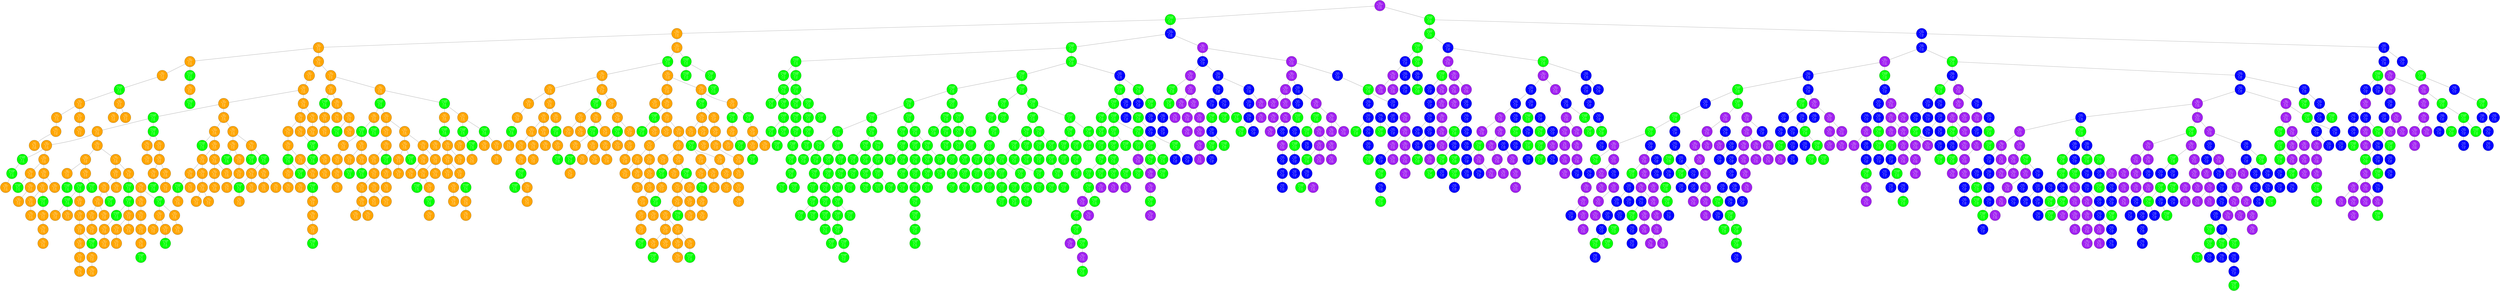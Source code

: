 graph G {
	rankdir=TB;
	node [shape=circle];
	"0x55d80d60a690" [label="line
p: 10000
hc: 0
X: 231\nY: 224", color=black, fontcolor=white, style=filled, fillcolor=purple];
	"0x55d80d60a690" -- "0x55d80d618390";
	"0x55d80d618390" [label="rectangle
p: 10000
hc: 1
X: 141\nY: 14", color=black, fontcolor=white, style=filled, fillcolor=green];
	"0x55d80d618390" -- "0x55d80d612890";
	"0x55d80d612890" [label="text
p: 9995
hc: 0
X: 96\nY: 54", color=black, fontcolor=white, style=filled, fillcolor=orange];
	"0x55d80d612890" -- "0x55d80d60de10";
	"0x55d80d60de10" [label="text
p: 9860
hc: 0
X: 16\nY: 74", color=black, fontcolor=white, style=filled, fillcolor=orange];
	"0x55d80d60de10" -- "0x55d80d611310";
	"0x55d80d611310" [label="text
p: 8806
hc: 0
X: 16\nY: 234", color=black, fontcolor=white, style=filled, fillcolor=orange];
	"0x55d80d611310" -- "0x55d80d61d810";
	"0x55d80d61d810" [label="text
p: 8167
hc: 0
X: 16\nY: 84", color=black, fontcolor=white, style=filled, fillcolor=orange];
	"0x55d80d61d810" -- "0x55d80d617010";
	"0x55d80d617010" [label="rectangle
p: 5633
hc: 0
X: 16\nY: 154", color=black, fontcolor=white, style=filled, fillcolor=green];
	"0x55d80d617010" -- "0x55d80d619e10";
	"0x55d80d619e10" [label="text
p: 3532
hc: 0
X: 16\nY: 164", color=black, fontcolor=white, style=filled, fillcolor=orange];
	"0x55d80d619e10" -- "0x55d80d61a490";
	"0x55d80d61a490" [label="text
p: 2716
hc: 0
X: 16\nY: 114", color=black, fontcolor=white, style=filled, fillcolor=orange];
	"0x55d80d61a490" -- "0x55d80d61b190";
	"0x55d80d61b190" [label="text
p: 1717
hc: 0
X: 16\nY: 94", color=black, fontcolor=white, style=filled, fillcolor=orange];
	"0x55d80d61b190" -- "0x55d80d61a990";
	"0x55d80d61a990" [label="text
p: 781
hc: 0
X: 16\nY: 264", color=black, fontcolor=white, style=filled, fillcolor=orange];
	"0x55d80d619e10" -- "0x55d80d618510";
	"0x55d80d618510" [label="text
p: 2160
hc: 0
X: 16\nY: 194", color=black, fontcolor=white, style=filled, fillcolor=orange];
	"0x55d80d618510" -- "0x55d80d619810";
	"0x55d80d619810" [label="text
p: 1171
hc: 0
X: 16\nY: 14", color=black, fontcolor=white, style=filled, fillcolor=orange];
	"0x55d80d617010" -- "0x55d80d612e10";
	"0x55d80d612e10" [label="text
p: 5324
hc: 0
X: 16\nY: 174", color=black, fontcolor=white, style=filled, fillcolor=orange];
	"0x55d80d612e10" -- "0x55d80d616410";
	"0x55d80d616410" [label="text
p: 803
hc: 0
X: 16\nY: 64", color=black, fontcolor=white, style=filled, fillcolor=orange];
	"0x55d80d612e10" -- "0x55d80d612910";
	"0x55d80d612910" [label="text
p: 929
hc: 0
X: 16\nY: 54", color=black, fontcolor=white, style=filled, fillcolor=orange];
	"0x55d80d611310" -- "0x55d80d60f710";
	"0x55d80d60f710" [label="rectangle
p: 4133
hc: 0
X: 16\nY: 144", color=black, fontcolor=white, style=filled, fillcolor=green];
	"0x55d80d60f710" -- "0x55d80d610910";
	"0x55d80d610910" [label="text
p: 3383
hc: 0
X: 16\nY: 24", color=black, fontcolor=white, style=filled, fillcolor=orange];
	"0x55d80d610910" -- "0x55d80d60fb10";
	"0x55d80d60fb10" [label="rectangle
p: 2728
hc: 0
X: 16\nY: 134", color=black, fontcolor=white, style=filled, fillcolor=green];
	"0x55d80d60de10" -- "0x55d80d608d90";
	"0x55d80d608d90" [label="text
p: 9847
hc: 0
X: 66\nY: 234", color=black, fontcolor=white, style=filled, fillcolor=orange];
	"0x55d80d608d90" -- "0x55d80d608b10";
	"0x55d80d608b10" [label="text
p: 9825
hc: 0
X: 16\nY: 34", color=black, fontcolor=white, style=filled, fillcolor=orange];
	"0x55d80d608b10" -- "0x55d80d60bf10";
	"0x55d80d60bf10" [label="text
p: 9667
hc: 0
X: 56\nY: 224", color=black, fontcolor=white, style=filled, fillcolor=orange];
	"0x55d80d60bf10" -- "0x55d80d606a90";
	"0x55d80d606a90" [label="text
p: 9628
hc: 0
X: 46\nY: 84", color=black, fontcolor=white, style=filled, fillcolor=orange];
	"0x55d80d606a90" -- "0x55d80d61d290";
	"0x55d80d61d290" [label="rectangle
p: 9576
hc: 0
X: 46\nY: 124", color=black, fontcolor=white, style=filled, fillcolor=green];
	"0x55d80d61d290" -- "0x55d80d60fa10";
	"0x55d80d60fa10" [label="text
p: 9353
hc: 0
X: 26\nY: 184", color=black, fontcolor=white, style=filled, fillcolor=orange];
	"0x55d80d60fa10" -- "0x55d80d601d90";
	"0x55d80d601d90" [label="text
p: 9240
hc: 0
X: 16\nY: 254", color=black, fontcolor=white, style=filled, fillcolor=orange];
	"0x55d80d601d90" -- "0x55d80d602f90";
	"0x55d80d602f90" [label="rectangle
p: 7876
hc: 0
X: 16\nY: 124", color=black, fontcolor=white, style=filled, fillcolor=green];
	"0x55d80d602f90" -- "0x55d80d607790";
	"0x55d80d607790" [label="rectangle
p: 5197
hc: 0
X: 16\nY: 164", color=black, fontcolor=white, style=filled, fillcolor=green];
	"0x55d80d607790" -- "0x55d80d606e90";
	"0x55d80d606e90" [label="text
p: 4697
hc: 0
X: 16\nY: 184", color=black, fontcolor=white, style=filled, fillcolor=orange];
	"0x55d80d601d90" -- "0x55d80d5fdd90";
	"0x55d80d5fdd90" [label="text
p: 8638
hc: 0
X: 16\nY: 224", color=black, fontcolor=white, style=filled, fillcolor=orange];
	"0x55d80d5fdd90" -- "0x55d80d5ff510";
	"0x55d80d5ff510" [label="text
p: 7496
hc: 0
X: 16\nY: 204", color=black, fontcolor=white, style=filled, fillcolor=orange];
	"0x55d80d5ff510" -- "0x55d80d600610";
	"0x55d80d600610" [label="rectangle
p: 465
hc: 0
X: 16\nY: 114", color=black, fontcolor=white, style=filled, fillcolor=green];
	"0x55d80d5ff510" -- "0x55d80d5fe190";
	"0x55d80d5fe190" [label="text
p: 6048
hc: 0
X: 16\nY: 214", color=black, fontcolor=white, style=filled, fillcolor=orange];
	"0x55d80d5fe190" -- "0x55d80d5ff290";
	"0x55d80d5ff290" [label="text
p: 3918
hc: 0
X: 16\nY: 44", color=black, fontcolor=white, style=filled, fillcolor=orange];
	"0x55d80d5fdd90" -- "0x55d80d614d90";
	"0x55d80d614d90" [label="text
p: 8482
hc: 0
X: 26\nY: 224", color=black, fontcolor=white, style=filled, fillcolor=orange];
	"0x55d80d614d90" -- "0x55d80d61e490";
	"0x55d80d61e490" [label="text
p: 8237
hc: 0
X: 26\nY: 104", color=black, fontcolor=white, style=filled, fillcolor=orange];
	"0x55d80d61e490" -- "0x55d80d5fb390";
	"0x55d80d5fb390" [label="text
p: 6957
hc: 0
X: 16\nY: 244", color=black, fontcolor=white, style=filled, fillcolor=orange];
	"0x55d80d5fb390" -- "0x55d80d5fbe90";
	"0x55d80d5fbe90" [label="text
p: 1781
hc: 0
X: 16\nY: 104", color=black, fontcolor=white, style=filled, fillcolor=orange];
	"0x55d80d61e490" -- "0x55d80d616810";
	"0x55d80d616810" [label="rectangle
p: 6337
hc: 0
X: 26\nY: 114", color=black, fontcolor=white, style=filled, fillcolor=green];
	"0x55d80d616810" -- "0x55d80d61da90";
	"0x55d80d61da90" [label="text
p: 3948
hc: 0
X: 26\nY: 14", color=black, fontcolor=white, style=filled, fillcolor=orange];
	"0x55d80d61da90" -- "0x55d80d618a10";
	"0x55d80d618a10" [label="text
p: 3762
hc: 0
X: 26\nY: 194", color=black, fontcolor=white, style=filled, fillcolor=orange];
	"0x55d80d618a10" -- "0x55d80d61c110";
	"0x55d80d61c110" [label="text
p: 1852
hc: 0
X: 26\nY: 234", color=black, fontcolor=white, style=filled, fillcolor=orange];
	"0x55d80d614d90" -- "0x55d80d613a90";
	"0x55d80d613a90" [label="text
p: 2009
hc: 0
X: 26\nY: 214", color=black, fontcolor=white, style=filled, fillcolor=orange];
	"0x55d80d60fa10" -- "0x55d80d5fc610";
	"0x55d80d5fc610" [label="text
p: 8536
hc: 0
X: 26\nY: 244", color=black, fontcolor=white, style=filled, fillcolor=orange];
	"0x55d80d5fc610" -- "0x55d80d60d010";
	"0x55d80d60d010" [label="text
p: 8208
hc: 0
X: 26\nY: 94", color=black, fontcolor=white, style=filled, fillcolor=orange];
	"0x55d80d60d010" -- "0x55d80d60dd10";
	"0x55d80d60dd10" [label="text
p: 5652
hc: 0
X: 26\nY: 24", color=black, fontcolor=white, style=filled, fillcolor=orange];
	"0x55d80d60dd10" -- "0x55d80d60d310";
	"0x55d80d60d310" [label="rectangle
p: 4956
hc: 0
X: 26\nY: 164", color=black, fontcolor=white, style=filled, fillcolor=green];
	"0x55d80d60d010" -- "0x55d80d5fd990";
	"0x55d80d5fd990" [label="text
p: 7984
hc: 0
X: 26\nY: 74", color=black, fontcolor=white, style=filled, fillcolor=orange];
	"0x55d80d5fd990" -- "0x55d80d608510";
	"0x55d80d608510" [label="rectangle
p: 7861
hc: 0
X: 26\nY: 124", color=black, fontcolor=white, style=filled, fillcolor=green];
	"0x55d80d608510" -- "0x55d80d60b010";
	"0x55d80d60b010" [label="rectangle
p: 5294
hc: 0
X: 26\nY: 154", color=black, fontcolor=white, style=filled, fillcolor=green];
	"0x55d80d60b010" -- "0x55d80d60be10";
	"0x55d80d60be10" [label="text
p: 4046
hc: 0
X: 26\nY: 84", color=black, fontcolor=white, style=filled, fillcolor=orange];
	"0x55d80d60b010" -- "0x55d80d609210";
	"0x55d80d609210" [label="text
p: 4262
hc: 0
X: 26\nY: 114", color=black, fontcolor=white, style=filled, fillcolor=orange];
	"0x55d80d608510" -- "0x55d80d5fe910";
	"0x55d80d5fe910" [label="text
p: 6612
hc: 0
X: 26\nY: 54", color=black, fontcolor=white, style=filled, fillcolor=orange];
	"0x55d80d5fe910" -- "0x55d80d5feb90";
	"0x55d80d5feb90" [label="text
p: 4559
hc: 0
X: 26\nY: 204", color=black, fontcolor=white, style=filled, fillcolor=orange];
	"0x55d80d5feb90" -- "0x55d80d602490";
	"0x55d80d602490" [label="text
p: 4162
hc: 0
X: 26\nY: 34", color=black, fontcolor=white, style=filled, fillcolor=orange];
	"0x55d80d602490" -- "0x55d80d606e10";
	"0x55d80d606e10" [label="text
p: 3827
hc: 0
X: 26\nY: 254", color=black, fontcolor=white, style=filled, fillcolor=orange];
	"0x55d80d606e10" -- "0x55d80d602510";
	"0x55d80d602510" [label="text
p: 1270
hc: 0
X: 26\nY: 64", color=black, fontcolor=white, style=filled, fillcolor=orange];
	"0x55d80d602510" -- "0x55d80d605a90";
	"0x55d80d605a90" [label="text
p: 536
hc: 0
X: 26\nY: 174", color=black, fontcolor=white, style=filled, fillcolor=orange];
	"0x55d80d602490" -- "0x55d80d600510";
	"0x55d80d600510" [label="rectangle
p: 3546
hc: 0
X: 26\nY: 144", color=black, fontcolor=white, style=filled, fillcolor=green];
	"0x55d80d600510" -- "0x55d80d600410";
	"0x55d80d600410" [label="text
p: 2727
hc: 0
X: 26\nY: 44", color=black, fontcolor=white, style=filled, fillcolor=orange];
	"0x55d80d600410" -- "0x55d80d5ffb90";
	"0x55d80d5ffb90" [label="text
p: 1083
hc: 0
X: 26\nY: 164", color=black, fontcolor=white, style=filled, fillcolor=orange];
	"0x55d80d5fd990" -- "0x55d80d5fd010";
	"0x55d80d5fd010" [label="rectangle
p: 1311
hc: 0
X: 26\nY: 134", color=black, fontcolor=white, style=filled, fillcolor=green];
	"0x55d80d5fc610" -- "0x55d80d610b10";
	"0x55d80d610b10" [label="text
p: 7753
hc: 0
X: 36\nY: 194", color=black, fontcolor=white, style=filled, fillcolor=orange];
	"0x55d80d610b10" -- "0x55d80d615110";
	"0x55d80d615110" [label="text
p: 6890
hc: 0
X: 36\nY: 14", color=black, fontcolor=white, style=filled, fillcolor=orange];
	"0x55d80d615110" -- "0x55d80d61b310";
	"0x55d80d61b310" [label="text
p: 5791
hc: 0
X: 36\nY: 64", color=black, fontcolor=white, style=filled, fillcolor=orange];
	"0x55d80d61b310" -- "0x55d80d61cc10";
	"0x55d80d61cc10" [label="text
p: 3672
hc: 0
X: 36\nY: 164", color=black, fontcolor=white, style=filled, fillcolor=orange];
	"0x55d80d61cc10" -- "0x55d80d5fba90";
	"0x55d80d5fba90" [label="text
p: 2479
hc: 0
X: 26\nY: 264", color=black, fontcolor=white, style=filled, fillcolor=orange];
	"0x55d80d5fba90" -- "0x55d80d61dd90";
	"0x55d80d61dd90" [label="text
p: 1696
hc: 0
X: 36\nY: 84", color=black, fontcolor=white, style=filled, fillcolor=orange];
	"0x55d80d61cc10" -- "0x55d80d61bb90";
	"0x55d80d61bb90" [label="text
p: 1969
hc: 0
X: 36\nY: 264", color=black, fontcolor=white, style=filled, fillcolor=orange];
	"0x55d80d61b310" -- "0x55d80d616890";
	"0x55d80d616890" [label="rectangle
p: 4637
hc: 0
X: 36\nY: 134", color=black, fontcolor=white, style=filled, fillcolor=green];
	"0x55d80d615110" -- "0x55d80d613690";
	"0x55d80d613690" [label="text
p: 3609
hc: 0
X: 36\nY: 224", color=black, fontcolor=white, style=filled, fillcolor=orange];
	"0x55d80d610b10" -- "0x55d80d606b90";
	"0x55d80d606b90" [label="text
p: 7349
hc: 0
X: 36\nY: 104", color=black, fontcolor=white, style=filled, fillcolor=orange];
	"0x55d80d606b90" -- "0x55d80d607e90";
	"0x55d80d607e90" [label="rectangle
p: 6799
hc: 0
X: 36\nY: 164", color=black, fontcolor=white, style=filled, fillcolor=green];
	"0x55d80d607e90" -- "0x55d80d60dc90";
	"0x55d80d60dc90" [label="rectangle
p: 6419
hc: 0
X: 36\nY: 114", color=black, fontcolor=white, style=filled, fillcolor=green];
	"0x55d80d60dc90" -- "0x55d80d60ed90";
	"0x55d80d60ed90" [label="rectangle
p: 5211
hc: 0
X: 36\nY: 144", color=black, fontcolor=white, style=filled, fillcolor=green];
	"0x55d80d60ed90" -- "0x55d80d60fb90";
	"0x55d80d60fb90" [label="text
p: 4704
hc: 0
X: 36\nY: 184", color=black, fontcolor=white, style=filled, fillcolor=orange];
	"0x55d80d60fb90" -- "0x55d80d610210";
	"0x55d80d610210" [label="text
p: 3010
hc: 0
X: 36\nY: 244", color=black, fontcolor=white, style=filled, fillcolor=orange];
	"0x55d80d60dc90" -- "0x55d80d60a710";
	"0x55d80d60a710" [label="text
p: 5670
hc: 0
X: 36\nY: 94", color=black, fontcolor=white, style=filled, fillcolor=orange];
	"0x55d80d60a710" -- "0x55d80d60d210";
	"0x55d80d60d210" [label="text
p: 3106
hc: 0
X: 36\nY: 214", color=black, fontcolor=white, style=filled, fillcolor=orange];
	"0x55d80d60d210" -- "0x55d80d60bd90";
	"0x55d80d60bd90" [label="text
p: 476
hc: 0
X: 36\nY: 54", color=black, fontcolor=white, style=filled, fillcolor=orange];
	"0x55d80d60a710" -- "0x55d80d609410";
	"0x55d80d609410" [label="text
p: 3309
hc: 0
X: 36\nY: 174", color=black, fontcolor=white, style=filled, fillcolor=orange];
	"0x55d80d606b90" -- "0x55d80d5ff010";
	"0x55d80d5ff010" [label="text
p: 7199
hc: 0
X: 36\nY: 204", color=black, fontcolor=white, style=filled, fillcolor=orange];
	"0x55d80d5ff010" -- "0x55d80d606010";
	"0x55d80d606010" [label="text
p: 3952
hc: 0
X: 36\nY: 234", color=black, fontcolor=white, style=filled, fillcolor=orange];
	"0x55d80d606010" -- "0x55d80d604b10";
	"0x55d80d604b10" [label="text
p: 2731
hc: 0
X: 36\nY: 24", color=black, fontcolor=white, style=filled, fillcolor=orange];
	"0x55d80d604b10" -- "0x55d80d5ff310";
	"0x55d80d5ff310" [label="text
p: 2018
hc: 0
X: 36\nY: 114", color=black, fontcolor=white, style=filled, fillcolor=orange];
	"0x55d80d5ff310" -- "0x55d80d603190";
	"0x55d80d603190" [label="text
p: 940
hc: 0
X: 36\nY: 254", color=black, fontcolor=white, style=filled, fillcolor=orange];
	"0x55d80d603190" -- "0x55d80d603d10";
	"0x55d80d603d10" [label="rectangle
p: 863
hc: 0
X: 36\nY: 124", color=black, fontcolor=white, style=filled, fillcolor=green];
	"0x55d80d5ff010" -- "0x55d80d61db90";
	"0x55d80d61db90" [label="rectangle
p: 6408
hc: 0
X: 46\nY: 134", color=black, fontcolor=white, style=filled, fillcolor=green];
	"0x55d80d61db90" -- "0x55d80d5fda10";
	"0x55d80d5fda10" [label="text
p: 3992
hc: 0
X: 36\nY: 44", color=black, fontcolor=white, style=filled, fillcolor=orange];
	"0x55d80d5fda10" -- "0x55d80d5fe490";
	"0x55d80d5fe490" [label="text
p: 1756
hc: 0
X: 36\nY: 34", color=black, fontcolor=white, style=filled, fillcolor=orange];
	"0x55d80d5fda10" -- "0x55d80d5fc890";
	"0x55d80d5fc890" [label="text
p: 3634
hc: 0
X: 36\nY: 74", color=black, fontcolor=white, style=filled, fillcolor=orange];
	"0x55d80d5fc890" -- "0x55d80d5fb090";
	"0x55d80d5fb090" [label="rectangle
p: 524
hc: 0
X: 36\nY: 154", color=black, fontcolor=white, style=filled, fillcolor=green];
	"0x55d80d61db90" -- "0x55d80d61d990";
	"0x55d80d61d990" [label="text
p: 5216
hc: 0
X: 46\nY: 194", color=black, fontcolor=white, style=filled, fillcolor=orange];
	"0x55d80d61d990" -- "0x55d80d61d910";
	"0x55d80d61d910" [label="text
p: 3804
hc: 0
X: 46\nY: 114", color=black, fontcolor=white, style=filled, fillcolor=orange];
	"0x55d80d61d290" -- "0x55d80d619e90";
	"0x55d80d619e90" [label="rectangle
p: 9240
hc: 0
X: 46\nY: 164", color=black, fontcolor=white, style=filled, fillcolor=green];
	"0x55d80d619e90" -- "0x55d80d61ce90";
	"0x55d80d61ce90" [label="text
p: 7301
hc: 0
X: 46\nY: 244", color=black, fontcolor=white, style=filled, fillcolor=orange];
	"0x55d80d61ce90" -- "0x55d80d61a290";
	"0x55d80d61a290" [label="text
p: 1223
hc: 0
X: 46\nY: 74", color=black, fontcolor=white, style=filled, fillcolor=orange];
	"0x55d80d619e90" -- "0x55d80d60b990";
	"0x55d80d60b990" [label="text
p: 8251
hc: 0
X: 46\nY: 24", color=black, fontcolor=white, style=filled, fillcolor=orange];
	"0x55d80d60b990" -- "0x55d80d60f490";
	"0x55d80d60f490" [label="text
p: 5881
hc: 0
X: 46\nY: 54", color=black, fontcolor=white, style=filled, fillcolor=orange];
	"0x55d80d60f490" -- "0x55d80d618090";
	"0x55d80d618090" [label="text
p: 5565
hc: 0
X: 46\nY: 264", color=black, fontcolor=white, style=filled, fillcolor=orange];
	"0x55d80d618090" -- "0x55d80d613a10";
	"0x55d80d613a10" [label="rectangle
p: 4062
hc: 0
X: 46\nY: 154", color=black, fontcolor=white, style=filled, fillcolor=green];
	"0x55d80d60f490" -- "0x55d80d60f090";
	"0x55d80d60f090" [label="text
p: 4489
hc: 0
X: 46\nY: 164", color=black, fontcolor=white, style=filled, fillcolor=orange];
	"0x55d80d60f090" -- "0x55d80d60ba10";
	"0x55d80d60ba10" [label="text
p: 118
hc: 0
X: 46\nY: 94", color=black, fontcolor=white, style=filled, fillcolor=orange];
	"0x55d80d606a90" -- "0x55d80d61b810";
	"0x55d80d61b810" [label="text
p: 9520
hc: 0
X: 56\nY: 174", color=black, fontcolor=white, style=filled, fillcolor=orange];
	"0x55d80d61b810" -- "0x55d80d603910";
	"0x55d80d603910" [label="text
p: 9448
hc: 0
X: 46\nY: 174", color=black, fontcolor=white, style=filled, fillcolor=orange];
	"0x55d80d603910" -- "0x55d80d605d10";
	"0x55d80d605d10" [label="rectangle
p: 2142
hc: 0
X: 46\nY: 114", color=black, fontcolor=white, style=filled, fillcolor=green];
	"0x55d80d603910" -- "0x55d80d585460";
	"0x55d80d585460" [label="text
p: 9404
hc: 0
X: 46\nY: 214", color=black, fontcolor=white, style=filled, fillcolor=orange];
	"0x55d80d585460" -- "0x55d80d5fff90";
	"0x55d80d5fff90" [label="text
p: 8615
hc: 0
X: 46\nY: 104", color=black, fontcolor=white, style=filled, fillcolor=orange];
	"0x55d80d5fff90" -- "0x55d80d600f90";
	"0x55d80d600f90" [label="text
p: 8389
hc: 0
X: 46\nY: 184", color=black, fontcolor=white, style=filled, fillcolor=orange];
	"0x55d80d600f90" -- "0x55d80d601990";
	"0x55d80d601990" [label="rectangle
p: 5206
hc: 0
X: 46\nY: 144", color=black, fontcolor=white, style=filled, fillcolor=green];
	"0x55d80d601990" -- "0x55d80d602a90";
	"0x55d80d602a90" [label="text
p: 3411
hc: 0
X: 46\nY: 234", color=black, fontcolor=white, style=filled, fillcolor=orange];
	"0x55d80d600f90" -- "0x55d80d600710";
	"0x55d80d600710" [label="text
p: 114
hc: 0
X: 46\nY: 44", color=black, fontcolor=white, style=filled, fillcolor=orange];
	"0x55d80d5fff90" -- "0x55d80d5ffc10";
	"0x55d80d5ffc10" [label="text
p: 8466
hc: 0
X: 46\nY: 34", color=black, fontcolor=white, style=filled, fillcolor=orange];
	"0x55d80d5ffc10" -- "0x55d80d5fc490";
	"0x55d80d5fc490" [label="text
p: 4953
hc: 0
X: 46\nY: 254", color=black, fontcolor=white, style=filled, fillcolor=orange];
	"0x55d80d5fc490" -- "0x55d80d5ff610";
	"0x55d80d5ff610" [label="text
p: 3518
hc: 0
X: 46\nY: 64", color=black, fontcolor=white, style=filled, fillcolor=orange];
	"0x55d80d5fc490" -- "0x55d80d5faf10";
	"0x55d80d5faf10" [label="text
p: 1758
hc: 0
X: 46\nY: 14", color=black, fontcolor=white, style=filled, fillcolor=orange];
	"0x55d80d585460" -- "0x55d80d61c910";
	"0x55d80d61c910" [label="text
p: 7570
hc: 0
X: 56\nY: 194", color=black, fontcolor=white, style=filled, fillcolor=orange];
	"0x55d80d61c910" -- "0x55d80d584fe0";
	"0x55d80d584fe0" [label="text
p: 7004
hc: 0
X: 46\nY: 224", color=black, fontcolor=white, style=filled, fillcolor=orange];
	"0x55d80d584fe0" -- "0x55d80d5852e0";
	"0x55d80d5852e0" [label="text
p: 3294
hc: 0
X: 46\nY: 204", color=black, fontcolor=white, style=filled, fillcolor=orange];
	"0x55d80d61c910" -- "0x55d80d61c510";
	"0x55d80d61c510" [label="text
p: 423
hc: 0
X: 56\nY: 254", color=black, fontcolor=white, style=filled, fillcolor=orange];
	"0x55d80d61b810" -- "0x55d80d614210";
	"0x55d80d614210" [label="text
p: 8027
hc: 0
X: 56\nY: 164", color=black, fontcolor=white, style=filled, fillcolor=orange];
	"0x55d80d614210" -- "0x55d80d617310";
	"0x55d80d617310" [label="text
p: 7892
hc: 0
X: 56\nY: 94", color=black, fontcolor=white, style=filled, fillcolor=orange];
	"0x55d80d617310" -- "0x55d80d61a410";
	"0x55d80d61a410" [label="rectangle
p: 6948
hc: 0
X: 56\nY: 154", color=black, fontcolor=white, style=filled, fillcolor=green];
	"0x55d80d617310" -- "0x55d80d614e10";
	"0x55d80d614e10" [label="text
p: 5806
hc: 0
X: 56\nY: 44", color=black, fontcolor=white, style=filled, fillcolor=orange];
	"0x55d80d614e10" -- "0x55d80d615710";
	"0x55d80d615710" [label="text
p: 5419
hc: 0
X: 56\nY: 34", color=black, fontcolor=white, style=filled, fillcolor=orange];
	"0x55d80d615710" -- "0x55d80d615c10";
	"0x55d80d615c10" [label="text
p: 542
hc: 0
X: 56\nY: 74", color=black, fontcolor=white, style=filled, fillcolor=orange];
	"0x55d80d614210" -- "0x55d80d613010";
	"0x55d80d613010" [label="text
p: 7570
hc: 0
X: 56\nY: 234", color=black, fontcolor=white, style=filled, fillcolor=orange];
	"0x55d80d613010" -- "0x55d80d613c10";
	"0x55d80d613c10" [label="rectangle
p: 4260
hc: 0
X: 56\nY: 144", color=black, fontcolor=white, style=filled, fillcolor=green];
	"0x55d80d613010" -- "0x55d80d60eb10";
	"0x55d80d60eb10" [label="rectangle
p: 7423
hc: 0
X: 56\nY: 114", color=black, fontcolor=white, style=filled, fillcolor=green];
	"0x55d80d60eb10" -- "0x55d80d610f10";
	"0x55d80d610f10" [label="text
p: 7392
hc: 0
X: 56\nY: 114", color=black, fontcolor=white, style=filled, fillcolor=orange];
	"0x55d80d610f10" -- "0x55d80d611990";
	"0x55d80d611990" [label="rectangle
p: 706
hc: 0
X: 56\nY: 164", color=black, fontcolor=white, style=filled, fillcolor=green];
	"0x55d80d611990" -- "0x55d80d612110";
	"0x55d80d612110" [label="text
p: 207
hc: 0
X: 56\nY: 244", color=black, fontcolor=white, style=filled, fillcolor=orange];
	"0x55d80d610f10" -- "0x55d80d610010";
	"0x55d80d610010" [label="text
p: 916
hc: 0
X: 56\nY: 204", color=black, fontcolor=white, style=filled, fillcolor=orange];
	"0x55d80d60eb10" -- "0x55d80d60db90";
	"0x55d80d60db90" [label="text
p: 6762
hc: 0
X: 56\nY: 184", color=black, fontcolor=white, style=filled, fillcolor=orange];
	"0x55d80d60db90" -- "0x55d80d60e990";
	"0x55d80d60e990" [label="text
p: 661
hc: 0
X: 56\nY: 214", color=black, fontcolor=white, style=filled, fillcolor=orange];
	"0x55d80d60db90" -- "0x55d80d60da10";
	"0x55d80d60da10" [label="text
p: 838
hc: 0
X: 56\nY: 24", color=black, fontcolor=white, style=filled, fillcolor=orange];
	"0x55d80d60bf10" -- "0x55d80d60e490";
	"0x55d80d60e490" [label="text
p: 9341
hc: 0
X: 66\nY: 194", color=black, fontcolor=white, style=filled, fillcolor=orange];
	"0x55d80d60e490" -- "0x55d80d613e10";
	"0x55d80d613e10" [label="text
p: 8893
hc: 0
X: 66\nY: 94", color=black, fontcolor=white, style=filled, fillcolor=orange];
	"0x55d80d613e10" -- "0x55d80d60b610";
	"0x55d80d60b610" [label="text
p: 7628
hc: 0
X: 56\nY: 14", color=black, fontcolor=white, style=filled, fillcolor=orange];
	"0x55d80d60b610" -- "0x55d80d5fb290";
	"0x55d80d5fb290" [label="text
p: 6568
hc: 0
X: 56\nY: 84", color=black, fontcolor=white, style=filled, fillcolor=orange];
	"0x55d80d5fb290" -- "0x55d80d5fe890";
	"0x55d80d5fe890" [label="rectangle
p: 5245
hc: 0
X: 56\nY: 124", color=black, fontcolor=white, style=filled, fillcolor=green];
	"0x55d80d5fe890" -- "0x55d80d603a90";
	"0x55d80d603a90" [label="text
p: 5218
hc: 0
X: 56\nY: 54", color=black, fontcolor=white, style=filled, fillcolor=orange];
	"0x55d80d603a90" -- "0x55d80d606790";
	"0x55d80d606790" [label="text
p: 1572
hc: 0
X: 56\nY: 64", color=black, fontcolor=white, style=filled, fillcolor=orange];
	"0x55d80d603a90" -- "0x55d80d602090";
	"0x55d80d602090" [label="text
p: 4521
hc: 0
X: 56\nY: 264", color=black, fontcolor=white, style=filled, fillcolor=orange];
	"0x55d80d5fe890" -- "0x55d80d5fca90";
	"0x55d80d5fca90" [label="rectangle
p: 4227
hc: 0
X: 56\nY: 134", color=black, fontcolor=white, style=filled, fillcolor=green];
	"0x55d80d5fb290" -- "0x55d80d584e60";
	"0x55d80d584e60" [label="text
p: 5916
hc: 0
X: 56\nY: 104", color=black, fontcolor=white, style=filled, fillcolor=orange];
	"0x55d80d584e60" -- "0x55d80d61e090";
	"0x55d80d61e090" [label="text
p: 5710
hc: 0
X: 66\nY: 224", color=black, fontcolor=white, style=filled, fillcolor=orange];
	"0x55d80d61e090" -- "0x55d80d61b910";
	"0x55d80d61b910" [label="rectangle
p: 3787
hc: 0
X: 66\nY: 124", color=black, fontcolor=white, style=filled, fillcolor=green];
	"0x55d80d61b910" -- "0x55d80d61ad10";
	"0x55d80d61ad10" [label="text
p: 3696
hc: 0
X: 66\nY: 24", color=black, fontcolor=white, style=filled, fillcolor=orange];
	"0x55d80d61ad10" -- "0x55d80d615410";
	"0x55d80d615410" [label="text
p: 2795
hc: 0
X: 66\nY: 244", color=black, fontcolor=white, style=filled, fillcolor=orange];
	"0x55d80d615410" -- "0x55d80d616b10";
	"0x55d80d616b10" [label="text
p: 2455
hc: 0
X: 66\nY: 84", color=black, fontcolor=white, style=filled, fillcolor=orange];
	"0x55d80d616b10" -- "0x55d80d618910";
	"0x55d80d618910" [label="rectangle
p: 1059
hc: 0
X: 66\nY: 114", color=black, fontcolor=white, style=filled, fillcolor=green];
	"0x55d80d613e10" -- "0x55d80d60e690";
	"0x55d80d60e690" [label="text
p: 7055
hc: 0
X: 66\nY: 254", color=black, fontcolor=white, style=filled, fillcolor=orange];
	"0x55d80d60e690" -- "0x55d80d612090";
	"0x55d80d612090" [label="rectangle
p: 6627
hc: 0
X: 66\nY: 144", color=black, fontcolor=white, style=filled, fillcolor=green];
	"0x55d80d612090" -- "0x55d80d613510";
	"0x55d80d613510" [label="rectangle
p: 1583
hc: 0
X: 66\nY: 164", color=black, fontcolor=white, style=filled, fillcolor=green];
	"0x55d80d612090" -- "0x55d80d60f390";
	"0x55d80d60f390" [label="text
p: 3941
hc: 0
X: 66\nY: 54", color=black, fontcolor=white, style=filled, fillcolor=orange];
	"0x55d80d60f390" -- "0x55d80d60ea10";
	"0x55d80d60ea10" [label="text
p: 1181
hc: 0
X: 66\nY: 184", color=black, fontcolor=white, style=filled, fillcolor=orange];
	"0x55d80d60e490" -- "0x55d80d609c10";
	"0x55d80d609c10" [label="text
p: 7087
hc: 0
X: 66\nY: 204", color=black, fontcolor=white, style=filled, fillcolor=orange];
	"0x55d80d609c10" -- "0x55d80d609190";
	"0x55d80d609190" [label="text
p: 6126
hc: 0
X: 66\nY: 264", color=black, fontcolor=white, style=filled, fillcolor=orange];
	"0x55d80d608d90" -- "0x55d80d5fd890";
	"0x55d80d5fd890" [label="text
p: 9766
hc: 0
X: 66\nY: 34", color=black, fontcolor=white, style=filled, fillcolor=orange];
	"0x55d80d5fd890" -- "0x55d80d603010";
	"0x55d80d603010" [label="text
p: 8972
hc: 0
X: 66\nY: 64", color=black, fontcolor=white, style=filled, fillcolor=orange];
	"0x55d80d603010" -- "0x55d80d603310";
	"0x55d80d603310" [label="rectangle
p: 7327
hc: 0
X: 66\nY: 154", color=black, fontcolor=white, style=filled, fillcolor=green];
	"0x55d80d603310" -- "0x55d80d606910";
	"0x55d80d606910" [label="text
p: 2019
hc: 0
X: 66\nY: 74", color=black, fontcolor=white, style=filled, fillcolor=orange];
	"0x55d80d606910" -- "0x55d80d606890";
	"0x55d80d606890" [label="text
p: 523
hc: 0
X: 66\nY: 14", color=black, fontcolor=white, style=filled, fillcolor=orange];
	"0x55d80d603010" -- "0x55d80d600490";
	"0x55d80d600490" [label="text
p: 8050
hc: 0
X: 66\nY: 104", color=black, fontcolor=white, style=filled, fillcolor=orange];
	"0x55d80d600490" -- "0x55d80d601a10";
	"0x55d80d601a10" [label="text
p: 777
hc: 0
X: 66\nY: 174", color=black, fontcolor=white, style=filled, fillcolor=orange];
	"0x55d80d600490" -- "0x55d80d5ff190";
	"0x55d80d5ff190" [label="text
p: 5926
hc: 0
X: 66\nY: 164", color=black, fontcolor=white, style=filled, fillcolor=orange];
	"0x55d80d5ff190" -- "0x55d80d5ff690";
	"0x55d80d5ff690" [label="rectangle
p: 1337
hc: 0
X: 66\nY: 134", color=black, fontcolor=white, style=filled, fillcolor=green];
	"0x55d80d5ff190" -- "0x55d80d5ff110";
	"0x55d80d5ff110" [label="text
p: 3808
hc: 0
X: 66\nY: 44", color=black, fontcolor=white, style=filled, fillcolor=orange];
	"0x55d80d5fd890" -- "0x55d80d60df10";
	"0x55d80d60df10" [label="text
p: 9684
hc: 0
X: 86\nY: 164", color=black, fontcolor=white, style=filled, fillcolor=orange];
	"0x55d80d60df10" -- "0x55d80d60da90";
	"0x55d80d60da90" [label="rectangle
p: 9325
hc: 0
X: 76\nY: 134", color=black, fontcolor=white, style=filled, fillcolor=green];
	"0x55d80d60da90" -- "0x55d80d610090";
	"0x55d80d610090" [label="text
p: 8802
hc: 0
X: 76\nY: 164", color=black, fontcolor=white, style=filled, fillcolor=orange];
	"0x55d80d610090" -- "0x55d80d616190";
	"0x55d80d616190" [label="rectangle
p: 8218
hc: 0
X: 76\nY: 124", color=black, fontcolor=white, style=filled, fillcolor=green];
	"0x55d80d616190" -- "0x55d80d5fcc90";
	"0x55d80d5fcc90" [label="text
p: 7414
hc: 0
X: 66\nY: 214", color=black, fontcolor=white, style=filled, fillcolor=orange];
	"0x55d80d5fcc90" -- "0x55d80d619a10";
	"0x55d80d619a10" [label="text
p: 5812
hc: 0
X: 76\nY: 84", color=black, fontcolor=white, style=filled, fillcolor=orange];
	"0x55d80d619a10" -- "0x55d80d5fbe10";
	"0x55d80d5fbe10" [label="text
p: 4389
hc: 0
X: 66\nY: 114", color=black, fontcolor=white, style=filled, fillcolor=orange];
	"0x55d80d5fbe10" -- "0x55d80d61a090";
	"0x55d80d61a090" [label="text
p: 388
hc: 0
X: 76\nY: 94", color=black, fontcolor=white, style=filled, fillcolor=orange];
	"0x55d80d616190" -- "0x55d80d611790";
	"0x55d80d611790" [label="text
p: 3841
hc: 0
X: 76\nY: 244", color=black, fontcolor=white, style=filled, fillcolor=orange];
	"0x55d80d611790" -- "0x55d80d613390";
	"0x55d80d613390" [label="text
p: 3399
hc: 0
X: 76\nY: 54", color=black, fontcolor=white, style=filled, fillcolor=orange];
	"0x55d80d613390" -- "0x55d80d614790";
	"0x55d80d614790" [label="rectangle
p: 3113
hc: 0
X: 76\nY: 164", color=black, fontcolor=white, style=filled, fillcolor=green];
	"0x55d80d611790" -- "0x55d80d610810";
	"0x55d80d610810" [label="text
p: 3696
hc: 0
X: 76\nY: 204", color=black, fontcolor=white, style=filled, fillcolor=orange];
	"0x55d80d610810" -- "0x55d80d610110";
	"0x55d80d610110" [label="rectangle
p: 1564
hc: 0
X: 76\nY: 154", color=black, fontcolor=white, style=filled, fillcolor=green];
	"0x55d80d610090" -- "0x55d80d60ff10";
	"0x55d80d60ff10" [label="rectangle
p: 6500
hc: 0
X: 76\nY: 114", color=black, fontcolor=white, style=filled, fillcolor=green];
	"0x55d80d60da90" -- "0x55d80d5fb990";
	"0x55d80d5fb990" [label="text
p: 8484
hc: 0
X: 76\nY: 24", color=black, fontcolor=white, style=filled, fillcolor=orange];
	"0x55d80d5fb990" -- "0x55d80d60d610";
	"0x55d80d60d610" [label="text
p: 7505
hc: 0
X: 76\nY: 34", color=black, fontcolor=white, style=filled, fillcolor=orange];
	"0x55d80d60d610" -- "0x55d80d603710";
	"0x55d80d603710" [label="text
p: 6839
hc: 0
X: 76\nY: 254", color=black, fontcolor=white, style=filled, fillcolor=orange];
	"0x55d80d603710" -- "0x55d80d60ad90";
	"0x55d80d60ad90" [label="text
p: 5045
hc: 0
X: 76\nY: 174", color=black, fontcolor=white, style=filled, fillcolor=orange];
	"0x55d80d60ad90" -- "0x55d80d607a10";
	"0x55d80d607a10" [label="text
p: 3152
hc: 0
X: 76\nY: 14", color=black, fontcolor=white, style=filled, fillcolor=orange];
	"0x55d80d607a10" -- "0x55d80d607b10";
	"0x55d80d607b10" [label="text
p: 3120
hc: 0
X: 76\nY: 194", color=black, fontcolor=white, style=filled, fillcolor=orange];
	"0x55d80d607b10" -- "0x55d80d609a10";
	"0x55d80d609a10" [label="text
p: 2868
hc: 0
X: 76\nY: 104", color=black, fontcolor=white, style=filled, fillcolor=orange];
	"0x55d80d609a10" -- "0x55d80d60ad10";
	"0x55d80d60ad10" [label="text
p: 1492
hc: 0
X: 76\nY: 224", color=black, fontcolor=white, style=filled, fillcolor=orange];
	"0x55d80d609a10" -- "0x55d80d607f90";
	"0x55d80d607f90" [label="text
p: 1554
hc: 0
X: 76\nY: 44", color=black, fontcolor=white, style=filled, fillcolor=orange];
	"0x55d80d607a10" -- "0x55d80d606510";
	"0x55d80d606510" [label="text
p: 2378
hc: 0
X: 76\nY: 264", color=black, fontcolor=white, style=filled, fillcolor=orange];
	"0x55d80d606510" -- "0x55d80d607710";
	"0x55d80d607710" [label="text
p: 427
hc: 0
X: 76\nY: 214", color=black, fontcolor=white, style=filled, fillcolor=orange];
	"0x55d80d606510" -- "0x55d80d605790";
	"0x55d80d605790" [label="text
p: 1198
hc: 0
X: 76\nY: 114", color=black, fontcolor=white, style=filled, fillcolor=orange];
	"0x55d80d603710" -- "0x55d80d5fd410";
	"0x55d80d5fd410" [label="rectangle
p: 6287
hc: 0
X: 76\nY: 144", color=black, fontcolor=white, style=filled, fillcolor=green];
	"0x55d80d5fd410" -- "0x55d80d600990";
	"0x55d80d600990" [label="text
p: 3815
hc: 0
X: 76\nY: 234", color=black, fontcolor=white, style=filled, fillcolor=orange];
	"0x55d80d600990" -- "0x55d80d5fdd10";
	"0x55d80d5fdd10" [label="text
p: 982
hc: 0
X: 76\nY: 184", color=black, fontcolor=white, style=filled, fillcolor=orange];
	"0x55d80d5fb990" -- "0x55d80d619110";
	"0x55d80d619110" [label="text
p: 8010
hc: 0
X: 86\nY: 234", color=black, fontcolor=white, style=filled, fillcolor=orange];
	"0x55d80d619110" -- "0x55d80d61e010";
	"0x55d80d61e010" [label="text
p: 7324
hc: 0
X: 86\nY: 194", color=black, fontcolor=white, style=filled, fillcolor=orange];
	"0x55d80d61e010" -- "0x55d80d5faf90";
	"0x55d80d5faf90" [label="text
p: 6985
hc: 0
X: 76\nY: 74", color=black, fontcolor=white, style=filled, fillcolor=orange];
	"0x55d80d5faf90" -- "0x55d80d5fb110";
	"0x55d80d5fb110" [label="text
p: 3468
hc: 0
X: 76\nY: 64", color=black, fontcolor=white, style=filled, fillcolor=orange];
	"0x55d80d61e010" -- "0x55d80d61a510";
	"0x55d80d61a510" [label="rectangle
p: 6501
hc: 0
X: 86\nY: 144", color=black, fontcolor=white, style=filled, fillcolor=green];
	"0x55d80d619110" -- "0x55d80d614810";
	"0x55d80d614810" [label="text
p: 6730
hc: 0
X: 86\nY: 184", color=black, fontcolor=white, style=filled, fillcolor=orange];
	"0x55d80d614810" -- "0x55d80d616610";
	"0x55d80d616610" [label="text
p: 5088
hc: 0
X: 86\nY: 264", color=black, fontcolor=white, style=filled, fillcolor=orange];
	"0x55d80d616610" -- "0x55d80d618f90";
	"0x55d80d618f90" [label="text
p: 1809
hc: 0
X: 86\nY: 24", color=black, fontcolor=white, style=filled, fillcolor=orange];
	"0x55d80d614810" -- "0x55d80d611010";
	"0x55d80d611010" [label="text
p: 6001
hc: 0
X: 86\nY: 94", color=black, fontcolor=white, style=filled, fillcolor=orange];
	"0x55d80d611010" -- "0x55d80d612810";
	"0x55d80d612810" [label="text
p: 5572
hc: 0
X: 86\nY: 244", color=black, fontcolor=white, style=filled, fillcolor=orange];
	"0x55d80d612810" -- "0x55d80d613810";
	"0x55d80d613810" [label="rectangle
p: 4682
hc: 0
X: 86\nY: 154", color=black, fontcolor=white, style=filled, fillcolor=green];
	"0x55d80d612810" -- "0x55d80d611b10";
	"0x55d80d611b10" [label="text
p: 4060
hc: 0
X: 86\nY: 84", color=black, fontcolor=white, style=filled, fillcolor=orange];
	"0x55d80d611b10" -- "0x55d80d612510";
	"0x55d80d612510" [label="rectangle
p: 2311
hc: 0
X: 86\nY: 164", color=black, fontcolor=white, style=filled, fillcolor=green];
	"0x55d80d612510" -- "0x55d80d612210";
	"0x55d80d612210" [label="text
p: 1959
hc: 0
X: 86\nY: 74", color=black, fontcolor=white, style=filled, fillcolor=orange];
	"0x55d80d611010" -- "0x55d80d610690";
	"0x55d80d610690" [label="text
p: 3276
hc: 0
X: 86\nY: 174", color=black, fontcolor=white, style=filled, fillcolor=orange];
	"0x55d80d60df10" -- "0x55d80d585b60";
	"0x55d80d585b60" [label="rectangle
p: 9623
hc: 0
X: 86\nY: 134", color=black, fontcolor=white, style=filled, fillcolor=green];
	"0x55d80d585b60" -- "0x55d80d60c310";
	"0x55d80d60c310" [label="text
p: 9213
hc: 0
X: 86\nY: 214", color=black, fontcolor=white, style=filled, fillcolor=orange];
	"0x55d80d60c310" -- "0x55d80d60ae90";
	"0x55d80d60ae90" [label="rectangle
p: 8351
hc: 0
X: 86\nY: 124", color=black, fontcolor=white, style=filled, fillcolor=green];
	"0x55d80d60ae90" -- "0x55d80d60b210";
	"0x55d80d60b210" [label="text
p: 3663
hc: 0
X: 86\nY: 104", color=black, fontcolor=white, style=filled, fillcolor=orange];
	"0x55d80d60ae90" -- "0x55d80d5fe110";
	"0x55d80d5fe110" [label="text
p: 6962
hc: 0
X: 86\nY: 114", color=black, fontcolor=white, style=filled, fillcolor=orange];
	"0x55d80d5fe110" -- "0x55d80d608590";
	"0x55d80d608590" [label="text
p: 5420
hc: 0
X: 86\nY: 44", color=black, fontcolor=white, style=filled, fillcolor=orange];
	"0x55d80d608590" -- "0x55d80d60a390";
	"0x55d80d60a390" [label="text
p: 1213
hc: 0
X: 86\nY: 14", color=black, fontcolor=white, style=filled, fillcolor=orange];
	"0x55d80d608590" -- "0x55d80d603e10";
	"0x55d80d603e10" [label="text
p: 4251
hc: 0
X: 86\nY: 54", color=black, fontcolor=white, style=filled, fillcolor=orange];
	"0x55d80d603e10" -- "0x55d80d605590";
	"0x55d80d605590" [label="text
p: 3323
hc: 0
X: 86\nY: 34", color=black, fontcolor=white, style=filled, fillcolor=orange];
	"0x55d80d605590" -- "0x55d80d605990";
	"0x55d80d605990" [label="text
p: 446
hc: 0
X: 86\nY: 204", color=black, fontcolor=white, style=filled, fillcolor=orange];
	"0x55d80d603e10" -- "0x55d80d602e90";
	"0x55d80d602e90" [label="rectangle
p: 3371
hc: 0
X: 86\nY: 114", color=black, fontcolor=white, style=filled, fillcolor=green];
	"0x55d80d602e90" -- "0x55d80d601310";
	"0x55d80d601310" [label="text
p: 818
hc: 0
X: 86\nY: 224", color=black, fontcolor=white, style=filled, fillcolor=orange];
	"0x55d80d601310" -- "0x55d80d5ffd10";
	"0x55d80d5ffd10" [label="text
p: 466
hc: 0
X: 86\nY: 254", color=black, fontcolor=white, style=filled, fillcolor=orange];
	"0x55d80d5fe110" -- "0x55d80d5fad90";
	"0x55d80d5fad90" [label="text
p: 3484
hc: 0
X: 86\nY: 64", color=black, fontcolor=white, style=filled, fillcolor=orange];
	"0x55d80d585b60" -- "0x55d80d61bf10";
	"0x55d80d61bf10" [label="text
p: 9121
hc: 0
X: 96\nY: 234", color=black, fontcolor=white, style=filled, fillcolor=orange];
	"0x55d80d61bf10" -- "0x55d80d61cf90";
	"0x55d80d61cf90" [label="rectangle
p: 6660
hc: 0
X: 96\nY: 114", color=black, fontcolor=white, style=filled, fillcolor=green];
	"0x55d80d61cf90" -- "0x55d80d61e210";
	"0x55d80d61e210" [label="text
p: 5285
hc: 0
X: 96\nY: 14", color=black, fontcolor=white, style=filled, fillcolor=orange];
	"0x55d80d61cf90" -- "0x55d80d61c610";
	"0x55d80d61c610" [label="rectangle
p: 1592
hc: 0
X: 96\nY: 164", color=black, fontcolor=white, style=filled, fillcolor=green];
	"0x55d80d61c610" -- "0x55d80d61cc90";
	"0x55d80d61cc90" [label="text
p: 731
hc: 0
X: 96\nY: 214", color=black, fontcolor=white, style=filled, fillcolor=orange];
	"0x55d80d61bf10" -- "0x55d80d618e90";
	"0x55d80d618e90" [label="rectangle
p: 6905
hc: 0
X: 96\nY: 124", color=black, fontcolor=white, style=filled, fillcolor=green];
	"0x55d80d618e90" -- "0x55d80d619310";
	"0x55d80d619310" [label="text
p: 1407
hc: 0
X: 96\nY: 104", color=black, fontcolor=white, style=filled, fillcolor=orange];
	"0x55d80d618e90" -- "0x55d80d612b90";
	"0x55d80d612b90" [label="text
p: 2339
hc: 0
X: 96\nY: 84", color=black, fontcolor=white, style=filled, fillcolor=orange];
	"0x55d80d612b90" -- "0x55d80d617190";
	"0x55d80d617190" [label="text
p: 365
hc: 0
X: 96\nY: 94", color=black, fontcolor=white, style=filled, fillcolor=orange];
	"0x55d80d612890" -- "0x55d80d585260";
	"0x55d80d585260" [label="text
p: 9819
hc: 0
X: 136\nY: 204", color=black, fontcolor=white, style=filled, fillcolor=orange];
	"0x55d80d585260" -- "0x55d80d61db10";
	"0x55d80d61db10" [label="rectangle
p: 9606
hc: 0
X: 116\nY: 124", color=black, fontcolor=white, style=filled, fillcolor=green];
	"0x55d80d61db10" -- "0x55d80d61b890";
	"0x55d80d61b890" [label="text
p: 9502
hc: 0
X: 106\nY: 194", color=black, fontcolor=white, style=filled, fillcolor=orange];
	"0x55d80d61b890" -- "0x55d80d60df90";
	"0x55d80d60df90" [label="text
p: 9146
hc: 0
X: 96\nY: 184", color=black, fontcolor=white, style=filled, fillcolor=orange];
	"0x55d80d60df90" -- "0x55d80d611490";
	"0x55d80d611490" [label="text
p: 6870
hc: 0
X: 96\nY: 24", color=black, fontcolor=white, style=filled, fillcolor=orange];
	"0x55d80d611490" -- "0x55d80d60e790";
	"0x55d80d60e790" [label="text
p: 4784
hc: 0
X: 96\nY: 64", color=black, fontcolor=white, style=filled, fillcolor=orange];
	"0x55d80d60e790" -- "0x55d80d60f510";
	"0x55d80d60f510" [label="rectangle
p: 4730
hc: 0
X: 96\nY: 154", color=black, fontcolor=white, style=filled, fillcolor=green];
	"0x55d80d60f510" -- "0x55d80d60ed10";
	"0x55d80d60ed10" [label="text
p: 55
hc: 0
X: 96\nY: 114", color=black, fontcolor=white, style=filled, fillcolor=orange];
	"0x55d80d60df90" -- "0x55d80d5854e0";
	"0x55d80d5854e0" [label="text
p: 8767
hc: 0
X: 96\nY: 244", color=black, fontcolor=white, style=filled, fillcolor=orange];
	"0x55d80d5854e0" -- "0x55d80d5fe210";
	"0x55d80d5fe210" [label="text
p: 8727
hc: 0
X: 96\nY: 194", color=black, fontcolor=white, style=filled, fillcolor=orange];
	"0x55d80d5fe210" -- "0x55d80d604e90";
	"0x55d80d604e90" [label="text
p: 8578
hc: 0
X: 96\nY: 254", color=black, fontcolor=white, style=filled, fillcolor=orange];
	"0x55d80d604e90" -- "0x55d80d605890";
	"0x55d80d605890" [label="text
p: 7810
hc: 0
X: 96\nY: 204", color=black, fontcolor=white, style=filled, fillcolor=orange];
	"0x55d80d605890" -- "0x55d80d605f90";
	"0x55d80d605f90" [label="text
p: 5839
hc: 0
X: 96\nY: 224", color=black, fontcolor=white, style=filled, fillcolor=orange];
	"0x55d80d605f90" -- "0x55d80d607c10";
	"0x55d80d607c10" [label="rectangle
p: 5115
hc: 0
X: 96\nY: 134", color=black, fontcolor=white, style=filled, fillcolor=green];
	"0x55d80d607c10" -- "0x55d80d607d10";
	"0x55d80d607d10" [label="rectangle
p: 1831
hc: 0
X: 96\nY: 144", color=black, fontcolor=white, style=filled, fillcolor=green];
	"0x55d80d607c10" -- "0x55d80d606310";
	"0x55d80d606310" [label="text
p: 2698
hc: 0
X: 96\nY: 34", color=black, fontcolor=white, style=filled, fillcolor=orange];
	"0x55d80d606310" -- "0x55d80d606590";
	"0x55d80d606590" [label="text
p: 441
hc: 0
X: 96\nY: 74", color=black, fontcolor=white, style=filled, fillcolor=orange];
	"0x55d80d604e90" -- "0x55d80d603090";
	"0x55d80d603090" [label="text
p: 5382
hc: 0
X: 96\nY: 174", color=black, fontcolor=white, style=filled, fillcolor=orange];
	"0x55d80d603090" -- "0x55d80d604510";
	"0x55d80d604510" [label="text
p: 4473
hc: 0
X: 96\nY: 44", color=black, fontcolor=white, style=filled, fillcolor=orange];
	"0x55d80d5fe210" -- "0x55d80d5fae90";
	"0x55d80d5fae90" [label="text
p: 2855
hc: 0
X: 96\nY: 264", color=black, fontcolor=white, style=filled, fillcolor=orange];
	"0x55d80d5fae90" -- "0x55d80d5fcb90";
	"0x55d80d5fcb90" [label="text
p: 2802
hc: 0
X: 96\nY: 164", color=black, fontcolor=white, style=filled, fillcolor=orange];
	"0x55d80d5854e0" -- "0x55d80d61c890";
	"0x55d80d61c890" [label="text
p: 6921
hc: 0
X: 106\nY: 14", color=black, fontcolor=white, style=filled, fillcolor=orange];
	"0x55d80d61c890" -- "0x55d80d61d110";
	"0x55d80d61d110" [label="rectangle
p: 6275
hc: 0
X: 106\nY: 144", color=black, fontcolor=white, style=filled, fillcolor=green];
	"0x55d80d61d110" -- "0x55d80d61dc10";
	"0x55d80d61dc10" [label="text
p: 4679
hc: 0
X: 106\nY: 54", color=black, fontcolor=white, style=filled, fillcolor=orange];
	"0x55d80d61dc10" -- "0x55d80d61e510";
	"0x55d80d61e510" [label="rectangle
p: 2100
hc: 0
X: 106\nY: 134", color=black, fontcolor=white, style=filled, fillcolor=green];
	"0x55d80d61b890" -- "0x55d80d605190";
	"0x55d80d605190" [label="text
p: 8786
hc: 0
X: 106\nY: 44", color=black, fontcolor=white, style=filled, fillcolor=orange];
	"0x55d80d605190" -- "0x55d80d617d10";
	"0x55d80d617d10" [label="rectangle
p: 8001
hc: 0
X: 106\nY: 154", color=black, fontcolor=white, style=filled, fillcolor=green];
	"0x55d80d617d10" -- "0x55d80d618c10";
	"0x55d80d618c10" [label="text
p: 6512
hc: 0
X: 106\nY: 94", color=black, fontcolor=white, style=filled, fillcolor=orange];
	"0x55d80d618c10" -- "0x55d80d61af10";
	"0x55d80d61af10" [label="text
p: 4619
hc: 0
X: 106\nY: 214", color=black, fontcolor=white, style=filled, fillcolor=orange];
	"0x55d80d618c10" -- "0x55d80d618990";
	"0x55d80d618990" [label="text
p: 5063
hc: 0
X: 106\nY: 104", color=black, fontcolor=white, style=filled, fillcolor=orange];
	"0x55d80d617d10" -- "0x55d80d607490";
	"0x55d80d607490" [label="text
p: 7973
hc: 0
X: 106\nY: 244", color=black, fontcolor=white, style=filled, fillcolor=orange];
	"0x55d80d607490" -- "0x55d80d610a90";
	"0x55d80d610a90" [label="rectangle
p: 6112
hc: 0
X: 106\nY: 124", color=black, fontcolor=white, style=filled, fillcolor=green];
	"0x55d80d610a90" -- "0x55d80d610d90";
	"0x55d80d610d90" [label="text
p: 4655
hc: 0
X: 106\nY: 114", color=black, fontcolor=white, style=filled, fillcolor=orange];
	"0x55d80d610d90" -- "0x55d80d611d90";
	"0x55d80d611d90" [label="rectangle
p: 718
hc: 0
X: 106\nY: 114", color=black, fontcolor=white, style=filled, fillcolor=green];
	"0x55d80d611d90" -- "0x55d80d615a90";
	"0x55d80d615a90" [label="text
p: 712
hc: 0
X: 106\nY: 64", color=black, fontcolor=white, style=filled, fillcolor=orange];
	"0x55d80d610a90" -- "0x55d80d608990";
	"0x55d80d608990" [label="text
p: 6043
hc: 0
X: 106\nY: 224", color=black, fontcolor=white, style=filled, fillcolor=orange];
	"0x55d80d608990" -- "0x55d80d60be90";
	"0x55d80d60be90" [label="text
p: 916
hc: 0
X: 106\nY: 204", color=black, fontcolor=white, style=filled, fillcolor=orange];
	"0x55d80d608990" -- "0x55d80d608410";
	"0x55d80d608410" [label="text
p: 2740
hc: 0
X: 106\nY: 234", color=black, fontcolor=white, style=filled, fillcolor=orange];
	"0x55d80d607490" -- "0x55d80d605a10";
	"0x55d80d605a10" [label="text
p: 583
hc: 0
X: 106\nY: 34", color=black, fontcolor=white, style=filled, fillcolor=orange];
	"0x55d80d605190" -- "0x55d80d604d90";
	"0x55d80d604d90" [label="text
p: 7905
hc: 0
X: 106\nY: 74", color=black, fontcolor=white, style=filled, fillcolor=orange];
	"0x55d80d604d90" -- "0x55d80d5fe790";
	"0x55d80d5fe790" [label="text
p: 7549
hc: 0
X: 106\nY: 264", color=black, fontcolor=white, style=filled, fillcolor=orange];
	"0x55d80d5fe790" -- "0x55d80d600c10";
	"0x55d80d600c10" [label="rectangle
p: 6319
hc: 0
X: 106\nY: 164", color=black, fontcolor=white, style=filled, fillcolor=green];
	"0x55d80d600c10" -- "0x55d80d604c90";
	"0x55d80d604c90" [label="text
p: 4674
hc: 0
X: 106\nY: 254", color=black, fontcolor=white, style=filled, fillcolor=orange];
	"0x55d80d604c90" -- "0x55d80d604a90";
	"0x55d80d604a90" [label="text
p: 1695
hc: 0
X: 106\nY: 174", color=black, fontcolor=white, style=filled, fillcolor=orange];
	"0x55d80d600c10" -- "0x55d80d5ff710";
	"0x55d80d5ff710" [label="text
p: 2138
hc: 0
X: 106\nY: 164", color=black, fontcolor=white, style=filled, fillcolor=orange];
	"0x55d80d5fe790" -- "0x55d80d5fbc10";
	"0x55d80d5fbc10" [label="text
p: 5610
hc: 0
X: 106\nY: 24", color=black, fontcolor=white, style=filled, fillcolor=orange];
	"0x55d80d5fbc10" -- "0x55d80d585860";
	"0x55d80d585860" [label="text
p: 5437
hc: 0
X: 106\nY: 84", color=black, fontcolor=white, style=filled, fillcolor=orange];
	"0x55d80d585860" -- "0x55d80d585560";
	"0x55d80d585560" [label="text
p: 5404
hc: 0
X: 106\nY: 184", color=black, fontcolor=white, style=filled, fillcolor=orange];
	"0x55d80d61db10" -- "0x55d80d619890";
	"0x55d80d619890" [label="text
p: 9225
hc: 0
X: 136\nY: 224", color=black, fontcolor=white, style=filled, fillcolor=orange];
	"0x55d80d619890" -- "0x55d80d61b710";
	"0x55d80d61b710" [label="text
p: 9210
hc: 0
X: 116\nY: 104", color=black, fontcolor=white, style=filled, fillcolor=orange];
	"0x55d80d61b710" -- "0x55d80d61be90";
	"0x55d80d61be90" [label="text
p: 5207
hc: 0
X: 116\nY: 204", color=black, fontcolor=white, style=filled, fillcolor=orange];
	"0x55d80d61b710" -- "0x55d80d618590";
	"0x55d80d618590" [label="text
p: 8780
hc: 0
X: 116\nY: 84", color=black, fontcolor=white, style=filled, fillcolor=orange];
	"0x55d80d618590" -- "0x55d80d618d10";
	"0x55d80d618d10" [label="rectangle
p: 8461
hc: 0
X: 116\nY: 154", color=black, fontcolor=white, style=filled, fillcolor=green];
	"0x55d80d618d10" -- "0x55d80d619c90";
	"0x55d80d619c90" [label="rectangle
p: 6628
hc: 0
X: 116\nY: 164", color=black, fontcolor=white, style=filled, fillcolor=green];
	"0x55d80d618d10" -- "0x55d80d618790";
	"0x55d80d618790" [label="text
p: 3580
hc: 0
X: 116\nY: 34", color=black, fontcolor=white, style=filled, fillcolor=orange];
	"0x55d80d618590" -- "0x55d80d601f10";
	"0x55d80d601f10" [label="text
p: 8707
hc: 0
X: 116\nY: 54", color=black, fontcolor=white, style=filled, fillcolor=orange];
	"0x55d80d601f10" -- "0x55d80d603b90";
	"0x55d80d603b90" [label="text
p: 7203
hc: 0
X: 116\nY: 64", color=black, fontcolor=white, style=filled, fillcolor=orange];
	"0x55d80d603b90" -- "0x55d80d60b590";
	"0x55d80d60b590" [label="text
p: 7114
hc: 0
X: 116\nY: 244", color=black, fontcolor=white, style=filled, fillcolor=orange];
	"0x55d80d60b590" -- "0x55d80d60c410";
	"0x55d80d60c410" [label="text
p: 6732
hc: 0
X: 116\nY: 194", color=black, fontcolor=white, style=filled, fillcolor=orange];
	"0x55d80d60c410" -- "0x55d80d610190";
	"0x55d80d610190" [label="text
p: 1572
hc: 0
X: 116\nY: 224", color=black, fontcolor=white, style=filled, fillcolor=orange];
	"0x55d80d60c410" -- "0x55d80d60bd10";
	"0x55d80d60bd10" [label="text
p: 2845
hc: 0
X: 116\nY: 184", color=black, fontcolor=white, style=filled, fillcolor=orange];
	"0x55d80d60b590" -- "0x55d80d609f10";
	"0x55d80d609f10" [label="text
p: 5780
hc: 0
X: 116\nY: 264", color=black, fontcolor=white, style=filled, fillcolor=orange];
	"0x55d80d609f10" -- "0x55d80d609490";
	"0x55d80d609490" [label="text
p: 5150
hc: 0
X: 116\nY: 114", color=black, fontcolor=white, style=filled, fillcolor=orange];
	"0x55d80d609490" -- "0x55d80d609510";
	"0x55d80d609510" [label="text
p: 3500
hc: 0
X: 116\nY: 94", color=black, fontcolor=white, style=filled, fillcolor=orange];
	"0x55d80d609490" -- "0x55d80d603f90";
	"0x55d80d603f90" [label="text
p: 4301
hc: 0
X: 116\nY: 164", color=black, fontcolor=white, style=filled, fillcolor=orange];
	"0x55d80d603f90" -- "0x55d80d607010";
	"0x55d80d607010" [label="text
p: 3275
hc: 0
X: 116\nY: 174", color=black, fontcolor=white, style=filled, fillcolor=orange];
	"0x55d80d607010" -- "0x55d80d605490";
	"0x55d80d605490" [label="text
p: 2633
hc: 0
X: 116\nY: 74", color=black, fontcolor=white, style=filled, fillcolor=orange];
	"0x55d80d605490" -- "0x55d80d604210";
	"0x55d80d604210" [label="text
p: 1447
hc: 0
X: 116\nY: 44", color=black, fontcolor=white, style=filled, fillcolor=orange];
	"0x55d80d604210" -- "0x55d80d604190";
	"0x55d80d604190" [label="rectangle
p: 1064
hc: 0
X: 116\nY: 114", color=black, fontcolor=white, style=filled, fillcolor=green];
	"0x55d80d601f10" -- "0x55d80d606090";
	"0x55d80d606090" [label="text
p: 8579
hc: 0
X: 126\nY: 54", color=black, fontcolor=white, style=filled, fillcolor=orange];
	"0x55d80d606090" -- "0x55d80d5fe090";
	"0x55d80d5fe090" [label="text
p: 8472
hc: 0
X: 116\nY: 234", color=black, fontcolor=white, style=filled, fillcolor=orange];
	"0x55d80d5fe090" -- "0x55d80d5fe610";
	"0x55d80d5fe610" [label="text
p: 7836
hc: 0
X: 116\nY: 214", color=black, fontcolor=white, style=filled, fillcolor=orange];
	"0x55d80d5fe610" -- "0x55d80d5ffa10";
	"0x55d80d5ffa10" [label="rectangle
p: 7225
hc: 0
X: 116\nY: 134", color=black, fontcolor=white, style=filled, fillcolor=green];
	"0x55d80d5ffa10" -- "0x55d80d600590";
	"0x55d80d600590" [label="text
p: 6246
hc: 0
X: 116\nY: 14", color=black, fontcolor=white, style=filled, fillcolor=orange];
	"0x55d80d600590" -- "0x55d80d601690";
	"0x55d80d601690" [label="rectangle
p: 4087
hc: 0
X: 116\nY: 144", color=black, fontcolor=white, style=filled, fillcolor=green];
	"0x55d80d601690" -- "0x55d80d600b90";
	"0x55d80d600b90" [label="text
p: 1258
hc: 0
X: 116\nY: 254", color=black, fontcolor=white, style=filled, fillcolor=orange];
	"0x55d80d5fe090" -- "0x55d80d61e390";
	"0x55d80d61e390" [label="text
p: 8436
hc: 0
X: 126\nY: 74", color=black, fontcolor=white, style=filled, fillcolor=orange];
	"0x55d80d61e390" -- "0x55d80d5fb810";
	"0x55d80d5fb810" [label="text
p: 3076
hc: 0
X: 116\nY: 24", color=black, fontcolor=white, style=filled, fillcolor=orange];
	"0x55d80d61e390" -- "0x55d80d61e110";
	"0x55d80d61e110" [label="rectangle
p: 7906
hc: 0
X: 126\nY: 144", color=black, fontcolor=white, style=filled, fillcolor=green];
	"0x55d80d61e110" -- "0x55d80d60d490";
	"0x55d80d60d490" [label="text
p: 7118
hc: 0
X: 126\nY: 94", color=black, fontcolor=white, style=filled, fillcolor=orange];
	"0x55d80d60d490" -- "0x55d80d60f690";
	"0x55d80d60f690" [label="text
p: 5723
hc: 0
X: 126\nY: 184", color=black, fontcolor=white, style=filled, fillcolor=orange];
	"0x55d80d60f690" -- "0x55d80d617690";
	"0x55d80d617690" [label="text
p: 5337
hc: 0
X: 126\nY: 204", color=black, fontcolor=white, style=filled, fillcolor=orange];
	"0x55d80d617690" -- "0x55d80d61a690";
	"0x55d80d61a690" [label="text
p: 4666
hc: 0
X: 126\nY: 114", color=black, fontcolor=white, style=filled, fillcolor=orange];
	"0x55d80d61a690" -- "0x55d80d61a810";
	"0x55d80d61a810" [label="text
p: 3891
hc: 0
X: 126\nY: 44", color=black, fontcolor=white, style=filled, fillcolor=orange];
	"0x55d80d61a810" -- "0x55d80d61d890";
	"0x55d80d61d890" [label="rectangle
p: 3423
hc: 0
X: 126\nY: 134", color=black, fontcolor=white, style=filled, fillcolor=green];
	"0x55d80d61a690" -- "0x55d80d619490";
	"0x55d80d619490" [label="text
p: 4646
hc: 0
X: 126\nY: 34", color=black, fontcolor=white, style=filled, fillcolor=orange];
	"0x55d80d617690" -- "0x55d80d614290";
	"0x55d80d614290" [label="text
p: 5213
hc: 0
X: 126\nY: 104", color=black, fontcolor=white, style=filled, fillcolor=orange];
	"0x55d80d614290" -- "0x55d80d616710";
	"0x55d80d616710" [label="text
p: 2842
hc: 0
X: 126\nY: 84", color=black, fontcolor=white, style=filled, fillcolor=orange];
	"0x55d80d616710" -- "0x55d80d615690";
	"0x55d80d615690" [label="text
p: 1389
hc: 0
X: 126\nY: 244", color=black, fontcolor=white, style=filled, fillcolor=orange];
	"0x55d80d614290" -- "0x55d80d612f10";
	"0x55d80d612f10" [label="text
p: 3983
hc: 0
X: 126\nY: 214", color=black, fontcolor=white, style=filled, fillcolor=orange];
	"0x55d80d612f10" -- "0x55d80d614010";
	"0x55d80d614010" [label="rectangle
p: 2323
hc: 0
X: 126\nY: 124", color=black, fontcolor=white, style=filled, fillcolor=green];
	"0x55d80d60f690" -- "0x55d80d60dc10";
	"0x55d80d60dc10" [label="rectangle
p: 1708
hc: 0
X: 126\nY: 154", color=black, fontcolor=white, style=filled, fillcolor=green];
	"0x55d80d60d490" -- "0x55d80d606110";
	"0x55d80d606110" [label="text
p: 4624
hc: 0
X: 126\nY: 64", color=black, fontcolor=white, style=filled, fillcolor=orange];
	"0x55d80d606110" -- "0x55d80d60b810";
	"0x55d80d60b810" [label="text
p: 1543
hc: 0
X: 126\nY: 194", color=black, fontcolor=white, style=filled, fillcolor=orange];
	"0x55d80d606090" -- "0x55d80d5fd710";
	"0x55d80d5fd710" [label="rectangle
p: 7513
hc: 0
X: 126\nY: 164", color=black, fontcolor=white, style=filled, fillcolor=green];
	"0x55d80d5fd710" -- "0x55d80d601790";
	"0x55d80d601790" [label="text
p: 6638
hc: 0
X: 126\nY: 174", color=black, fontcolor=white, style=filled, fillcolor=orange];
	"0x55d80d601790" -- "0x55d80d604990";
	"0x55d80d604990" [label="text
p: 5529
hc: 0
X: 126\nY: 14", color=black, fontcolor=white, style=filled, fillcolor=orange];
	"0x55d80d604990" -- "0x55d80d604c10";
	"0x55d80d604c10" [label="text
p: 2575
hc: 0
X: 126\nY: 234", color=black, fontcolor=white, style=filled, fillcolor=orange];
	"0x55d80d604990" -- "0x55d80d601e10";
	"0x55d80d601e10" [label="rectangle
p: 4733
hc: 0
X: 126\nY: 114", color=black, fontcolor=white, style=filled, fillcolor=green];
	"0x55d80d601e10" -- "0x55d80d602890";
	"0x55d80d602890" [label="text
p: 2886
hc: 0
X: 126\nY: 224", color=black, fontcolor=white, style=filled, fillcolor=orange];
	"0x55d80d602890" -- "0x55d80d602410";
	"0x55d80d602410" [label="text
p: 2512
hc: 0
X: 126\nY: 254", color=black, fontcolor=white, style=filled, fillcolor=orange];
	"0x55d80d601790" -- "0x55d80d5fe710";
	"0x55d80d5fe710" [label="text
p: 3842
hc: 0
X: 126\nY: 264", color=black, fontcolor=white, style=filled, fillcolor=orange];
	"0x55d80d5fe710" -- "0x55d80d5ffe10";
	"0x55d80d5ffe10" [label="text
p: 1416
hc: 0
X: 126\nY: 24", color=black, fontcolor=white, style=filled, fillcolor=orange];
	"0x55d80d5fd710" -- "0x55d80d5858e0";
	"0x55d80d5858e0" [label="text
p: 4993
hc: 0
X: 126\nY: 164", color=black, fontcolor=white, style=filled, fillcolor=orange];
	"0x55d80d5858e0" -- "0x55d80d61c210";
	"0x55d80d61c210" [label="text
p: 3676
hc: 0
X: 136\nY: 24", color=black, fontcolor=white, style=filled, fillcolor=orange];
	"0x55d80d61c210" -- "0x55d80d61e190";
	"0x55d80d61e190" [label="text
p: 3218
hc: 0
X: 136\nY: 34", color=black, fontcolor=white, style=filled, fillcolor=orange];
	"0x55d80d61c210" -- "0x55d80d61b490";
	"0x55d80d61b490" [label="text
p: 3370
hc: 0
X: 136\nY: 184", color=black, fontcolor=white, style=filled, fillcolor=orange];
	"0x55d80d61b490" -- "0x55d80d61a210";
	"0x55d80d61a210" [label="text
p: 3096
hc: 0
X: 136\nY: 44", color=black, fontcolor=white, style=filled, fillcolor=orange];
	"0x55d80d619890" -- "0x55d80d607910";
	"0x55d80d607910" [label="text
p: 8298
hc: 0
X: 136\nY: 214", color=black, fontcolor=white, style=filled, fillcolor=orange];
	"0x55d80d607910" -- "0x55d80d613c90";
	"0x55d80d613c90" [label="rectangle
p: 7950
hc: 0
X: 136\nY: 114", color=black, fontcolor=white, style=filled, fillcolor=green];
	"0x55d80d613c90" -- "0x55d80d616110";
	"0x55d80d616110" [label="text
p: 6798
hc: 0
X: 136\nY: 54", color=black, fontcolor=white, style=filled, fillcolor=orange];
	"0x55d80d616110" -- "0x55d80d616c90";
	"0x55d80d616c90" [label="text
p: 3251
hc: 0
X: 136\nY: 14", color=black, fontcolor=white, style=filled, fillcolor=orange];
	"0x55d80d616110" -- "0x55d80d615590";
	"0x55d80d615590" [label="text
p: 1226
hc: 0
X: 136\nY: 264", color=black, fontcolor=white, style=filled, fillcolor=orange];
	"0x55d80d613c90" -- "0x55d80d60a290";
	"0x55d80d60a290" [label="text
p: 6441
hc: 0
X: 136\nY: 64", color=black, fontcolor=white, style=filled, fillcolor=orange];
	"0x55d80d60a290" -- "0x55d80d612b10";
	"0x55d80d612b10" [label="text
p: 5492
hc: 0
X: 136\nY: 94", color=black, fontcolor=white, style=filled, fillcolor=orange];
	"0x55d80d612b10" -- "0x55d80d612d90";
	"0x55d80d612d90" [label="text
p: 3866
hc: 0
X: 136\nY: 84", color=black, fontcolor=white, style=filled, fillcolor=orange];
	"0x55d80d612b10" -- "0x55d80d60e290";
	"0x55d80d60e290" [label="text
p: 5089
hc: 0
X: 136\nY: 104", color=black, fontcolor=white, style=filled, fillcolor=orange];
	"0x55d80d60e290" -- "0x55d80d60a910";
	"0x55d80d60a910" [label="text
p: 3008
hc: 0
X: 136\nY: 164", color=black, fontcolor=white, style=filled, fillcolor=orange];
	"0x55d80d60a910" -- "0x55d80d60c210";
	"0x55d80d60c210" [label="text
p: 622
hc: 0
X: 136\nY: 114", color=black, fontcolor=white, style=filled, fillcolor=orange];
	"0x55d80d607910" -- "0x55d80d604390";
	"0x55d80d604390" [label="text
p: 8297
hc: 0
X: 136\nY: 174", color=black, fontcolor=white, style=filled, fillcolor=orange];
	"0x55d80d604390" -- "0x55d80d605910";
	"0x55d80d605910" [label="rectangle
p: 6727
hc: 0
X: 136\nY: 134", color=black, fontcolor=white, style=filled, fillcolor=green];
	"0x55d80d605910" -- "0x55d80d605010";
	"0x55d80d605010" [label="text
p: 6260
hc: 0
X: 136\nY: 244", color=black, fontcolor=white, style=filled, fillcolor=orange];
	"0x55d80d605010" -- "0x55d80d605510";
	"0x55d80d605510" [label="text
p: 6007
hc: 0
X: 136\nY: 74", color=black, fontcolor=white, style=filled, fillcolor=orange];
	"0x55d80d605010" -- "0x55d80d604710";
	"0x55d80d604710" [label="rectangle
p: 2364
hc: 0
X: 136\nY: 144", color=black, fontcolor=white, style=filled, fillcolor=green];
	"0x55d80d604390" -- "0x55d80d5fa990";
	"0x55d80d5fa990" [label="rectangle
p: 5589
hc: 0
X: 136\nY: 154", color=black, fontcolor=white, style=filled, fillcolor=green];
	"0x55d80d5fa990" -- "0x55d80d5fbb90";
	"0x55d80d5fbb90" [label="text
p: 5461
hc: 0
X: 136\nY: 194", color=black, fontcolor=white, style=filled, fillcolor=orange];
	"0x55d80d5fbb90" -- "0x55d80d5fd110";
	"0x55d80d5fd110" [label="text
p: 4018
hc: 0
X: 136\nY: 254", color=black, fontcolor=white, style=filled, fillcolor=orange];
	"0x55d80d5fd110" -- "0x55d80d5fbc90";
	"0x55d80d5fbc90" [label="rectangle
p: 455
hc: 0
X: 136\nY: 164", color=black, fontcolor=white, style=filled, fillcolor=green];
	"0x55d80d5fbb90" -- "0x55d80d5fba10";
	"0x55d80d5fba10" [label="text
p: 1258
hc: 0
X: 136\nY: 234", color=black, fontcolor=white, style=filled, fillcolor=orange];
	"0x55d80d585260" -- "0x55d80d61cf10";
	"0x55d80d61cf10" [label="rectangle
p: 5321
hc: 0
X: 141\nY: 14", color=black, fontcolor=white, style=filled, fillcolor=green];
	"0x55d80d61cf10" -- "0x55d80d584de0";
	"0x55d80d584de0" [label="rectangle
p: 2038
hc: 0
X: 136\nY: 124", color=black, fontcolor=white, style=filled, fillcolor=green];
	"0x55d80d61cf10" -- "0x55d80d619d10";
	"0x55d80d619d10" [label="rectangle
p: 1948
hc: 0
X: 141\nY: 94", color=black, fontcolor=white, style=filled, fillcolor=green];
	"0x55d80d619d10" -- "0x55d80d61a910";
	"0x55d80d61a910" [label="rectangle
p: 292
hc: 0
X: 141\nY: 114", color=black, fontcolor=white, style=filled, fillcolor=green];
	"0x55d80d618390" -- "0x55d80d5fe690";
	"0x55d80d5fe690" [label="circle
p: 10000
hc: 0
X: 196\nY: 109", color=black, fontcolor=white, style=filled, fillcolor=blue];
	"0x55d80d5fe690" -- "0x55d80d611b90";
	"0x55d80d611b90" [label="rectangle
p: 9948
hc: 0
X: 146\nY: 134", color=black, fontcolor=white, style=filled, fillcolor=green];
	"0x55d80d611b90" -- "0x55d80d617e90";
	"0x55d80d617e90" [label="rectangle
p: 9316
hc: 0
X: 141\nY: 154", color=black, fontcolor=white, style=filled, fillcolor=green];
	"0x55d80d617e90" -- "0x55d80d617f10";
	"0x55d80d617f10" [label="rectangle
p: 7366
hc: 0
X: 141\nY: 54", color=black, fontcolor=white, style=filled, fillcolor=green];
	"0x55d80d617e90" -- "0x55d80d608a90";
	"0x55d80d608a90" [label="rectangle
p: 9064
hc: 0
X: 141\nY: 44", color=black, fontcolor=white, style=filled, fillcolor=green];
	"0x55d80d608a90" -- "0x55d80d617490";
	"0x55d80d617490" [label="rectangle
p: 7724
hc: 0
X: 141\nY: 144", color=black, fontcolor=white, style=filled, fillcolor=green];
	"0x55d80d617490" -- "0x55d80d617790";
	"0x55d80d617790" [label="rectangle
p: 389
hc: 0
X: 141\nY: 164", color=black, fontcolor=white, style=filled, fillcolor=green];
	"0x55d80d617490" -- "0x55d80d60d290";
	"0x55d80d60d290" [label="rectangle
p: 5689
hc: 0
X: 141\nY: 104", color=black, fontcolor=white, style=filled, fillcolor=green];
	"0x55d80d60d290" -- "0x55d80d610310";
	"0x55d80d610310" [label="rectangle
p: 5513
hc: 0
X: 141\nY: 24", color=black, fontcolor=white, style=filled, fillcolor=green];
	"0x55d80d610310" -- "0x55d80d616d10";
	"0x55d80d616d10" [label="rectangle
p: 4397
hc: 0
X: 141\nY: 224", color=black, fontcolor=white, style=filled, fillcolor=green];
	"0x55d80d616d10" -- "0x55d80d616310";
	"0x55d80d616310" [label="rectangle
p: 4347
hc: 0
X: 141\nY: 264", color=black, fontcolor=white, style=filled, fillcolor=green];
	"0x55d80d610310" -- "0x55d80d60d890";
	"0x55d80d60d890" [label="rectangle
p: 1689
hc: 0
X: 141\nY: 214", color=black, fontcolor=white, style=filled, fillcolor=green];
	"0x55d80d608a90" -- "0x55d80d5fea90";
	"0x55d80d5fea90" [label="rectangle
p: 8476
hc: 0
X: 141\nY: 174", color=black, fontcolor=white, style=filled, fillcolor=green];
	"0x55d80d5fea90" -- "0x55d80d607f10";
	"0x55d80d607f10" [label="rectangle
p: 7801
hc: 0
X: 141\nY: 184", color=black, fontcolor=white, style=filled, fillcolor=green];
	"0x55d80d607f10" -- "0x55d80d607290";
	"0x55d80d607290" [label="rectangle
p: 7681
hc: 0
X: 141\nY: 74", color=black, fontcolor=white, style=filled, fillcolor=green];
	"0x55d80d607290" -- "0x55d80d5fee90";
	"0x55d80d5fee90" [label="rectangle
p: 7649
hc: 0
X: 141\nY: 64", color=black, fontcolor=white, style=filled, fillcolor=green];
	"0x55d80d5fee90" -- "0x55d80d604790";
	"0x55d80d604790" [label="rectangle
p: 6849
hc: 0
X: 141\nY: 234", color=black, fontcolor=white, style=filled, fillcolor=green];
	"0x55d80d604790" -- "0x55d80d606690";
	"0x55d80d606690" [label="rectangle
p: 3629
hc: 0
X: 141\nY: 124", color=black, fontcolor=white, style=filled, fillcolor=green];
	"0x55d80d606690" -- "0x55d80d605110";
	"0x55d80d605110" [label="rectangle
p: 3264
hc: 0
X: 141\nY: 244", color=black, fontcolor=white, style=filled, fillcolor=green];
	"0x55d80d605110" -- "0x55d80d605710";
	"0x55d80d605710" [label="rectangle
p: 172
hc: 0
X: 141\nY: 134", color=black, fontcolor=white, style=filled, fillcolor=green];
	"0x55d80d605110" -- "0x55d80d604d10";
	"0x55d80d604d10" [label="rectangle
p: 2314
hc: 0
X: 141\nY: 34", color=black, fontcolor=white, style=filled, fillcolor=green];
	"0x55d80d5fea90" -- "0x55d80d585a60";
	"0x55d80d585a60" [label="rectangle
p: 6270
hc: 0
X: 141\nY: 194", color=black, fontcolor=white, style=filled, fillcolor=green];
	"0x55d80d585a60" -- "0x55d80d5fe390";
	"0x55d80d5fe390" [label="rectangle
p: 5014
hc: 0
X: 141\nY: 84", color=black, fontcolor=white, style=filled, fillcolor=green];
	"0x55d80d5fe390" -- "0x55d80d5fc290";
	"0x55d80d5fc290" [label="rectangle
p: 2652
hc: 0
X: 141\nY: 254", color=black, fontcolor=white, style=filled, fillcolor=green];
	"0x55d80d5fc290" -- "0x55d80d5fce90";
	"0x55d80d5fce90" [label="rectangle
p: 141
hc: 0
X: 141\nY: 204", color=black, fontcolor=white, style=filled, fillcolor=green];
	"0x55d80d585a60" -- "0x55d80d61d310";
	"0x55d80d61d310" [label="rectangle
p: 3203
hc: 0
X: 146\nY: 114", color=black, fontcolor=white, style=filled, fillcolor=green];
	"0x55d80d611b90" -- "0x55d80d60d190";
	"0x55d80d60d190" [label="rectangle
p: 9909
hc: 0
X: 186\nY: 154", color=black, fontcolor=white, style=filled, fillcolor=green];
	"0x55d80d60d190" -- "0x55d80d60f190";
	"0x55d80d60f190" [label="rectangle
p: 9906
hc: 0
X: 171\nY: 84", color=black, fontcolor=white, style=filled, fillcolor=green];
	"0x55d80d60f190" -- "0x55d80d619410";
	"0x55d80d619410" [label="rectangle
p: 9900
hc: 0
X: 166\nY: 154", color=black, fontcolor=white, style=filled, fillcolor=green];
	"0x55d80d619410" -- "0x55d80d610710";
	"0x55d80d610710" [label="rectangle
p: 9784
hc: 0
X: 161\nY: 264", color=black, fontcolor=white, style=filled, fillcolor=green];
	"0x55d80d610710" -- "0x55d80d5fdb90";
	"0x55d80d5fdb90" [label="rectangle
p: 9754
hc: 0
X: 151\nY: 154", color=black, fontcolor=white, style=filled, fillcolor=green];
	"0x55d80d5fdb90" -- "0x55d80d603990";
	"0x55d80d603990" [label="rectangle
p: 9711
hc: 0
X: 146\nY: 144", color=black, fontcolor=white, style=filled, fillcolor=green];
	"0x55d80d603990" -- "0x55d80d607410";
	"0x55d80d607410" [label="rectangle
p: 7464
hc: 0
X: 146\nY: 124", color=black, fontcolor=white, style=filled, fillcolor=green];
	"0x55d80d607410" -- "0x55d80d60fe90";
	"0x55d80d60fe90" [label="rectangle
p: 5349
hc: 0
X: 146\nY: 164", color=black, fontcolor=white, style=filled, fillcolor=green];
	"0x55d80d607410" -- "0x55d80d606210";
	"0x55d80d606210" [label="rectangle
p: 2186
hc: 0
X: 146\nY: 154", color=black, fontcolor=white, style=filled, fillcolor=green];
	"0x55d80d603990" -- "0x55d80d606c10";
	"0x55d80d606c10" [label="rectangle
p: 9551
hc: 0
X: 151\nY: 214", color=black, fontcolor=white, style=filled, fillcolor=green];
	"0x55d80d606c10" -- "0x55d80d615810";
	"0x55d80d615810" [label="rectangle
p: 8865
hc: 0
X: 151\nY: 14", color=black, fontcolor=white, style=filled, fillcolor=green];
	"0x55d80d615810" -- "0x55d80d615e90";
	"0x55d80d615e90" [label="rectangle
p: 5740
hc: 0
X: 151\nY: 124", color=black, fontcolor=white, style=filled, fillcolor=green];
	"0x55d80d615e90" -- "0x55d80d61ab90";
	"0x55d80d61ab90" [label="rectangle
p: 3127
hc: 0
X: 151\nY: 74", color=black, fontcolor=white, style=filled, fillcolor=green];
	"0x55d80d61ab90" -- "0x55d80d617a90";
	"0x55d80d617a90" [label="rectangle
p: 2985
hc: 0
X: 151\nY: 94", color=black, fontcolor=white, style=filled, fillcolor=green];
	"0x55d80d617a90" -- "0x55d80d618b90";
	"0x55d80d618b90" [label="rectangle
p: 1076
hc: 0
X: 151\nY: 244", color=black, fontcolor=white, style=filled, fillcolor=green];
	"0x55d80d617a90" -- "0x55d80d617910";
	"0x55d80d617910" [label="rectangle
p: 530
hc: 0
X: 151\nY: 224", color=black, fontcolor=white, style=filled, fillcolor=green];
	"0x55d80d615810" -- "0x55d80d610510";
	"0x55d80d610510" [label="rectangle
p: 8065
hc: 0
X: 151\nY: 254", color=black, fontcolor=white, style=filled, fillcolor=green];
	"0x55d80d610510" -- "0x55d80d610610";
	"0x55d80d610610" [label="rectangle
p: 7044
hc: 0
X: 151\nY: 234", color=black, fontcolor=white, style=filled, fillcolor=green];
	"0x55d80d610610" -- "0x55d80d614390";
	"0x55d80d614390" [label="rectangle
p: 5912
hc: 0
X: 151\nY: 264", color=black, fontcolor=white, style=filled, fillcolor=green];
	"0x55d80d614390" -- "0x55d80d612c90";
	"0x55d80d612c90" [label="rectangle
p: 2251
hc: 0
X: 151\nY: 194", color=black, fontcolor=white, style=filled, fillcolor=green];
	"0x55d80d612c90" -- "0x55d80d613f10";
	"0x55d80d613f10" [label="rectangle
p: 171
hc: 0
X: 151\nY: 184", color=black, fontcolor=white, style=filled, fillcolor=green];
	"0x55d80d610510" -- "0x55d80d60ea90";
	"0x55d80d60ea90" [label="rectangle
p: 7854
hc: 0
X: 151\nY: 174", color=black, fontcolor=white, style=filled, fillcolor=green];
	"0x55d80d60ea90" -- "0x55d80d60aa10";
	"0x55d80d60aa10" [label="rectangle
p: 5629
hc: 0
X: 151\nY: 164", color=black, fontcolor=white, style=filled, fillcolor=green];
	"0x55d80d60aa10" -- "0x55d80d60de90";
	"0x55d80d60de90" [label="rectangle
p: 4960
hc: 0
X: 151\nY: 84", color=black, fontcolor=white, style=filled, fillcolor=green];
	"0x55d80d60de90" -- "0x55d80d60d710";
	"0x55d80d60d710" [label="rectangle
p: 4584
hc: 0
X: 151\nY: 64", color=black, fontcolor=white, style=filled, fillcolor=green];
	"0x55d80d60d710" -- "0x55d80d60db10";
	"0x55d80d60db10" [label="rectangle
p: 2644
hc: 0
X: 151\nY: 104", color=black, fontcolor=white, style=filled, fillcolor=green];
	"0x55d80d60d710" -- "0x55d80d60bb10";
	"0x55d80d60bb10" [label="rectangle
p: 2045
hc: 0
X: 151\nY: 144", color=black, fontcolor=white, style=filled, fillcolor=green];
	"0x55d80d60bb10" -- "0x55d80d60d410";
	"0x55d80d60d410" [label="rectangle
p: 576
hc: 0
X: 151\nY: 44", color=black, fontcolor=white, style=filled, fillcolor=green];
	"0x55d80d60aa10" -- "0x55d80d609610";
	"0x55d80d609610" [label="rectangle
p: 4516
hc: 0
X: 151\nY: 204", color=black, fontcolor=white, style=filled, fillcolor=green];
	"0x55d80d606c10" -- "0x55d80d602610";
	"0x55d80d602610" [label="rectangle
p: 8249
hc: 0
X: 151\nY: 34", color=black, fontcolor=white, style=filled, fillcolor=green];
	"0x55d80d602610" -- "0x55d80d606390";
	"0x55d80d606390" [label="rectangle
p: 7976
hc: 0
X: 151\nY: 54", color=black, fontcolor=white, style=filled, fillcolor=green];
	"0x55d80d606390" -- "0x55d80d605610";
	"0x55d80d605610" [label="rectangle
p: 5023
hc: 0
X: 151\nY: 114", color=black, fontcolor=white, style=filled, fillcolor=green];
	"0x55d80d5fdb90" -- "0x55d80d612310";
	"0x55d80d612310" [label="rectangle
p: 9372
hc: 0
X: 156\nY: 124", color=black, fontcolor=white, style=filled, fillcolor=green];
	"0x55d80d612310" -- "0x55d80d61b010";
	"0x55d80d61b010" [label="rectangle
p: 7543
hc: 0
X: 156\nY: 114", color=black, fontcolor=white, style=filled, fillcolor=green];
	"0x55d80d61b010" -- "0x55d80d5fd210";
	"0x55d80d5fd210" [label="rectangle
p: 4382
hc: 0
X: 151\nY: 134", color=black, fontcolor=white, style=filled, fillcolor=green];
	"0x55d80d5fd210" -- "0x55d80d5fbb10";
	"0x55d80d5fbb10" [label="rectangle
p: 1974
hc: 0
X: 151\nY: 24", color=black, fontcolor=white, style=filled, fillcolor=green];
	"0x55d80d61b010" -- "0x55d80d618190";
	"0x55d80d618190" [label="rectangle
p: 6201
hc: 0
X: 156\nY: 154", color=black, fontcolor=white, style=filled, fillcolor=green];
	"0x55d80d612310" -- "0x55d80d607590";
	"0x55d80d607590" [label="rectangle
p: 7776
hc: 0
X: 156\nY: 164", color=black, fontcolor=white, style=filled, fillcolor=green];
	"0x55d80d607590" -- "0x55d80d617210";
	"0x55d80d617210" [label="rectangle
p: 6616
hc: 0
X: 161\nY: 54", color=black, fontcolor=white, style=filled, fillcolor=green];
	"0x55d80d617210" -- "0x55d80d5fc510";
	"0x55d80d5fc510" [label="rectangle
p: 4553
hc: 0
X: 156\nY: 144", color=black, fontcolor=white, style=filled, fillcolor=green];
	"0x55d80d5fc510" -- "0x55d80d5fec10";
	"0x55d80d5fec10" [label="rectangle
p: 2780
hc: 0
X: 156\nY: 134", color=black, fontcolor=white, style=filled, fillcolor=green];
	"0x55d80d617210" -- "0x55d80d614b90";
	"0x55d80d614b90" [label="rectangle
p: 4823
hc: 0
X: 161\nY: 74", color=black, fontcolor=white, style=filled, fillcolor=green];
	"0x55d80d614b90" -- "0x55d80d615b90";
	"0x55d80d615b90" [label="rectangle
p: 2314
hc: 0
X: 161\nY: 134", color=black, fontcolor=white, style=filled, fillcolor=green];
	"0x55d80d614b90" -- "0x55d80d611590";
	"0x55d80d611590" [label="rectangle
p: 3698
hc: 0
X: 161\nY: 194", color=black, fontcolor=white, style=filled, fillcolor=green];
	"0x55d80d610710" -- "0x55d80d60af90";
	"0x55d80d60af90" [label="rectangle
p: 9190
hc: 0
X: 161\nY: 154", color=black, fontcolor=white, style=filled, fillcolor=green];
	"0x55d80d60af90" -- "0x55d80d60b490";
	"0x55d80d60b490" [label="rectangle
p: 6549
hc: 0
X: 161\nY: 104", color=black, fontcolor=white, style=filled, fillcolor=green];
	"0x55d80d60b490" -- "0x55d80d60dd90";
	"0x55d80d60dd90" [label="rectangle
p: 6088
hc: 0
X: 161\nY: 64", color=black, fontcolor=white, style=filled, fillcolor=green];
	"0x55d80d60dd90" -- "0x55d80d60ef10";
	"0x55d80d60ef10" [label="rectangle
p: 5435
hc: 0
X: 161\nY: 34", color=black, fontcolor=white, style=filled, fillcolor=green];
	"0x55d80d60dd90" -- "0x55d80d60b510";
	"0x55d80d60b510" [label="rectangle
p: 4596
hc: 0
X: 161\nY: 224", color=black, fontcolor=white, style=filled, fillcolor=green];
	"0x55d80d60af90" -- "0x55d80d5fc590";
	"0x55d80d5fc590" [label="rectangle
p: 8664
hc: 0
X: 161\nY: 124", color=black, fontcolor=white, style=filled, fillcolor=green];
	"0x55d80d5fc590" -- "0x55d80d60af10";
	"0x55d80d60af10" [label="rectangle
p: 8071
hc: 0
X: 161\nY: 184", color=black, fontcolor=white, style=filled, fillcolor=green];
	"0x55d80d60af10" -- "0x55d80d609e90";
	"0x55d80d609e90" [label="rectangle
p: 7839
hc: 0
X: 161\nY: 234", color=black, fontcolor=white, style=filled, fillcolor=green];
	"0x55d80d609e90" -- "0x55d80d60a090";
	"0x55d80d60a090" [label="rectangle
p: 5864
hc: 0
X: 161\nY: 114", color=black, fontcolor=white, style=filled, fillcolor=green];
	"0x55d80d609e90" -- "0x55d80d604110";
	"0x55d80d604110" [label="rectangle
p: 5241
hc: 0
X: 161\nY: 24", color=black, fontcolor=white, style=filled, fillcolor=green];
	"0x55d80d604110" -- "0x55d80d608f10";
	"0x55d80d608f10" [label="rectangle
p: 1400
hc: 0
X: 161\nY: 144", color=black, fontcolor=white, style=filled, fillcolor=green];
	"0x55d80d604110" -- "0x55d80d602d10";
	"0x55d80d602d10" [label="rectangle
p: 4665
hc: 0
X: 161\nY: 204", color=black, fontcolor=white, style=filled, fillcolor=green];
	"0x55d80d602d10" -- "0x55d80d602c90";
	"0x55d80d602c90" [label="rectangle
p: 2759
hc: 0
X: 161\nY: 14", color=black, fontcolor=white, style=filled, fillcolor=green];
	"0x55d80d602c90" -- "0x55d80d600a90";
	"0x55d80d600a90" [label="rectangle
p: 2552
hc: 0
X: 161\nY: 254", color=black, fontcolor=white, style=filled, fillcolor=green];
	"0x55d80d600a90" -- "0x55d80d601190";
	"0x55d80d601190" [label="rectangle
p: 1861
hc: 0
X: 161\nY: 44", color=black, fontcolor=white, style=filled, fillcolor=green];
	"0x55d80d601190" -- "0x55d80d602790";
	"0x55d80d602790" [label="rectangle
p: 662
hc: 0
X: 161\nY: 174", color=black, fontcolor=white, style=filled, fillcolor=green];
	"0x55d80d5fc590" -- "0x55d80d585360";
	"0x55d80d585360" [label="rectangle
p: 7195
hc: 0
X: 161\nY: 244", color=black, fontcolor=white, style=filled, fillcolor=green];
	"0x55d80d585360" -- "0x55d80d5fac10";
	"0x55d80d5fac10" [label="rectangle
p: 3123
hc: 0
X: 161\nY: 214", color=black, fontcolor=white, style=filled, fillcolor=green];
	"0x55d80d5fac10" -- "0x55d80d5fb690";
	"0x55d80d5fb690" [label="rectangle
p: 2504
hc: 0
X: 161\nY: 84", color=black, fontcolor=white, style=filled, fillcolor=green];
	"0x55d80d5fb690" -- "0x55d80d5fb910";
	"0x55d80d5fb910" [label="rectangle
p: 279
hc: 0
X: 161\nY: 164", color=black, fontcolor=white, style=filled, fillcolor=green];
	"0x55d80d585360" -- "0x55d80d584f60";
	"0x55d80d584f60" [label="rectangle
p: 5533
hc: 0
X: 161\nY: 94", color=black, fontcolor=white, style=filled, fillcolor=green];
	"0x55d80d584f60" -- "0x55d80d619b90";
	"0x55d80d619b90" [label="rectangle
p: 3403
hc: 0
X: 166\nY: 114", color=black, fontcolor=white, style=filled, fillcolor=green];
	"0x55d80d619410" -- "0x55d80d61e610";
	"0x55d80d61e610" [label="rectangle
p: 9483
hc: 0
X: 171\nY: 214", color=black, fontcolor=white, style=filled, fillcolor=green];
	"0x55d80d61e610" -- "0x55d80d610e90";
	"0x55d80d610e90" [label="rectangle
p: 7200
hc: 0
X: 166\nY: 144", color=black, fontcolor=white, style=filled, fillcolor=green];
	"0x55d80d610e90" -- "0x55d80d611410";
	"0x55d80d611410" [label="rectangle
p: 6654
hc: 0
X: 166\nY: 164", color=black, fontcolor=white, style=filled, fillcolor=green];
	"0x55d80d610e90" -- "0x55d80d602590";
	"0x55d80d602590" [label="rectangle
p: 4717
hc: 0
X: 166\nY: 124", color=black, fontcolor=white, style=filled, fillcolor=green];
	"0x55d80d602590" -- "0x55d80d5fcd90";
	"0x55d80d5fcd90" [label="rectangle
p: 150
hc: 0
X: 166\nY: 134", color=black, fontcolor=white, style=filled, fillcolor=green];
	"0x55d80d61e610" -- "0x55d80d617b90";
	"0x55d80d617b90" [label="rectangle
p: 8768
hc: 0
X: 171\nY: 104", color=black, fontcolor=white, style=filled, fillcolor=green];
	"0x55d80d617b90" -- "0x55d80d61c290";
	"0x55d80d61c290" [label="rectangle
p: 7643
hc: 0
X: 171\nY: 174", color=black, fontcolor=white, style=filled, fillcolor=green];
	"0x55d80d61c290" -- "0x55d80d61aa90";
	"0x55d80d61aa90" [label="rectangle
p: 7381
hc: 0
X: 171\nY: 134", color=black, fontcolor=white, style=filled, fillcolor=green];
	"0x55d80d61aa90" -- "0x55d80d61b090";
	"0x55d80d61b090" [label="rectangle
p: 4435
hc: 0
X: 171\nY: 24", color=black, fontcolor=white, style=filled, fillcolor=green];
	"0x55d80d61aa90" -- "0x55d80d618410";
	"0x55d80d618410" [label="rectangle
p: 5805
hc: 0
X: 171\nY: 114", color=black, fontcolor=white, style=filled, fillcolor=green];
	"0x55d80d618410" -- "0x55d80d619a90";
	"0x55d80d619a90" [label="rectangle
p: 4357
hc: 0
X: 171\nY: 164", color=black, fontcolor=white, style=filled, fillcolor=green];
	"0x55d80d617b90" -- "0x55d80d610290";
	"0x55d80d610290" [label="rectangle
p: 6053
hc: 0
X: 171\nY: 234", color=black, fontcolor=white, style=filled, fillcolor=green];
	"0x55d80d610290" -- "0x55d80d613590";
	"0x55d80d613590" [label="rectangle
p: 4683
hc: 0
X: 171\nY: 64", color=black, fontcolor=white, style=filled, fillcolor=green];
	"0x55d80d60f190" -- "0x55d80d5fda90";
	"0x55d80d5fda90" [label="rectangle
p: 9872
hc: 0
X: 176\nY: 124", color=black, fontcolor=white, style=filled, fillcolor=green];
	"0x55d80d5fda90" -- "0x55d80d60cf10";
	"0x55d80d60cf10" [label="rectangle
p: 9309
hc: 0
X: 171\nY: 184", color=black, fontcolor=white, style=filled, fillcolor=green];
	"0x55d80d60cf10" -- "0x55d80d60e910";
	"0x55d80d60e910" [label="rectangle
p: 5209
hc: 0
X: 171\nY: 204", color=black, fontcolor=white, style=filled, fillcolor=green];
	"0x55d80d60cf10" -- "0x55d80d600290";
	"0x55d80d600290" [label="rectangle
p: 8716
hc: 0
X: 176\nY: 154", color=black, fontcolor=white, style=filled, fillcolor=green];
	"0x55d80d600290" -- "0x55d80d602e10";
	"0x55d80d602e10" [label="rectangle
p: 8255
hc: 0
X: 176\nY: 114", color=black, fontcolor=white, style=filled, fillcolor=green];
	"0x55d80d602e10" -- "0x55d80d608f90";
	"0x55d80d608f90" [label="rectangle
p: 8082
hc: 0
X: 171\nY: 34", color=black, fontcolor=white, style=filled, fillcolor=green];
	"0x55d80d608f90" -- "0x55d80d60bb90";
	"0x55d80d60bb90" [label="rectangle
p: 6722
hc: 0
X: 171\nY: 244", color=black, fontcolor=white, style=filled, fillcolor=green];
	"0x55d80d60bb90" -- "0x55d80d60bc90";
	"0x55d80d60bc90" [label="rectangle
p: 4616
hc: 0
X: 171\nY: 54", color=black, fontcolor=white, style=filled, fillcolor=green];
	"0x55d80d60bc90" -- "0x55d80d60c190";
	"0x55d80d60c190" [label="rectangle
p: 2880
hc: 0
X: 171\nY: 94", color=black, fontcolor=white, style=filled, fillcolor=green];
	"0x55d80d60bb90" -- "0x55d80d60b390";
	"0x55d80d60b390" [label="rectangle
p: 6333
hc: 0
X: 171\nY: 14", color=black, fontcolor=white, style=filled, fillcolor=green];
	"0x55d80d60b390" -- "0x55d80d60ac90";
	"0x55d80d60ac90" [label="rectangle
p: 1860
hc: 0
X: 171\nY: 254", color=black, fontcolor=white, style=filled, fillcolor=green];
	"0x55d80d608f90" -- "0x55d80d605310";
	"0x55d80d605310" [label="rectangle
p: 7082
hc: 0
X: 171\nY: 74", color=black, fontcolor=white, style=filled, fillcolor=green];
	"0x55d80d605310" -- "0x55d80d608610";
	"0x55d80d608610" [label="rectangle
p: 5459
hc: 0
X: 171\nY: 144", color=black, fontcolor=white, style=filled, fillcolor=green];
	"0x55d80d608610" -- "0x55d80d608810";
	"0x55d80d608810" [label="rectangle
p: 2891
hc: 0
X: 171\nY: 224", color=black, fontcolor=white, style=filled, fillcolor=green];
	"0x55d80d608610" -- "0x55d80d605f10";
	"0x55d80d605f10" [label="rectangle
p: 4235
hc: 0
X: 171\nY: 124", color=black, fontcolor=white, style=filled, fillcolor=green];
	"0x55d80d605310" -- "0x55d80d5fef10";
	"0x55d80d5fef10" [label="rectangle
p: 6219
hc: 0
X: 171\nY: 194", color=black, fontcolor=white, style=filled, fillcolor=green];
	"0x55d80d5fef10" -- "0x55d80d601c90";
	"0x55d80d601c90" [label="rectangle
p: 4439
hc: 0
X: 171\nY: 154", color=black, fontcolor=white, style=filled, fillcolor=green];
	"0x55d80d601c90" -- "0x55d80d604890";
	"0x55d80d604890" [label="rectangle
p: 1811
hc: 0
X: 171\nY: 44", color=black, fontcolor=white, style=filled, fillcolor=green];
	"0x55d80d5fef10" -- "0x55d80d5fcd10";
	"0x55d80d5fcd10" [label="rectangle
p: 2440
hc: 0
X: 171\nY: 264", color=black, fontcolor=white, style=filled, fillcolor=green];
	"0x55d80d5fcd10" -- "0x55d80d60c810";
	"0x55d80d60c810" [label="rectangle
p: 542
hc: 0
X: 176\nY: 164", color=black, fontcolor=white, style=filled, fillcolor=green];
	"0x55d80d5fda90" -- "0x55d80d5fe290";
	"0x55d80d5fe290" [label="rectangle
p: 8988
hc: 0
X: 181\nY: 224", color=black, fontcolor=white, style=filled, fillcolor=green];
	"0x55d80d5fe290" -- "0x55d80d60cd90";
	"0x55d80d60cd90" [label="rectangle
p: 8891
hc: 0
X: 181\nY: 234", color=black, fontcolor=white, style=filled, fillcolor=green];
	"0x55d80d60cd90" -- "0x55d80d611910";
	"0x55d80d611910" [label="rectangle
p: 7969
hc: 0
X: 181\nY: 24", color=black, fontcolor=white, style=filled, fillcolor=green];
	"0x55d80d611910" -- "0x55d80d619c10";
	"0x55d80d619c10" [label="rectangle
p: 7267
hc: 0
X: 181\nY: 104", color=black, fontcolor=white, style=filled, fillcolor=green];
	"0x55d80d619c10" -- "0x55d80d61a390";
	"0x55d80d61a390" [label="rectangle
p: 4074
hc: 0
X: 181\nY: 114", color=black, fontcolor=white, style=filled, fillcolor=green];
	"0x55d80d61a390" -- "0x55d80d5fb790";
	"0x55d80d5fb790" [label="rectangle
p: 3612
hc: 0
X: 176\nY: 144", color=black, fontcolor=white, style=filled, fillcolor=green];
	"0x55d80d5fb790" -- "0x55d80d5fa810";
	"0x55d80d5fa810" [label="rectangle
p: 2472
hc: 0
X: 176\nY: 134", color=black, fontcolor=white, style=filled, fillcolor=green];
	"0x55d80d5fa810" -- "0x55d80d61eb10";
	"0x55d80d61eb10" [label="rectangle
p: 1598
hc: 0
X: 181\nY: 94", color=black, fontcolor=white, style=filled, fillcolor=green];
	"0x55d80d619c10" -- "0x55d80d616210";
	"0x55d80d616210" [label="rectangle
p: 3653
hc: 0
X: 181\nY: 34", color=black, fontcolor=white, style=filled, fillcolor=green];
	"0x55d80d616210" -- "0x55d80d612010";
	"0x55d80d612010" [label="rectangle
p: 3107
hc: 0
X: 181\nY: 14", color=black, fontcolor=white, style=filled, fillcolor=green];
	"0x55d80d612010" -- "0x55d80d613490";
	"0x55d80d613490" [label="rectangle
p: 1532
hc: 0
X: 181\nY: 54", color=black, fontcolor=white, style=filled, fillcolor=green];
	"0x55d80d612010" -- "0x55d80d611e10";
	"0x55d80d611e10" [label="rectangle
p: 3038
hc: 0
X: 181\nY: 244", color=black, fontcolor=white, style=filled, fillcolor=green];
	"0x55d80d611910" -- "0x55d80d611290";
	"0x55d80d611290" [label="rectangle
p: 4254
hc: 0
X: 181\nY: 84", color=black, fontcolor=white, style=filled, fillcolor=green];
	"0x55d80d611290" -- "0x55d80d60f890";
	"0x55d80d60f890" [label="rectangle
p: 420
hc: 0
X: 181\nY: 144", color=black, fontcolor=white, style=filled, fillcolor=green];
	"0x55d80d60cd90" -- "0x55d80d608010";
	"0x55d80d608010" [label="rectangle
p: 7470
hc: 0
X: 181\nY: 164", color=black, fontcolor=white, style=filled, fillcolor=green];
	"0x55d80d608010" -- "0x55d80d60ab10";
	"0x55d80d60ab10" [label="rectangle
p: 5422
hc: 0
X: 181\nY: 134", color=black, fontcolor=white, style=filled, fillcolor=green];
	"0x55d80d60ab10" -- "0x55d80d60c990";
	"0x55d80d60c990" [label="rectangle
p: 660
hc: 0
X: 181\nY: 44", color=black, fontcolor=white, style=filled, fillcolor=green];
	"0x55d80d608010" -- "0x55d80d600e10";
	"0x55d80d600e10" [label="rectangle
p: 5287
hc: 0
X: 181\nY: 124", color=black, fontcolor=white, style=filled, fillcolor=green];
	"0x55d80d600e10" -- "0x55d80d604290";
	"0x55d80d604290" [label="rectangle
p: 3647
hc: 0
X: 181\nY: 154", color=black, fontcolor=white, style=filled, fillcolor=green];
	"0x55d80d604290" -- "0x55d80d604410";
	"0x55d80d604410" [label="rectangle
p: 3322
hc: 0
X: 181\nY: 194", color=black, fontcolor=white, style=filled, fillcolor=green];
	"0x55d80d604410" -- "0x55d80d605810";
	"0x55d80d605810" [label="rectangle
p: 2339
hc: 0
X: 181\nY: 264", color=black, fontcolor=white, style=filled, fillcolor=green];
	"0x55d80d5fe290" -- "0x55d80d584be0";
	"0x55d80d584be0" [label="rectangle
p: 8973
hc: 0
X: 181\nY: 204", color=black, fontcolor=white, style=filled, fillcolor=green];
	"0x55d80d584be0" -- "0x55d80d5fbd90";
	"0x55d80d5fbd90" [label="rectangle
p: 8560
hc: 0
X: 181\nY: 214", color=black, fontcolor=white, style=filled, fillcolor=green];
	"0x55d80d5fbd90" -- "0x55d80d5fdf90";
	"0x55d80d5fdf90" [label="rectangle
p: 6836
hc: 0
X: 181\nY: 64", color=black, fontcolor=white, style=filled, fillcolor=green];
	"0x55d80d5fdf90" -- "0x55d80d5fdf10";
	"0x55d80d5fdf10" [label="rectangle
p: 4453
hc: 0
X: 181\nY: 254", color=black, fontcolor=white, style=filled, fillcolor=green];
	"0x55d80d5fbd90" -- "0x55d80d584ce0";
	"0x55d80d584ce0" [label="rectangle
p: 4625
hc: 0
X: 181\nY: 184", color=black, fontcolor=white, style=filled, fillcolor=green];
	"0x55d80d584ce0" -- "0x55d80d585060";
	"0x55d80d585060" [label="rectangle
p: 2469
hc: 0
X: 181\nY: 174", color=black, fontcolor=white, style=filled, fillcolor=green];
	"0x55d80d585060" -- "0x55d80d5fb890";
	"0x55d80d5fb890" [label="rectangle
p: 604
hc: 0
X: 181\nY: 74", color=black, fontcolor=white, style=filled, fillcolor=green];
	"0x55d80d584be0" -- "0x55d80d618010";
	"0x55d80d618010" [label="rectangle
p: 8507
hc: 0
X: 186\nY: 134", color=black, fontcolor=white, style=filled, fillcolor=green];
	"0x55d80d618010" -- "0x55d80d61eb90";
	"0x55d80d61eb90" [label="rectangle
p: 3608
hc: 0
X: 186\nY: 124", color=black, fontcolor=white, style=filled, fillcolor=green];
	"0x55d80d618010" -- "0x55d80d60f010";
	"0x55d80d60f010" [label="rectangle
p: 6978
hc: 0
X: 186\nY: 144", color=black, fontcolor=white, style=filled, fillcolor=green];
	"0x55d80d60d190" -- "0x55d80d614c90";
	"0x55d80d614c90" [label="circle
p: 9831
hc: 0
X: 196\nY: 119", color=black, fontcolor=white, style=filled, fillcolor=blue];
	"0x55d80d614c90" -- "0x55d80d5859e0";
	"0x55d80d5859e0" [label="rectangle
p: 9572
hc: 0
X: 191\nY: 154", color=black, fontcolor=white, style=filled, fillcolor=green];
	"0x55d80d5859e0" -- "0x55d80d61bd10";
	"0x55d80d61bd10" [label="rectangle
p: 9510
hc: 1
X: 191\nY: 34", color=black, fontcolor=white, style=filled, fillcolor=green];
	"0x55d80d61bd10" -- "0x55d80d609d90";
	"0x55d80d609d90" [label="rectangle
p: 7699
hc: 0
X: 186\nY: 164", color=black, fontcolor=white, style=filled, fillcolor=green];
	"0x55d80d609d90" -- "0x55d80d5fc390";
	"0x55d80d5fc390" [label="rectangle
p: 820
hc: 0
X: 186\nY: 114", color=black, fontcolor=white, style=filled, fillcolor=green];
	"0x55d80d61bd10" -- "0x55d80d604310";
	"0x55d80d604310" [label="rectangle
p: 9265
hc: 0
X: 191\nY: 224", color=black, fontcolor=white, style=filled, fillcolor=green];
	"0x55d80d604310" -- "0x55d80d606610";
	"0x55d80d606610" [label="rectangle
p: 9234
hc: 0
X: 191\nY: 164", color=black, fontcolor=white, style=filled, fillcolor=green];
	"0x55d80d606610" -- "0x55d80d60c710";
	"0x55d80d60c710" [label="rectangle
p: 9027
hc: 1
X: 191\nY: 44", color=black, fontcolor=white, style=filled, fillcolor=green];
	"0x55d80d60c710" -- "0x55d80d610c90";
	"0x55d80d610c90" [label="rectangle
p: 8746
hc: 1
X: 191\nY: 84", color=black, fontcolor=white, style=filled, fillcolor=green];
	"0x55d80d610c90" -- "0x55d80d61b510";
	"0x55d80d61b510" [label="rectangle
p: 8119
hc: 0
X: 191\nY: 184", color=black, fontcolor=white, style=filled, fillcolor=green];
	"0x55d80d61b510" -- "0x55d80d614190";
	"0x55d80d614190" [label="rectangle
p: 7683
hc: 1
X: 191\nY: 74", color=black, fontcolor=white, style=filled, fillcolor=green];
	"0x55d80d614190" -- "0x55d80d616290";
	"0x55d80d616290" [label="line
p: 7425
hc: 0
X: 191\nY: 184", color=black, fontcolor=white, style=filled, fillcolor=purple];
	"0x55d80d616290" -- "0x55d80d616690";
	"0x55d80d616690" [label="rectangle
p: 5251
hc: 1
X: 191\nY: 14", color=black, fontcolor=white, style=filled, fillcolor=green];
	"0x55d80d616690" -- "0x55d80d61a790";
	"0x55d80d61a790" [label="rectangle
p: 4281
hc: 0
X: 191\nY: 134", color=black, fontcolor=white, style=filled, fillcolor=green];
	"0x55d80d61a790" -- "0x55d80d61ac10";
	"0x55d80d61ac10" [label="line
p: 4008
hc: 0
X: 191\nY: 264", color=black, fontcolor=white, style=filled, fillcolor=purple];
	"0x55d80d61a790" -- "0x55d80d619f10";
	"0x55d80d619f10" [label="rectangle
p: 2379
hc: 0
X: 191\nY: 174", color=black, fontcolor=white, style=filled, fillcolor=green];
	"0x55d80d619f10" -- "0x55d80d616e90";
	"0x55d80d616e90" [label="line
p: 1030
hc: 0
X: 191\nY: 164", color=black, fontcolor=white, style=filled, fillcolor=purple];
	"0x55d80d616e90" -- "0x55d80d619910";
	"0x55d80d619910" [label="rectangle
p: 527
hc: 0
X: 191\nY: 254", color=black, fontcolor=white, style=filled, fillcolor=green];
	"0x55d80d616290" -- "0x55d80d614610";
	"0x55d80d614610" [label="line
p: 7353
hc: 0
X: 191\nY: 254", color=black, fontcolor=white, style=filled, fillcolor=purple];
	"0x55d80d614190" -- "0x55d80d612410";
	"0x55d80d612410" [label="rectangle
p: 6961
hc: 0
X: 191\nY: 234", color=black, fontcolor=white, style=filled, fillcolor=green];
	"0x55d80d610c90" -- "0x55d80d60c890";
	"0x55d80d60c890" [label="rectangle
p: 2523
hc: 0
X: 191\nY: 264", color=black, fontcolor=white, style=filled, fillcolor=green];
	"0x55d80d60c890" -- "0x55d80d60cb90";
	"0x55d80d60cb90" [label="line
p: 2219
hc: 0
X: 191\nY: 204", color=black, fontcolor=white, style=filled, fillcolor=purple];
	"0x55d80d60c710" -- "0x55d80d60b090";
	"0x55d80d60b090" [label="rectangle
p: 7945
hc: 0
X: 191\nY: 104", color=black, fontcolor=white, style=filled, fillcolor=green];
	"0x55d80d60b090" -- "0x55d80d60c110";
	"0x55d80d60c110" [label="rectangle
p: 3615
hc: 0
X: 191\nY: 124", color=black, fontcolor=white, style=filled, fillcolor=green];
	"0x55d80d60c110" -- "0x55d80d60b890";
	"0x55d80d60b890" [label="line
p: 155
hc: 0
X: 191\nY: 174", color=black, fontcolor=white, style=filled, fillcolor=purple];
	"0x55d80d60b090" -- "0x55d80d609890";
	"0x55d80d609890" [label="rectangle
p: 3804
hc: 0
X: 191\nY: 214", color=black, fontcolor=white, style=filled, fillcolor=green];
	"0x55d80d609890" -- "0x55d80d607510";
	"0x55d80d607510" [label="line
p: 393
hc: 0
X: 191\nY: 244", color=black, fontcolor=white, style=filled, fillcolor=purple];
	"0x55d80d606610" -- "0x55d80d604f90";
	"0x55d80d604f90" [label="rectangle
p: 2200
hc: 1
X: 191\nY: 54", color=black, fontcolor=white, style=filled, fillcolor=green];
	"0x55d80d604310" -- "0x55d80d5ff890";
	"0x55d80d5ff890" [label="rectangle
p: 8750
hc: 0
X: 191\nY: 244", color=black, fontcolor=white, style=filled, fillcolor=green];
	"0x55d80d5ff890" -- "0x55d80d5ffb10";
	"0x55d80d5ffb10" [label="rectangle
p: 8414
hc: 0
X: 191\nY: 144", color=black, fontcolor=white, style=filled, fillcolor=green];
	"0x55d80d5ffb10" -- "0x55d80d602c10";
	"0x55d80d602c10" [label="line
p: 7850
hc: 0
X: 191\nY: 214", color=black, fontcolor=white, style=filled, fillcolor=purple];
	"0x55d80d602c10" -- "0x55d80d603690";
	"0x55d80d603690" [label="rectangle
p: 5351
hc: 0
X: 191\nY: 24", color=black, fontcolor=white, style=filled, fillcolor=green];
	"0x55d80d602c10" -- "0x55d80d600d10";
	"0x55d80d600d10" [label="line
p: 6896
hc: 0
X: 191\nY: 234", color=black, fontcolor=white, style=filled, fillcolor=purple];
	"0x55d80d600d10" -- "0x55d80d602190";
	"0x55d80d602190" [label="line
p: 3542
hc: 0
X: 191\nY: 194", color=black, fontcolor=white, style=filled, fillcolor=purple];
	"0x55d80d602190" -- "0x55d80d601210";
	"0x55d80d601210" [label="rectangle
p: 2842
hc: 0
X: 191\nY: 204", color=black, fontcolor=white, style=filled, fillcolor=green];
	"0x55d80d601210" -- "0x55d80d601610";
	"0x55d80d601610" [label="line
p: 1126
hc: 0
X: 191\nY: 224", color=black, fontcolor=white, style=filled, fillcolor=purple];
	"0x55d80d5ff890" -- "0x55d80d5fc190";
	"0x55d80d5fc190" [label="rectangle
p: 8203
hc: 1
X: 191\nY: 94", color=black, fontcolor=white, style=filled, fillcolor=green];
	"0x55d80d5fc190" -- "0x55d80d5fca10";
	"0x55d80d5fca10" [label="rectangle
p: 7192
hc: 1
X: 191\nY: 64", color=black, fontcolor=white, style=filled, fillcolor=green];
	"0x55d80d5fca10" -- "0x55d80d5ff590";
	"0x55d80d5ff590" [label="rectangle
p: 3510
hc: 0
X: 191\nY: 194", color=black, fontcolor=white, style=filled, fillcolor=green];
	"0x55d80d5fc190" -- "0x55d80d5fb010";
	"0x55d80d5fb010" [label="rectangle
p: 3337
hc: 0
X: 191\nY: 114", color=black, fontcolor=white, style=filled, fillcolor=green];
	"0x55d80d5859e0" -- "0x55d80d61dc90";
	"0x55d80d61dc90" [label="circle
p: 8865
hc: 2
X: 196\nY: 69", color=black, fontcolor=white, style=filled, fillcolor=blue];
	"0x55d80d61dc90" -- "0x55d80d61dd10";
	"0x55d80d61dd10" [label="circle
p: 2672
hc: 2
X: 196\nY: 39", color=black, fontcolor=white, style=filled, fillcolor=blue];
	"0x55d80d61dc90" -- "0x55d80d61ae10";
	"0x55d80d61ae10" [label="rectangle
p: 7530
hc: 0
X: 196\nY: 164", color=black, fontcolor=white, style=filled, fillcolor=green];
	"0x55d80d61ae10" -- "0x55d80d616b90";
	"0x55d80d616b90" [label="circle
p: 6970
hc: 2
X: 196\nY: 19", color=black, fontcolor=white, style=filled, fillcolor=blue];
	"0x55d80d616b90" -- "0x55d80d616090";
	"0x55d80d616090" [label="rectangle
p: 3524
hc: 1
X: 196\nY: 114", color=black, fontcolor=white, style=filled, fillcolor=green];
	"0x55d80d616090" -- "0x55d80d616a90";
	"0x55d80d616a90" [label="circle
p: 867
hc: 2
X: 196\nY: 49", color=black, fontcolor=white, style=filled, fillcolor=blue];
	"0x55d80d616090" -- "0x55d80d615490";
	"0x55d80d615490" [label="circle
p: 3379
hc: 2
X: 196\nY: 99", color=black, fontcolor=white, style=filled, fillcolor=blue];
	"0x55d80d614c90" -- "0x55d80d606f90";
	"0x55d80d606f90" [label="rectangle
p: 7780
hc: 0
X: 196\nY: 134", color=black, fontcolor=white, style=filled, fillcolor=green];
	"0x55d80d606f90" -- "0x55d80d609790";
	"0x55d80d609790" [label="circle
p: 7407
hc: 2
X: 196\nY: 89", color=black, fontcolor=white, style=filled, fillcolor=blue];
	"0x55d80d606f90" -- "0x55d80d603410";
	"0x55d80d603410" [label="rectangle
p: 6849
hc: 0
X: 196\nY: 154", color=black, fontcolor=white, style=filled, fillcolor=green];
	"0x55d80d603410" -- "0x55d80d604f10";
	"0x55d80d604f10" [label="circle
p: 2206
hc: 2
X: 196\nY: 79", color=black, fontcolor=white, style=filled, fillcolor=blue];
	"0x55d80d603410" -- "0x55d80d600690";
	"0x55d80d600690" [label="circle
p: 5684
hc: 0
X: 196\nY: 29", color=black, fontcolor=white, style=filled, fillcolor=blue];
	"0x55d80d600690" -- "0x55d80d601910";
	"0x55d80d601910" [label="circle
p: 452
hc: 2
X: 196\nY: 59", color=black, fontcolor=white, style=filled, fillcolor=blue];
	"0x55d80d5fe690" -- "0x55d80d617710";
	"0x55d80d617710" [label="line
p: 9601
hc: 0
X: 211\nY: 184", color=black, fontcolor=white, style=filled, fillcolor=purple];
	"0x55d80d617710" -- "0x55d80d61bb10";
	"0x55d80d61bb10" [label="circle
p: 9586
hc: 2
X: 206\nY: 29", color=black, fontcolor=white, style=filled, fillcolor=blue];
	"0x55d80d61bb10" -- "0x55d80d61df10";
	"0x55d80d61df10" [label="line
p: 9435
hc: 0
X: 201\nY: 224", color=black, fontcolor=white, style=filled, fillcolor=purple];
	"0x55d80d61df10" -- "0x55d80d5fb590";
	"0x55d80d5fb590" [label="rectangle
p: 3733
hc: 0
X: 196\nY: 144", color=black, fontcolor=white, style=filled, fillcolor=green];
	"0x55d80d5fb590" -- "0x55d80d5851e0";
	"0x55d80d5851e0" [label="rectangle
p: 361
hc: 0
X: 196\nY: 124", color=black, fontcolor=white, style=filled, fillcolor=green];
	"0x55d80d61df10" -- "0x55d80d615510";
	"0x55d80d615510" [label="line
p: 8274
hc: 0
X: 201\nY: 214", color=black, fontcolor=white, style=filled, fillcolor=purple];
	"0x55d80d615510" -- "0x55d80d61de10";
	"0x55d80d61de10" [label="line
p: 6166
hc: 0
X: 201\nY: 174", color=black, fontcolor=white, style=filled, fillcolor=purple];
	"0x55d80d61de10" -- "0x55d80d616990";
	"0x55d80d616990" [label="line
p: 140
hc: 0
X: 201\nY: 194", color=black, fontcolor=white, style=filled, fillcolor=purple];
	"0x55d80d615510" -- "0x55d80d612590";
	"0x55d80d612590" [label="line
p: 8185
hc: 0
X: 201\nY: 244", color=black, fontcolor=white, style=filled, fillcolor=purple];
	"0x55d80d612590" -- "0x55d80d612a10";
	"0x55d80d612a10" [label="line
p: 6794
hc: 0
X: 201\nY: 264", color=black, fontcolor=white, style=filled, fillcolor=purple];
	"0x55d80d612a10" -- "0x55d80d613710";
	"0x55d80d613710" [label="line
p: 5985
hc: 0
X: 201\nY: 184", color=black, fontcolor=white, style=filled, fillcolor=purple];
	"0x55d80d612590" -- "0x55d80d601b90";
	"0x55d80d601b90" [label="line
p: 8175
hc: 0
X: 201\nY: 164", color=black, fontcolor=white, style=filled, fillcolor=purple];
	"0x55d80d601b90" -- "0x55d80d607810";
	"0x55d80d607810" [label="line
p: 3634
hc: 0
X: 201\nY: 204", color=black, fontcolor=white, style=filled, fillcolor=purple];
	"0x55d80d607810" -- "0x55d80d60a510";
	"0x55d80d60a510" [label="line
p: 1060
hc: 0
X: 201\nY: 234", color=black, fontcolor=white, style=filled, fillcolor=purple];
	"0x55d80d60a510" -- "0x55d80d609110";
	"0x55d80d609110" [label="line
p: 84
hc: 0
X: 201\nY: 254", color=black, fontcolor=white, style=filled, fillcolor=purple];
	"0x55d80d61bb10" -- "0x55d80d609710";
	"0x55d80d609710" [label="circle
p: 8940
hc: 2
X: 206\nY: 79", color=black, fontcolor=white, style=filled, fillcolor=blue];
	"0x55d80d609710" -- "0x55d80d60f990";
	"0x55d80d60f990" [label="circle
p: 8761
hc: 2
X: 206\nY: 89", color=black, fontcolor=white, style=filled, fillcolor=blue];
	"0x55d80d60f990" -- "0x55d80d613110";
	"0x55d80d613110" [label="circle
p: 8703
hc: 2
X: 206\nY: 69", color=black, fontcolor=white, style=filled, fillcolor=blue];
	"0x55d80d613110" -- "0x55d80d617990";
	"0x55d80d617990" [label="rectangle
p: 7480
hc: 0
X: 206\nY: 124", color=black, fontcolor=white, style=filled, fillcolor=green];
	"0x55d80d617990" -- "0x55d80d614e90";
	"0x55d80d614e90" [label="circle
p: 5657
hc: 2
X: 206\nY: 119", color=black, fontcolor=white, style=filled, fillcolor=blue];
	"0x55d80d614e90" -- "0x55d80d616790";
	"0x55d80d616790" [label="rectangle
p: 5032
hc: 0
X: 206\nY: 154", color=black, fontcolor=white, style=filled, fillcolor=green];
	"0x55d80d616790" -- "0x55d80d616590";
	"0x55d80d616590" [label="circle
p: 2918
hc: 2
X: 206\nY: 49", color=black, fontcolor=white, style=filled, fillcolor=blue];
	"0x55d80d614e90" -- "0x55d80d614490";
	"0x55d80d614490" [label="rectangle
p: 3744
hc: 2
X: 206\nY: 114", color=black, fontcolor=white, style=filled, fillcolor=green];
	"0x55d80d60f990" -- "0x55d80d60b710";
	"0x55d80d60b710" [label="circle
p: 7147
hc: 2
X: 206\nY: 39", color=black, fontcolor=white, style=filled, fillcolor=blue];
	"0x55d80d60b710" -- "0x55d80d60ca10";
	"0x55d80d60ca10" [label="rectangle
p: 1441
hc: 0
X: 206\nY: 164", color=black, fontcolor=white, style=filled, fillcolor=green];
	"0x55d80d60b710" -- "0x55d80d60a790";
	"0x55d80d60a790" [label="rectangle
p: 33
hc: 0
X: 206\nY: 134", color=black, fontcolor=white, style=filled, fillcolor=green];
	"0x55d80d609710" -- "0x55d80d584c60";
	"0x55d80d584c60" [label="circle
p: 6202
hc: 2
X: 206\nY: 109", color=black, fontcolor=white, style=filled, fillcolor=blue];
	"0x55d80d584c60" -- "0x55d80d5fb210";
	"0x55d80d5fb210" [label="circle
p: 4818
hc: 2
X: 206\nY: 99", color=black, fontcolor=white, style=filled, fillcolor=blue];
	"0x55d80d5fb210" -- "0x55d80d5fff10";
	"0x55d80d5fff10" [label="circle
p: 3398
hc: 2
X: 206\nY: 19", color=black, fontcolor=white, style=filled, fillcolor=blue];
	"0x55d80d5fff10" -- "0x55d80d608210";
	"0x55d80d608210" [label="rectangle
p: 1542
hc: 0
X: 206\nY: 144", color=black, fontcolor=white, style=filled, fillcolor=green];
	"0x55d80d5fff10" -- "0x55d80d5fd310";
	"0x55d80d5fd310" [label="circle
p: 2025
hc: 2
X: 206\nY: 59", color=black, fontcolor=white, style=filled, fillcolor=blue];
	"0x55d80d584c60" -- "0x55d80d619210";
	"0x55d80d619210" [label="line
p: 4483
hc: 0
X: 211\nY: 214", color=black, fontcolor=white, style=filled, fillcolor=purple];
	"0x55d80d619210" -- "0x55d80d61cb90";
	"0x55d80d61cb90" [label="line
p: 3311
hc: 0
X: 211\nY: 224", color=black, fontcolor=white, style=filled, fillcolor=purple];
	"0x55d80d617710" -- "0x55d80d5faa90";
	"0x55d80d5faa90" [label="line
p: 9576
hc: 0
X: 221\nY: 234", color=black, fontcolor=white, style=filled, fillcolor=purple];
	"0x55d80d5faa90" -- "0x55d80d600310";
	"0x55d80d600310" [label="line
p: 9476
hc: 0
X: 211\nY: 164", color=black, fontcolor=white, style=filled, fillcolor=purple];
	"0x55d80d600310" -- "0x55d80d615990";
	"0x55d80d615990" [label="line
p: 9428
hc: 0
X: 211\nY: 204", color=black, fontcolor=white, style=filled, fillcolor=purple];
	"0x55d80d615990" -- "0x55d80d617290";
	"0x55d80d617290" [label="line
p: 3625
hc: 0
X: 211\nY: 244", color=black, fontcolor=white, style=filled, fillcolor=purple];
	"0x55d80d615990" -- "0x55d80d603810";
	"0x55d80d603810" [label="line
p: 8237
hc: 0
X: 211\nY: 174", color=black, fontcolor=white, style=filled, fillcolor=purple];
	"0x55d80d603810" -- "0x55d80d60ab90";
	"0x55d80d60ab90" [label="line
p: 3794
hc: 0
X: 211\nY: 264", color=black, fontcolor=white, style=filled, fillcolor=purple];
	"0x55d80d600310" -- "0x55d80d608690";
	"0x55d80d608690" [label="circle
p: 9367
hc: 2
X: 216\nY: 109", color=black, fontcolor=white, style=filled, fillcolor=blue];
	"0x55d80d608690" -- "0x55d80d612390";
	"0x55d80d612390" [label="circle
p: 8614
hc: 2
X: 216\nY: 79", color=black, fontcolor=white, style=filled, fillcolor=blue];
	"0x55d80d612390" -- "0x55d80d5fbf90";
	"0x55d80d5fbf90" [label="line
p: 7727
hc: 0
X: 211\nY: 194", color=black, fontcolor=white, style=filled, fillcolor=purple];
	"0x55d80d5fbf90" -- "0x55d80d5fd490";
	"0x55d80d5fd490" [label="line
p: 7658
hc: 0
X: 211\nY: 234", color=black, fontcolor=white, style=filled, fillcolor=purple];
	"0x55d80d5fbf90" -- "0x55d80d61ae90";
	"0x55d80d61ae90" [label="circle
p: 6075
hc: 2
X: 216\nY: 19", color=black, fontcolor=white, style=filled, fillcolor=blue];
	"0x55d80d61ae90" -- "0x55d80d584d60";
	"0x55d80d584d60" [label="line
p: 5469
hc: 0
X: 211\nY: 254", color=black, fontcolor=white, style=filled, fillcolor=purple];
	"0x55d80d584d60" -- "0x55d80d61d410";
	"0x55d80d61d410" [label="circle
p: 2072
hc: 2
X: 216\nY: 39", color=black, fontcolor=white, style=filled, fillcolor=blue];
	"0x55d80d61d410" -- "0x55d80d61c010";
	"0x55d80d61c010" [label="circle
p: 721
hc: 2
X: 216\nY: 69", color=black, fontcolor=white, style=filled, fillcolor=blue];
	"0x55d80d61c010" -- "0x55d80d61c810";
	"0x55d80d61c810" [label="circle
p: 213
hc: 2
X: 216\nY: 119", color=black, fontcolor=white, style=filled, fillcolor=blue];
	"0x55d80d612390" -- "0x55d80d611710";
	"0x55d80d611710" [label="rectangle
p: 8321
hc: 0
X: 216\nY: 144", color=black, fontcolor=white, style=filled, fillcolor=green];
	"0x55d80d611710" -- "0x55d80d60ec90";
	"0x55d80d60ec90" [label="circle
p: 4154
hc: 0
X: 216\nY: 59", color=black, fontcolor=white, style=filled, fillcolor=blue];
	"0x55d80d60ec90" -- "0x55d80d60c490";
	"0x55d80d60c490" [label="rectangle
p: 3809
hc: 0
X: 216\nY: 124", color=black, fontcolor=white, style=filled, fillcolor=green];
	"0x55d80d60c490" -- "0x55d80d60a610";
	"0x55d80d60a610" [label="circle
p: 2687
hc: 2
X: 216\nY: 29", color=black, fontcolor=white, style=filled, fillcolor=blue];
	"0x55d80d60a610" -- "0x55d80d609290";
	"0x55d80d609290" [label="circle
p: 961
hc: 2
X: 216\nY: 99", color=black, fontcolor=white, style=filled, fillcolor=blue];
	"0x55d80d608690" -- "0x55d80d608790";
	"0x55d80d608790" [label="line
p: 9093
hc: 0
X: 221\nY: 194", color=black, fontcolor=white, style=filled, fillcolor=purple];
	"0x55d80d608790" -- "0x55d80d600d90";
	"0x55d80d600d90" [label="rectangle
p: 8814
hc: 0
X: 216\nY: 164", color=black, fontcolor=white, style=filled, fillcolor=green];
	"0x55d80d600d90" -- "0x55d80d601390";
	"0x55d80d601390" [label="rectangle
p: 6648
hc: 0
X: 216\nY: 134", color=black, fontcolor=white, style=filled, fillcolor=green];
	"0x55d80d601390" -- "0x55d80d602a10";
	"0x55d80d602a10" [label="circle
p: 394
hc: 2
X: 216\nY: 89", color=black, fontcolor=white, style=filled, fillcolor=blue];
	"0x55d80d600d90" -- "0x55d80d611110";
	"0x55d80d611110" [label="line
p: 8741
hc: 0
X: 221\nY: 214", color=black, fontcolor=white, style=filled, fillcolor=purple];
	"0x55d80d611110" -- "0x55d80d61b610";
	"0x55d80d61b610" [label="line
p: 8037
hc: 0
X: 221\nY: 224", color=black, fontcolor=white, style=filled, fillcolor=purple];
	"0x55d80d61b610" -- "0x55d80d5fdc90";
	"0x55d80d5fdc90" [label="rectangle
p: 4304
hc: 0
X: 216\nY: 154", color=black, fontcolor=white, style=filled, fillcolor=green];
	"0x55d80d5fdc90" -- "0x55d80d5fc010";
	"0x55d80d5fc010" [label="circle
p: 3385
hc: 0
X: 216\nY: 49", color=black, fontcolor=white, style=filled, fillcolor=blue];
	"0x55d80d5fc010" -- "0x55d80d5fc710";
	"0x55d80d5fc710" [label="rectangle
p: 3354
hc: 2
X: 216\nY: 114", color=black, fontcolor=white, style=filled, fillcolor=green];
	"0x55d80d5fc010" -- "0x55d80d61c490";
	"0x55d80d61c490" [label="line
p: 2497
hc: 0
X: 221\nY: 184", color=black, fontcolor=white, style=filled, fillcolor=purple];
	"0x55d80d61b610" -- "0x55d80d615d90";
	"0x55d80d615d90" [label="line
p: 7427
hc: 0
X: 221\nY: 174", color=black, fontcolor=white, style=filled, fillcolor=purple];
	"0x55d80d611110" -- "0x55d80d60fd90";
	"0x55d80d60fd90" [label="line
p: 6267
hc: 0
X: 221\nY: 244", color=black, fontcolor=white, style=filled, fillcolor=purple];
	"0x55d80d60fd90" -- "0x55d80d60cf90";
	"0x55d80d60cf90" [label="line
p: 2517
hc: 0
X: 221\nY: 254", color=black, fontcolor=white, style=filled, fillcolor=purple];
	"0x55d80d608790" -- "0x55d80d601e90";
	"0x55d80d601e90" [label="line
p: 5496
hc: 0
X: 221\nY: 264", color=black, fontcolor=white, style=filled, fillcolor=purple];
	"0x55d80d601e90" -- "0x55d80d602210";
	"0x55d80d602210" [label="line
p: 890
hc: 0
X: 221\nY: 204", color=black, fontcolor=white, style=filled, fillcolor=purple];
	"0x55d80d601e90" -- "0x55d80d5ff990";
	"0x55d80d5ff990" [label="line
p: 3855
hc: 0
X: 221\nY: 164", color=black, fontcolor=white, style=filled, fillcolor=purple];
	"0x55d80d5faa90" -- "0x55d80d61de90";
	"0x55d80d61de90" [label="circle
p: 9073
hc: 0
X: 226\nY: 89", color=black, fontcolor=white, style=filled, fillcolor=blue];
	"0x55d80d61de90" -- "0x55d80d607d90";
	"0x55d80d607d90" [label="rectangle
p: 8943
hc: 0
X: 226\nY: 154", color=black, fontcolor=white, style=filled, fillcolor=green];
	"0x55d80d607d90" -- "0x55d80d615210";
	"0x55d80d615210" [label="circle
p: 8306
hc: 2
X: 226\nY: 99", color=black, fontcolor=white, style=filled, fillcolor=blue];
	"0x55d80d615210" -- "0x55d80d61b210";
	"0x55d80d61b210" [label="circle
p: 6737
hc: 2
X: 226\nY: 59", color=black, fontcolor=white, style=filled, fillcolor=blue];
	"0x55d80d61b210" -- "0x55d80d61b390";
	"0x55d80d61b390" [label="rectangle
p: 3685
hc: 0
X: 226\nY: 164", color=black, fontcolor=white, style=filled, fillcolor=green];
	"0x55d80d61b210" -- "0x55d80d61a010";
	"0x55d80d61a010" [label="circle
p: 6721
hc: 2
X: 226\nY: 79", color=black, fontcolor=white, style=filled, fillcolor=blue];
	"0x55d80d61a010" -- "0x55d80d615f10";
	"0x55d80d615f10" [label="circle
p: 6634
hc: 2
X: 226\nY: 19", color=black, fontcolor=white, style=filled, fillcolor=blue];
	"0x55d80d615f10" -- "0x55d80d616f10";
	"0x55d80d616f10" [label="rectangle
p: 1315
hc: 0
X: 226\nY: 144", color=black, fontcolor=white, style=filled, fillcolor=green];
	"0x55d80d615210" -- "0x55d80d60c790";
	"0x55d80d60c790" [label="circle
p: 7776
hc: 2
X: 226\nY: 69", color=black, fontcolor=white, style=filled, fillcolor=blue];
	"0x55d80d60c790" -- "0x55d80d60f810";
	"0x55d80d60f810" [label="rectangle
p: 6501
hc: 2
X: 226\nY: 114", color=black, fontcolor=white, style=filled, fillcolor=green];
	"0x55d80d60c790" -- "0x55d80d609b90";
	"0x55d80d609b90" [label="circle
p: 5514
hc: 2
X: 226\nY: 39", color=black, fontcolor=white, style=filled, fillcolor=blue];
	"0x55d80d607d90" -- "0x55d80d601890";
	"0x55d80d601890" [label="circle
p: 8226
hc: 2
X: 226\nY: 49", color=black, fontcolor=white, style=filled, fillcolor=blue];
	"0x55d80d601890" -- "0x55d80d602990";
	"0x55d80d602990" [label="circle
p: 6517
hc: 2
X: 226\nY: 119", color=black, fontcolor=white, style=filled, fillcolor=blue];
	"0x55d80d601890" -- "0x55d80d60ba90";
	"0x55d80d60ba90" [label="line
p: 7840
hc: 0
X: 231\nY: 214", color=black, fontcolor=white, style=filled, fillcolor=purple];
	"0x55d80d60ba90" -- "0x55d80d619f90";
	"0x55d80d619f90" [label="line
p: 6001
hc: 0
X: 231\nY: 174", color=black, fontcolor=white, style=filled, fillcolor=purple];
	"0x55d80d619f90" -- "0x55d80d61e990";
	"0x55d80d61e990" [label="line
p: 5191
hc: 0
X: 231\nY: 164", color=black, fontcolor=white, style=filled, fillcolor=purple];
	"0x55d80d61e990" -- "0x55d80d585160";
	"0x55d80d585160" [label="circle
p: 4992
hc: 2
X: 226\nY: 29", color=black, fontcolor=white, style=filled, fillcolor=blue];
	"0x55d80d585160" -- "0x55d80d5fb710";
	"0x55d80d5fb710" [label="rectangle
p: 3356
hc: 0
X: 226\nY: 134", color=black, fontcolor=white, style=filled, fillcolor=green];
	"0x55d80d5fb710" -- "0x55d80d5fd090";
	"0x55d80d5fd090" [label="circle
p: 1729
hc: 2
X: 226\nY: 109", color=black, fontcolor=white, style=filled, fillcolor=blue];
	"0x55d80d5fd090" -- "0x55d80d600e90";
	"0x55d80d600e90" [label="rectangle
p: 294
hc: 0
X: 226\nY: 124", color=black, fontcolor=white, style=filled, fillcolor=green];
	"0x55d80d61e990" -- "0x55d80d61a310";
	"0x55d80d61a310" [label="line
p: 1491
hc: 0
X: 231\nY: 204", color=black, fontcolor=white, style=filled, fillcolor=purple];
	"0x55d80d619f90" -- "0x55d80d619990";
	"0x55d80d619990" [label="line
p: 4933
hc: 0
X: 231\nY: 184", color=black, fontcolor=white, style=filled, fillcolor=purple];
	"0x55d80d619990" -- "0x55d80d60f910";
	"0x55d80d60f910" [label="line
p: 3419
hc: 0
X: 231\nY: 244", color=black, fontcolor=white, style=filled, fillcolor=purple];
	"0x55d80d60f910" -- "0x55d80d612d10";
	"0x55d80d612d10" [label="line
p: 3057
hc: 0
X: 231\nY: 264", color=black, fontcolor=white, style=filled, fillcolor=purple];
	"0x55d80d60a690" -- "0x55d80d603e90";
	"0x55d80d603e90" [label="rectangle
p: 9994
hc: 0
X: 266\nY: 154", color=black, fontcolor=white, style=filled, fillcolor=green];
	"0x55d80d603e90" -- "0x55d80d610c10";
	"0x55d80d610c10" [label="rectangle
p: 9975
hc: 2
X: 236\nY: 114", color=black, fontcolor=white, style=filled, fillcolor=green];
	"0x55d80d610c10" -- "0x55d80d618210";
	"0x55d80d618210" [label="rectangle
p: 9190
hc: 0
X: 236\nY: 154", color=black, fontcolor=white, style=filled, fillcolor=green];
	"0x55d80d618210" -- "0x55d80d61cd10";
	"0x55d80d61cd10" [label="circle
p: 8181
hc: 0
X: 236\nY: 39", color=black, fontcolor=white, style=filled, fillcolor=blue];
	"0x55d80d61cd10" -- "0x55d80d604610";
	"0x55d80d604610" [label="line
p: 7534
hc: 0
X: 231\nY: 194", color=black, fontcolor=white, style=filled, fillcolor=purple];
	"0x55d80d604610" -- "0x55d80d608910";
	"0x55d80d608910" [label="line
p: 4865
hc: 0
X: 231\nY: 234", color=black, fontcolor=white, style=filled, fillcolor=purple];
	"0x55d80d604610" -- "0x55d80d601c10";
	"0x55d80d601c10" [label="line
p: 3953
hc: 0
X: 231\nY: 254", color=black, fontcolor=white, style=filled, fillcolor=purple];
	"0x55d80d61cd10" -- "0x55d80d61b110";
	"0x55d80d61b110" [label="circle
p: 5454
hc: 2
X: 236\nY: 79", color=black, fontcolor=white, style=filled, fillcolor=blue];
	"0x55d80d61b110" -- "0x55d80d618310";
	"0x55d80d618310" [label="circle
p: 4698
hc: 2
X: 236\nY: 29", color=black, fontcolor=white, style=filled, fillcolor=blue];
	"0x55d80d618210" -- "0x55d80d617c10";
	"0x55d80d617c10" [label="rectangle
p: 6236
hc: 0
X: 236\nY: 164", color=black, fontcolor=white, style=filled, fillcolor=green];
	"0x55d80d617c10" -- "0x55d80d617a10";
	"0x55d80d617a10" [label="circle
p: 6006
hc: 2
X: 236\nY: 49", color=black, fontcolor=white, style=filled, fillcolor=blue];
	"0x55d80d617a10" -- "0x55d80d613e90";
	"0x55d80d613e90" [label="rectangle
p: 5975
hc: 0
X: 236\nY: 134", color=black, fontcolor=white, style=filled, fillcolor=green];
	"0x55d80d610c10" -- "0x55d80d605c90";
	"0x55d80d605c90" [label="circle
p: 9923
hc: 2
X: 246\nY: 59", color=black, fontcolor=white, style=filled, fillcolor=blue];
	"0x55d80d605c90" -- "0x55d80d60bc10";
	"0x55d80d60bc10" [label="line
p: 9700
hc: 0
X: 241\nY: 214", color=black, fontcolor=white, style=filled, fillcolor=purple];
	"0x55d80d60bc10" -- "0x55d80d60a110";
	"0x55d80d60a110" [label="rectangle
p: 9152
hc: 0
X: 236\nY: 124", color=black, fontcolor=white, style=filled, fillcolor=green];
	"0x55d80d60a110" -- "0x55d80d60a490";
	"0x55d80d60a490" [label="circle
p: 6413
hc: 2
X: 236\nY: 59", color=black, fontcolor=white, style=filled, fillcolor=blue];
	"0x55d80d60a110" -- "0x55d80d617d90";
	"0x55d80d617d90" [label="line
p: 7384
hc: 0
X: 241\nY: 184", color=black, fontcolor=white, style=filled, fillcolor=purple];
	"0x55d80d617d90" -- "0x55d80d609810";
	"0x55d80d609810" [label="circle
p: 6268
hc: 2
X: 236\nY: 99", color=black, fontcolor=white, style=filled, fillcolor=blue];
	"0x55d80d609810" -- "0x55d80d607310";
	"0x55d80d607310" [label="circle
p: 5595
hc: 2
X: 236\nY: 19", color=black, fontcolor=white, style=filled, fillcolor=blue];
	"0x55d80d607310" -- "0x55d80d609010";
	"0x55d80d609010" [label="circle
p: 3505
hc: 2
X: 236\nY: 109", color=black, fontcolor=white, style=filled, fillcolor=blue];
	"0x55d80d607310" -- "0x55d80d600810";
	"0x55d80d600810" [label="circle
p: 5512
hc: 2
X: 236\nY: 69", color=black, fontcolor=white, style=filled, fillcolor=blue];
	"0x55d80d600810" -- "0x55d80d601f90";
	"0x55d80d601f90" [label="circle
p: 4391
hc: 2
X: 236\nY: 119", color=black, fontcolor=white, style=filled, fillcolor=blue];
	"0x55d80d601f90" -- "0x55d80d605290";
	"0x55d80d605290" [label="rectangle
p: 3608
hc: 0
X: 236\nY: 144", color=black, fontcolor=white, style=filled, fillcolor=green];
	"0x55d80d600810" -- "0x55d80d5ff090";
	"0x55d80d5ff090" [label="circle
p: 4259
hc: 2
X: 236\nY: 89", color=black, fontcolor=white, style=filled, fillcolor=blue];
	"0x55d80d5ff090" -- "0x55d80d61d010";
	"0x55d80d61d010" [label="line
p: 2953
hc: 0
X: 241\nY: 204", color=black, fontcolor=white, style=filled, fillcolor=purple];
	"0x55d80d617d90" -- "0x55d80d60fc10";
	"0x55d80d60fc10" [label="line
p: 6074
hc: 0
X: 241\nY: 224", color=black, fontcolor=white, style=filled, fillcolor=purple];
	"0x55d80d60fc10" -- "0x55d80d612a90";
	"0x55d80d612a90" [label="line
p: 6069
hc: 0
X: 241\nY: 264", color=black, fontcolor=white, style=filled, fillcolor=purple];
	"0x55d80d612a90" -- "0x55d80d614310";
	"0x55d80d614310" [label="line
p: 1082
hc: 0
X: 241\nY: 164", color=black, fontcolor=white, style=filled, fillcolor=purple];
	"0x55d80d60bc10" -- "0x55d80d5fe810";
	"0x55d80d5fe810" [label="line
p: 9273
hc: 0
X: 241\nY: 194", color=black, fontcolor=white, style=filled, fillcolor=purple];
	"0x55d80d5fe810" -- "0x55d80d603c10";
	"0x55d80d603c10" [label="line
p: 7977
hc: 0
X: 241\nY: 254", color=black, fontcolor=white, style=filled, fillcolor=purple];
	"0x55d80d603c10" -- "0x55d80d5feb10";
	"0x55d80d5feb10" [label="line
p: 4096
hc: 0
X: 241\nY: 244", color=black, fontcolor=white, style=filled, fillcolor=purple];
	"0x55d80d5fe810" -- "0x55d80d5fbd10";
	"0x55d80d5fbd10" [label="line
p: 8945
hc: 0
X: 241\nY: 174", color=black, fontcolor=white, style=filled, fillcolor=purple];
	"0x55d80d5fbd10" -- "0x55d80d609390";
	"0x55d80d609390" [label="circle
p: 8081
hc: 2
X: 246\nY: 19", color=black, fontcolor=white, style=filled, fillcolor=blue];
	"0x55d80d609390" -- "0x55d80d614b10";
	"0x55d80d614b10" [label="circle
p: 7839
hc: 2
X: 246\nY: 79", color=black, fontcolor=white, style=filled, fillcolor=blue];
	"0x55d80d614b10" -- "0x55d80d61ed10";
	"0x55d80d61ed10" [label="rectangle
p: 6383
hc: 0
X: 246\nY: 144", color=black, fontcolor=white, style=filled, fillcolor=green];
	"0x55d80d61ed10" -- "0x55d80d5fb610";
	"0x55d80d5fb610" [label="line
p: 1140
hc: 0
X: 241\nY: 234", color=black, fontcolor=white, style=filled, fillcolor=purple];
	"0x55d80d61ed10" -- "0x55d80d616910";
	"0x55d80d616910" [label="circle
p: 5538
hc: 2
X: 246\nY: 49", color=black, fontcolor=white, style=filled, fillcolor=blue];
	"0x55d80d616910" -- "0x55d80d61b590";
	"0x55d80d61b590" [label="rectangle
p: 3850
hc: 0
X: 246\nY: 124", color=black, fontcolor=white, style=filled, fillcolor=green];
	"0x55d80d61b590" -- "0x55d80d61d690";
	"0x55d80d61d690" [label="rectangle
p: 167
hc: 1
X: 246\nY: 114", color=black, fontcolor=white, style=filled, fillcolor=green];
	"0x55d80d61b590" -- "0x55d80d61a890";
	"0x55d80d61a890" [label="circle
p: 424
hc: 2
X: 246\nY: 29", color=black, fontcolor=white, style=filled, fillcolor=blue];
	"0x55d80d616910" -- "0x55d80d615f90";
	"0x55d80d615f90" [label="rectangle
p: 2082
hc: 0
X: 246\nY: 154", color=black, fontcolor=white, style=filled, fillcolor=green];
	"0x55d80d614b10" -- "0x55d80d612610";
	"0x55d80d612610" [label="circle
p: 6798
hc: 0
X: 246\nY: 89", color=black, fontcolor=white, style=filled, fillcolor=blue];
	"0x55d80d612610" -- "0x55d80d610b90";
	"0x55d80d610b90" [label="circle
p: 3354
hc: 2
X: 246\nY: 39", color=black, fontcolor=white, style=filled, fillcolor=blue];
	"0x55d80d605c90" -- "0x55d80d60e710";
	"0x55d80d60e710" [label="rectangle
p: 9915
hc: 0
X: 266\nY: 134", color=black, fontcolor=white, style=filled, fillcolor=green];
	"0x55d80d60e710" -- "0x55d80d60d390";
	"0x55d80d60d390" [label="line
p: 9839
hc: 0
X: 261\nY: 184", color=black, fontcolor=white, style=filled, fillcolor=purple];
	"0x55d80d60d390" -- "0x55d80d614a10";
	"0x55d80d614a10" [label="circle
p: 9485
hc: 2
X: 256\nY: 19", color=black, fontcolor=white, style=filled, fillcolor=blue];
	"0x55d80d614a10" -- "0x55d80d61ca10";
	"0x55d80d61ca10" [label="circle
p: 7050
hc: 2
X: 256\nY: 49", color=black, fontcolor=white, style=filled, fillcolor=blue];
	"0x55d80d61ca10" -- "0x55d80d618290";
	"0x55d80d618290" [label="line
p: 7003
hc: 0
X: 251\nY: 204", color=black, fontcolor=white, style=filled, fillcolor=purple];
	"0x55d80d618290" -- "0x55d80d618a90";
	"0x55d80d618a90" [label="line
p: 6588
hc: 0
X: 251\nY: 184", color=black, fontcolor=white, style=filled, fillcolor=purple];
	"0x55d80d618a90" -- "0x55d80d5fcc10";
	"0x55d80d5fcc10" [label="rectangle
p: 5761
hc: 0
X: 246\nY: 134", color=black, fontcolor=white, style=filled, fillcolor=green];
	"0x55d80d5fcc10" -- "0x55d80d600110";
	"0x55d80d600110" [label="circle
p: 5619
hc: 2
X: 246\nY: 99", color=black, fontcolor=white, style=filled, fillcolor=blue];
	"0x55d80d600110" -- "0x55d80d601410";
	"0x55d80d601410" [label="rectangle
p: 4418
hc: 0
X: 246\nY: 164", color=black, fontcolor=white, style=filled, fillcolor=green];
	"0x55d80d601410" -- "0x55d80d600210";
	"0x55d80d600210" [label="circle
p: 2203
hc: 2
X: 246\nY: 119", color=black, fontcolor=white, style=filled, fillcolor=blue];
	"0x55d80d600110" -- "0x55d80d5fe990";
	"0x55d80d5fe990" [label="circle
p: 4343
hc: 2
X: 246\nY: 109", color=black, fontcolor=white, style=filled, fillcolor=blue];
	"0x55d80d5fcc10" -- "0x55d80d61bd90";
	"0x55d80d61bd90" [label="line
p: 3791
hc: 0
X: 251\nY: 244", color=black, fontcolor=white, style=filled, fillcolor=purple];
	"0x55d80d61bd90" -- "0x55d80d585960";
	"0x55d80d585960" [label="circle
p: 1759
hc: 2
X: 246\nY: 69", color=black, fontcolor=white, style=filled, fillcolor=blue];
	"0x55d80d61bd90" -- "0x55d80d619190";
	"0x55d80d619190" [label="line
p: 2737
hc: 0
X: 251\nY: 224", color=black, fontcolor=white, style=filled, fillcolor=purple];
	"0x55d80d618290" -- "0x55d80d60d590";
	"0x55d80d60d590" [label="line
p: 6809
hc: 0
X: 251\nY: 264", color=black, fontcolor=white, style=filled, fillcolor=purple];
	"0x55d80d60d590" -- "0x55d80d610f90";
	"0x55d80d610f90" [label="line
p: 6090
hc: 0
X: 251\nY: 254", color=black, fontcolor=white, style=filled, fillcolor=purple];
	"0x55d80d610f90" -- "0x55d80d615890";
	"0x55d80d615890" [label="line
p: 1086
hc: 0
X: 251\nY: 194", color=black, fontcolor=white, style=filled, fillcolor=purple];
	"0x55d80d615890" -- "0x55d80d613d90";
	"0x55d80d613d90" [label="line
p: 662
hc: 0
X: 251\nY: 174", color=black, fontcolor=white, style=filled, fillcolor=purple];
	"0x55d80d60d590" -- "0x55d80d61d610";
	"0x55d80d61d610" [label="circle
p: 5417
hc: 2
X: 256\nY: 109", color=black, fontcolor=white, style=filled, fillcolor=blue];
	"0x55d80d61d610" -- "0x55d80d609690";
	"0x55d80d609690" [label="line
p: 5196
hc: 0
X: 251\nY: 164", color=black, fontcolor=white, style=filled, fillcolor=purple];
	"0x55d80d609690" -- "0x55d80d607210";
	"0x55d80d607210" [label="line
p: 3455
hc: 0
X: 251\nY: 234", color=black, fontcolor=white, style=filled, fillcolor=purple];
	"0x55d80d607210" -- "0x55d80d608b90";
	"0x55d80d608b90" [label="line
p: 1822
hc: 0
X: 251\nY: 214", color=black, fontcolor=white, style=filled, fillcolor=purple];
	"0x55d80d61ca10" -- "0x55d80d61c310";
	"0x55d80d61c310" [label="circle
p: 3300
hc: 2
X: 256\nY: 69", color=black, fontcolor=white, style=filled, fillcolor=blue];
	"0x55d80d61c310" -- "0x55d80d619290";
	"0x55d80d619290" [label="rectangle
p: 2707
hc: 2
X: 256\nY: 114", color=black, fontcolor=white, style=filled, fillcolor=green];
	"0x55d80d619290" -- "0x55d80d617810";
	"0x55d80d617810" [label="circle
p: 1052
hc: 2
X: 256\nY: 89", color=black, fontcolor=white, style=filled, fillcolor=blue];
	"0x55d80d614a10" -- "0x55d80d608110";
	"0x55d80d608110" [label="circle
p: 8095
hc: 2
X: 256\nY: 79", color=black, fontcolor=white, style=filled, fillcolor=blue];
	"0x55d80d608110" -- "0x55d80d613890";
	"0x55d80d613890" [label="rectangle
p: 7994
hc: 0
X: 256\nY: 144", color=black, fontcolor=white, style=filled, fillcolor=green];
	"0x55d80d613890" -- "0x55d80d60a210";
	"0x55d80d60a210" [label="circle
p: 7904
hc: 2
X: 256\nY: 39", color=black, fontcolor=white, style=filled, fillcolor=blue];
	"0x55d80d60a210" -- "0x55d80d612790";
	"0x55d80d612790" [label="rectangle
p: 223
hc: 0
X: 256\nY: 154", color=black, fontcolor=white, style=filled, fillcolor=green];
	"0x55d80d608110" -- "0x55d80d602390";
	"0x55d80d602390" [label="circle
p: 6387
hc: 2
X: 256\nY: 59", color=black, fontcolor=white, style=filled, fillcolor=blue];
	"0x55d80d602390" -- "0x55d80d605410";
	"0x55d80d605410" [label="rectangle
p: 5790
hc: 0
X: 256\nY: 134", color=black, fontcolor=white, style=filled, fillcolor=green];
	"0x55d80d602390" -- "0x55d80d5fc310";
	"0x55d80d5fc310" [label="circle
p: 6238
hc: 2
X: 256\nY: 29", color=black, fontcolor=white, style=filled, fillcolor=blue];
	"0x55d80d5fc310" -- "0x55d80d5fee10";
	"0x55d80d5fee10" [label="rectangle
p: 6094
hc: 0
X: 256\nY: 164", color=black, fontcolor=white, style=filled, fillcolor=green];
	"0x55d80d5fee10" -- "0x55d80d5ff390";
	"0x55d80d5ff390" [label="circle
p: 2048
hc: 2
X: 256\nY: 99", color=black, fontcolor=white, style=filled, fillcolor=blue];
	"0x55d80d5fee10" -- "0x55d80d5fc990";
	"0x55d80d5fc990" [label="rectangle
p: 1929
hc: 0
X: 256\nY: 124", color=black, fontcolor=white, style=filled, fillcolor=green];
	"0x55d80d5fc310" -- "0x55d80d617b10";
	"0x55d80d617b10" [label="line
p: 4449
hc: 0
X: 261\nY: 174", color=black, fontcolor=white, style=filled, fillcolor=purple];
	"0x55d80d617b10" -- "0x55d80d5fc090";
	"0x55d80d5fc090" [label="circle
p: 1169
hc: 2
X: 256\nY: 119", color=black, fontcolor=white, style=filled, fillcolor=blue];
	"0x55d80d617b10" -- "0x55d80d611e90";
	"0x55d80d611e90" [label="line
p: 3072
hc: 0
X: 261\nY: 234", color=black, fontcolor=white, style=filled, fillcolor=purple];
	"0x55d80d60d390" -- "0x55d80d60c290";
	"0x55d80d60c290" [label="line
p: 9105
hc: 0
X: 261\nY: 164", color=black, fontcolor=white, style=filled, fillcolor=purple];
	"0x55d80d60c290" -- "0x55d80d61ba90";
	"0x55d80d61ba90" [label="circle
p: 9051
hc: 0
X: 266\nY: 109", color=black, fontcolor=white, style=filled, fillcolor=blue];
	"0x55d80d61ba90" -- "0x55d80d603d90";
	"0x55d80d603d90" [label="line
p: 6231
hc: 0
X: 261\nY: 224", color=black, fontcolor=white, style=filled, fillcolor=purple];
	"0x55d80d603d90" -- "0x55d80d605b90";
	"0x55d80d605b90" [label="line
p: 3158
hc: 0
X: 261\nY: 204", color=black, fontcolor=white, style=filled, fillcolor=purple];
	"0x55d80d605b90" -- "0x55d80d608390";
	"0x55d80d608390" [label="line
p: 84
hc: 0
X: 261\nY: 264", color=black, fontcolor=white, style=filled, fillcolor=purple];
	"0x55d80d603d90" -- "0x55d80d603590";
	"0x55d80d603590" [label="line
p: 5098
hc: 0
X: 261\nY: 194", color=black, fontcolor=white, style=filled, fillcolor=purple];
	"0x55d80d603590" -- "0x55d80d5fd690";
	"0x55d80d5fd690" [label="line
p: 5001
hc: 0
X: 261\nY: 254", color=black, fontcolor=white, style=filled, fillcolor=purple];
	"0x55d80d5fd690" -- "0x55d80d5856e0";
	"0x55d80d5856e0" [label="line
p: 3100
hc: 0
X: 261\nY: 244", color=black, fontcolor=white, style=filled, fillcolor=purple];
	"0x55d80d5856e0" -- "0x55d80d5fab10";
	"0x55d80d5fab10" [label="line
p: 2200
hc: 0
X: 261\nY: 214", color=black, fontcolor=white, style=filled, fillcolor=purple];
	"0x55d80d5856e0" -- "0x55d80d61c790";
	"0x55d80d61c790" [label="circle
p: 1111
hc: 2
X: 266\nY: 69", color=black, fontcolor=white, style=filled, fillcolor=blue];
	"0x55d80d61ba90" -- "0x55d80d615790";
	"0x55d80d615790" [label="rectangle
p: 8846
hc: 2
X: 266\nY: 114", color=black, fontcolor=white, style=filled, fillcolor=green];
	"0x55d80d615790" -- "0x55d80d611190";
	"0x55d80d611190" [label="rectangle
p: 89
hc: 0
X: 266\nY: 144", color=black, fontcolor=white, style=filled, fillcolor=green];
	"0x55d80d60e710" -- "0x55d80d606d90";
	"0x55d80d606d90" [label="circle
p: 8051
hc: 2
X: 266\nY: 119", color=black, fontcolor=white, style=filled, fillcolor=blue];
	"0x55d80d606d90" -- "0x55d80d609c90";
	"0x55d80d609c90" [label="circle
p: 6641
hc: 2
X: 266\nY: 19", color=black, fontcolor=white, style=filled, fillcolor=blue];
	"0x55d80d609c90" -- "0x55d80d606f10";
	"0x55d80d606f10" [label="circle
p: 4968
hc: 2
X: 266\nY: 89", color=black, fontcolor=white, style=filled, fillcolor=blue];
	"0x55d80d606f10" -- "0x55d80d607890";
	"0x55d80d607890" [label="circle
p: 3525
hc: 2
X: 266\nY: 49", color=black, fontcolor=white, style=filled, fillcolor=blue];
	"0x55d80d607890" -- "0x55d80d608c10";
	"0x55d80d608c10" [label="rectangle
p: 1567
hc: 0
X: 266\nY: 164", color=black, fontcolor=white, style=filled, fillcolor=green];
	"0x55d80d608c10" -- "0x55d80d609090";
	"0x55d80d609090" [label="circle
p: 573
hc: 2
X: 266\nY: 29", color=black, fontcolor=white, style=filled, fillcolor=blue];
	"0x55d80d606d90" -- "0x55d80d604a10";
	"0x55d80d604a10" [label="circle
p: 7029
hc: 2
X: 266\nY: 79", color=black, fontcolor=white, style=filled, fillcolor=blue];
	"0x55d80d603e90" -- "0x55d80d608890";
	"0x55d80d608890" [label="circle
p: 9994
hc: 0
X: 396\nY: 49", color=black, fontcolor=white, style=filled, fillcolor=blue];
	"0x55d80d608890" -- "0x55d80d616f90";
	"0x55d80d616f90" [label="circle
p: 9982
hc: 2
X: 326\nY: 109", color=black, fontcolor=white, style=filled, fillcolor=blue];
	"0x55d80d616f90" -- "0x55d80d611a10";
	"0x55d80d611a10" [label="line
p: 9974
hc: 0
X: 311\nY: 164", color=black, fontcolor=white, style=filled, fillcolor=purple];
	"0x55d80d611a10" -- "0x55d80d61a710";
	"0x55d80d61a710" [label="circle
p: 9898
hc: 2
X: 306\nY: 109", color=black, fontcolor=white, style=filled, fillcolor=blue];
	"0x55d80d61a710" -- "0x55d80d5850e0";
	"0x55d80d5850e0" [label="rectangle
p: 9853
hc: 0
X: 286\nY: 124", color=black, fontcolor=white, style=filled, fillcolor=green];
	"0x55d80d5850e0" -- "0x55d80d602010";
	"0x55d80d602010" [label="circle
p: 9622
hc: 2
X: 266\nY: 59", color=black, fontcolor=white, style=filled, fillcolor=blue];
	"0x55d80d602010" -- "0x55d80d60f590";
	"0x55d80d60f590" [label="rectangle
p: 9349
hc: 0
X: 286\nY: 134", color=black, fontcolor=white, style=filled, fillcolor=green];
	"0x55d80d60f590" -- "0x55d80d618710";
	"0x55d80d618710" [label="rectangle
p: 9169
hc: 0
X: 276\nY: 154", color=black, fontcolor=white, style=filled, fillcolor=green];
	"0x55d80d618710" -- "0x55d80d60e110";
	"0x55d80d60e110" [label="line
p: 9054
hc: 0
X: 271\nY: 184", color=black, fontcolor=white, style=filled, fillcolor=purple];
	"0x55d80d60e110" -- "0x55d80d5ffe90";
	"0x55d80d5ffe90" [label="rectangle
p: 7764
hc: 0
X: 266\nY: 124", color=black, fontcolor=white, style=filled, fillcolor=green];
	"0x55d80d5ffe90" -- "0x55d80d5fc410";
	"0x55d80d5fc410" [label="circle
p: 7523
hc: 2
X: 266\nY: 99", color=black, fontcolor=white, style=filled, fillcolor=blue];
	"0x55d80d5fc410" -- "0x55d80d611f10";
	"0x55d80d611f10" [label="line
p: 6808
hc: 0
X: 271\nY: 204", color=black, fontcolor=white, style=filled, fillcolor=purple];
	"0x55d80d611f10" -- "0x55d80d61b990";
	"0x55d80d61b990" [label="line
p: 6459
hc: 0
X: 271\nY: 244", color=black, fontcolor=white, style=filled, fillcolor=purple];
	"0x55d80d61b990" -- "0x55d80d585660";
	"0x55d80d585660" [label="circle
p: 3214
hc: 2
X: 266\nY: 39", color=black, fontcolor=white, style=filled, fillcolor=blue];
	"0x55d80d61b990" -- "0x55d80d615190";
	"0x55d80d615190" [label="line
p: 3637
hc: 0
X: 271\nY: 214", color=black, fontcolor=white, style=filled, fillcolor=purple];
	"0x55d80d615190" -- "0x55d80d61a190";
	"0x55d80d61a190" [label="line
p: 1203
hc: 0
X: 271\nY: 254", color=black, fontcolor=white, style=filled, fillcolor=purple];
	"0x55d80d60e110" -- "0x55d80d606b10";
	"0x55d80d606b10" [label="line
p: 6259
hc: 0
X: 271\nY: 174", color=black, fontcolor=white, style=filled, fillcolor=purple];
	"0x55d80d606b10" -- "0x55d80d607990";
	"0x55d80d607990" [label="line
p: 5772
hc: 0
X: 271\nY: 264", color=black, fontcolor=white, style=filled, fillcolor=purple];
	"0x55d80d607990" -- "0x55d80d60ce90";
	"0x55d80d60ce90" [label="line
p: 3441
hc: 0
X: 271\nY: 164", color=black, fontcolor=white, style=filled, fillcolor=purple];
	"0x55d80d606b10" -- "0x55d80d619790";
	"0x55d80d619790" [label="circle
p: 5464
hc: 2
X: 276\nY: 119", color=black, fontcolor=white, style=filled, fillcolor=blue];
	"0x55d80d619790" -- "0x55d80d602b90";
	"0x55d80d602b90" [label="line
p: 4347
hc: 0
X: 271\nY: 234", color=black, fontcolor=white, style=filled, fillcolor=purple];
	"0x55d80d602b90" -- "0x55d80d5fab90";
	"0x55d80d5fab90" [label="line
p: 2411
hc: 0
X: 271\nY: 224", color=black, fontcolor=white, style=filled, fillcolor=purple];
	"0x55d80d5fab90" -- "0x55d80d5fc910";
	"0x55d80d5fc910" [label="line
p: 1174
hc: 0
X: 271\nY: 194", color=black, fontcolor=white, style=filled, fillcolor=purple];
	"0x55d80d618710" -- "0x55d80d61ea10";
	"0x55d80d61ea10" [label="circle
p: 8929
hc: 0
X: 286\nY: 39", color=black, fontcolor=white, style=filled, fillcolor=blue];
	"0x55d80d61ea10" -- "0x55d80d5fdc10";
	"0x55d80d5fdc10" [label="line
p: 8364
hc: 0
X: 281\nY: 244", color=black, fontcolor=white, style=filled, fillcolor=purple];
	"0x55d80d5fdc10" -- "0x55d80d600090";
	"0x55d80d600090" [label="rectangle
p: 8286
hc: 0
X: 276\nY: 134", color=black, fontcolor=white, style=filled, fillcolor=green];
	"0x55d80d600090" -- "0x55d80d602f10";
	"0x55d80d602f10" [label="circle
p: 8052
hc: 2
X: 276\nY: 59", color=black, fontcolor=white, style=filled, fillcolor=blue];
	"0x55d80d602f10" -- "0x55d80d604910";
	"0x55d80d604910" [label="circle
p: 6559
hc: 2
X: 276\nY: 109", color=black, fontcolor=white, style=filled, fillcolor=blue];
	"0x55d80d604910" -- "0x55d80d60d110";
	"0x55d80d60d110" [label="circle
p: 6477
hc: 2
X: 276\nY: 49", color=black, fontcolor=white, style=filled, fillcolor=blue];
	"0x55d80d60d110" -- "0x55d80d610790";
	"0x55d80d610790" [label="circle
p: 4623
hc: 0
X: 276\nY: 69", color=black, fontcolor=white, style=filled, fillcolor=blue];
	"0x55d80d610790" -- "0x55d80d615910";
	"0x55d80d615910" [label="rectangle
p: 1794
hc: 0
X: 276\nY: 144", color=black, fontcolor=white, style=filled, fillcolor=green];
	"0x55d80d615910" -- "0x55d80d614a90";
	"0x55d80d614a90" [label="circle
p: 560
hc: 2
X: 276\nY: 89", color=black, fontcolor=white, style=filled, fillcolor=blue];
	"0x55d80d610790" -- "0x55d80d60e210";
	"0x55d80d60e210" [label="rectangle
p: 2928
hc: 2
X: 276\nY: 114", color=black, fontcolor=white, style=filled, fillcolor=green];
	"0x55d80d60d110" -- "0x55d80d608290";
	"0x55d80d608290" [label="rectangle
p: 3689
hc: 0
X: 276\nY: 124", color=black, fontcolor=white, style=filled, fillcolor=green];
	"0x55d80d604910" -- "0x55d80d603610";
	"0x55d80d603610" [label="circle
p: 6112
hc: 2
X: 276\nY: 29", color=black, fontcolor=white, style=filled, fillcolor=blue];
	"0x55d80d602f10" -- "0x55d80d600b10";
	"0x55d80d600b10" [label="circle
p: 4899
hc: 2
X: 276\nY: 19", color=black, fontcolor=white, style=filled, fillcolor=blue];
	"0x55d80d600090" -- "0x55d80d614410";
	"0x55d80d614410" [label="line
p: 7824
hc: 0
X: 281\nY: 234", color=black, fontcolor=white, style=filled, fillcolor=purple];
	"0x55d80d614410" -- "0x55d80d5fc210";
	"0x55d80d5fc210" [label="circle
p: 7737
hc: 2
X: 276\nY: 79", color=black, fontcolor=white, style=filled, fillcolor=blue];
	"0x55d80d5fc210" -- "0x55d80d5fed10";
	"0x55d80d5fed10" [label="rectangle
p: 3196
hc: 0
X: 276\nY: 164", color=black, fontcolor=white, style=filled, fillcolor=green];
	"0x55d80d5fed10" -- "0x55d80d5fd910";
	"0x55d80d5fd910" [label="circle
p: 1403
hc: 2
X: 276\nY: 39", color=black, fontcolor=white, style=filled, fillcolor=blue];
	"0x55d80d5fd910" -- "0x55d80d5fd290";
	"0x55d80d5fd290" [label="circle
p: 255
hc: 0
X: 276\nY: 99", color=black, fontcolor=white, style=filled, fillcolor=blue];
	"0x55d80d5fc210" -- "0x55d80d61e910";
	"0x55d80d61e910" [label="line
p: 3943
hc: 0
X: 281\nY: 174", color=black, fontcolor=white, style=filled, fillcolor=purple];
	"0x55d80d61e910" -- "0x55d80d614710";
	"0x55d80d614710" [label="line
p: 2037
hc: 0
X: 281\nY: 194", color=black, fontcolor=white, style=filled, fillcolor=purple];
	"0x55d80d614410" -- "0x55d80d60fe10";
	"0x55d80d60fe10" [label="line
p: 4681
hc: 0
X: 281\nY: 164", color=black, fontcolor=white, style=filled, fillcolor=purple];
	"0x55d80d60fe10" -- "0x55d80d601710";
	"0x55d80d601710" [label="line
p: 4087
hc: 0
X: 281\nY: 184", color=black, fontcolor=white, style=filled, fillcolor=purple];
	"0x55d80d601710" -- "0x55d80d607c90";
	"0x55d80d607c90" [label="line
p: 2503
hc: 0
X: 281\nY: 224", color=black, fontcolor=white, style=filled, fillcolor=purple];
	"0x55d80d607c90" -- "0x55d80d60e890";
	"0x55d80d60e890" [label="line
p: 778
hc: 0
X: 281\nY: 264", color=black, fontcolor=white, style=filled, fillcolor=purple];
	"0x55d80d607c90" -- "0x55d80d602310";
	"0x55d80d602310" [label="line
p: 190
hc: 0
X: 281\nY: 254", color=black, fontcolor=white, style=filled, fillcolor=purple];
	"0x55d80d5fdc10" -- "0x55d80d5fd610";
	"0x55d80d5fd610" [label="line
p: 6645
hc: 0
X: 281\nY: 204", color=black, fontcolor=white, style=filled, fillcolor=purple];
	"0x55d80d5fd610" -- "0x55d80d5fbf10";
	"0x55d80d5fbf10" [label="line
p: 6623
hc: 0
X: 281\nY: 214", color=black, fontcolor=white, style=filled, fillcolor=purple];
	"0x55d80d61ea10" -- "0x55d80d61e410";
	"0x55d80d61e410" [label="circle
p: 6894
hc: 2
X: 286\nY: 69", color=black, fontcolor=white, style=filled, fillcolor=blue];
	"0x55d80d61e410" -- "0x55d80d613910";
	"0x55d80d613910" [label="circle
p: 5438
hc: 2
X: 286\nY: 119", color=black, fontcolor=white, style=filled, fillcolor=blue];
	"0x55d80d613910" -- "0x55d80d611c10";
	"0x55d80d611c10" [label="rectangle
p: 4466
hc: 0
X: 286\nY: 164", color=black, fontcolor=white, style=filled, fillcolor=green];
	"0x55d80d611c10" -- "0x55d80d612710";
	"0x55d80d612710" [label="rectangle
p: 2025
hc: 0
X: 286\nY: 154", color=black, fontcolor=white, style=filled, fillcolor=green];
	"0x55d80d612710" -- "0x55d80d611f90";
	"0x55d80d611f90" [label="circle
p: 117
hc: 0
X: 286\nY: 59", color=black, fontcolor=white, style=filled, fillcolor=blue];
	"0x55d80d60f590" -- "0x55d80d60d810";
	"0x55d80d60d810" [label="circle
p: 8984
hc: 2
X: 286\nY: 79", color=black, fontcolor=white, style=filled, fillcolor=blue];
	"0x55d80d60d810" -- "0x55d80d603390";
	"0x55d80d603390" [label="circle
p: 7122
hc: 2
X: 286\nY: 89", color=black, fontcolor=white, style=filled, fillcolor=blue];
	"0x55d80d603390" -- "0x55d80d604e10";
	"0x55d80d604e10" [label="rectangle
p: 5746
hc: 2
X: 286\nY: 114", color=black, fontcolor=white, style=filled, fillcolor=green];
	"0x55d80d604e10" -- "0x55d80d60a310";
	"0x55d80d60a310" [label="circle
p: 1834
hc: 2
X: 286\nY: 109", color=black, fontcolor=white, style=filled, fillcolor=blue];
	"0x55d80d603390" -- "0x55d80d602110";
	"0x55d80d602110" [label="circle
p: 6252
hc: 2
X: 286\nY: 99", color=black, fontcolor=white, style=filled, fillcolor=blue];
	"0x55d80d602110" -- "0x55d80d603110";
	"0x55d80d603110" [label="rectangle
p: 2497
hc: 0
X: 286\nY: 144", color=black, fontcolor=white, style=filled, fillcolor=green];
	"0x55d80d602110" -- "0x55d80d5fea10";
	"0x55d80d5fea10" [label="circle
p: 5116
hc: 2
X: 286\nY: 19", color=black, fontcolor=white, style=filled, fillcolor=blue];
	"0x55d80d5fea10" -- "0x55d80d600010";
	"0x55d80d600010" [label="circle
p: 2023
hc: 2
X: 286\nY: 49", color=black, fontcolor=white, style=filled, fillcolor=blue];
	"0x55d80d5fea10" -- "0x55d80d5fb490";
	"0x55d80d5fb490" [label="circle
p: 4871
hc: 2
X: 286\nY: 29", color=black, fontcolor=white, style=filled, fillcolor=blue];
	"0x55d80d5850e0" -- "0x55d80d61a110";
	"0x55d80d61a110" [label="rectangle
p: 9817
hc: 0
X: 296\nY: 134", color=black, fontcolor=white, style=filled, fillcolor=green];
	"0x55d80d61a110" -- "0x55d80d5fe310";
	"0x55d80d5fe310" [label="line
p: 9032
hc: 0
X: 291\nY: 264", color=black, fontcolor=white, style=filled, fillcolor=purple];
	"0x55d80d5fe310" -- "0x55d80d609590";
	"0x55d80d609590" [label="line
p: 8769
hc: 0
X: 291\nY: 234", color=black, fontcolor=white, style=filled, fillcolor=purple];
	"0x55d80d609590" -- "0x55d80d60e810";
	"0x55d80d60e810" [label="line
p: 8744
hc: 0
X: 291\nY: 204", color=black, fontcolor=white, style=filled, fillcolor=purple];
	"0x55d80d60e810" -- "0x55d80d61d790";
	"0x55d80d61d790" [label="line
p: 5630
hc: 0
X: 291\nY: 194", color=black, fontcolor=white, style=filled, fillcolor=purple];
	"0x55d80d61d790" -- "0x55d80d60ec10";
	"0x55d80d60ec10" [label="line
p: 5351
hc: 0
X: 291\nY: 214", color=black, fontcolor=white, style=filled, fillcolor=purple];
	"0x55d80d60ec10" -- "0x55d80d614990";
	"0x55d80d614990" [label="line
p: 1870
hc: 0
X: 291\nY: 174", color=black, fontcolor=white, style=filled, fillcolor=purple];
	"0x55d80d614990" -- "0x55d80d61be10";
	"0x55d80d61be10" [label="line
p: 1514
hc: 0
X: 291\nY: 164", color=black, fontcolor=white, style=filled, fillcolor=purple];
	"0x55d80d614990" -- "0x55d80d614510";
	"0x55d80d614510" [label="line
p: 1673
hc: 0
X: 291\nY: 184", color=black, fontcolor=white, style=filled, fillcolor=purple];
	"0x55d80d614510" -- "0x55d80d612e90";
	"0x55d80d612e90" [label="line
p: 943
hc: 0
X: 291\nY: 224", color=black, fontcolor=white, style=filled, fillcolor=purple];
	"0x55d80d609590" -- "0x55d80d608d10";
	"0x55d80d608d10" [label="line
p: 1843
hc: 0
X: 291\nY: 254", color=black, fontcolor=white, style=filled, fillcolor=purple];
	"0x55d80d5fe310" -- "0x55d80d61e790";
	"0x55d80d61e790" [label="circle
p: 7649
hc: 2
X: 296\nY: 119", color=black, fontcolor=white, style=filled, fillcolor=blue];
	"0x55d80d61e790" -- "0x55d80d5853e0";
	"0x55d80d5853e0" [label="line
p: 4036
hc: 0
X: 291\nY: 244", color=black, fontcolor=white, style=filled, fillcolor=purple];
	"0x55d80d61e790" -- "0x55d80d61c390";
	"0x55d80d61c390" [label="circle
p: 5495
hc: 2
X: 296\nY: 49", color=black, fontcolor=white, style=filled, fillcolor=blue];
	"0x55d80d61c390" -- "0x55d80d61bc90";
	"0x55d80d61bc90" [label="circle
p: 4360
hc: 2
X: 296\nY: 79", color=black, fontcolor=white, style=filled, fillcolor=blue];
	"0x55d80d61a110" -- "0x55d80d603490";
	"0x55d80d603490" [label="line
p: 9676
hc: 0
X: 301\nY: 254", color=black, fontcolor=white, style=filled, fillcolor=purple];
	"0x55d80d603490" -- "0x55d80d60bf90";
	"0x55d80d60bf90" [label="line
p: 9340
hc: 0
X: 301\nY: 224", color=black, fontcolor=white, style=filled, fillcolor=purple];
	"0x55d80d60bf90" -- "0x55d80d61c990";
	"0x55d80d61c990" [label="line
p: 7096
hc: 0
X: 301\nY: 264", color=black, fontcolor=white, style=filled, fillcolor=purple];
	"0x55d80d61c990" -- "0x55d80d619710";
	"0x55d80d619710" [label="circle
p: 7087
hc: 2
X: 296\nY: 59", color=black, fontcolor=white, style=filled, fillcolor=blue];
	"0x55d80d619710" -- "0x55d80d601b10";
	"0x55d80d601b10" [label="circle
p: 6464
hc: 2
X: 296\nY: 89", color=black, fontcolor=white, style=filled, fillcolor=blue];
	"0x55d80d601b10" -- "0x55d80d615390";
	"0x55d80d615390" [label="circle
p: 6129
hc: 2
X: 296\nY: 29", color=black, fontcolor=white, style=filled, fillcolor=blue];
	"0x55d80d615390" -- "0x55d80d617890";
	"0x55d80d617890" [label="rectangle
p: 5139
hc: 2
X: 296\nY: 114", color=black, fontcolor=white, style=filled, fillcolor=green];
	"0x55d80d617890" -- "0x55d80d618610";
	"0x55d80d618610" [label="circle
p: 2528
hc: 2
X: 296\nY: 39", color=black, fontcolor=white, style=filled, fillcolor=blue];
	"0x55d80d615390" -- "0x55d80d613b90";
	"0x55d80d613b90" [label="circle
p: 5969
hc: 2
X: 296\nY: 19", color=black, fontcolor=white, style=filled, fillcolor=blue];
	"0x55d80d613b90" -- "0x55d80d60f290";
	"0x55d80d60f290" [label="rectangle
p: 4208
hc: 0
X: 296\nY: 144", color=black, fontcolor=white, style=filled, fillcolor=green];
	"0x55d80d60f290" -- "0x55d80d60ff90";
	"0x55d80d60ff90" [label="rectangle
p: 1658
hc: 0
X: 296\nY: 124", color=black, fontcolor=white, style=filled, fillcolor=green];
	"0x55d80d60f290" -- "0x55d80d603290";
	"0x55d80d603290" [label="rectangle
p: 2687
hc: 0
X: 296\nY: 164", color=black, fontcolor=white, style=filled, fillcolor=green];
	"0x55d80d603290" -- "0x55d80d606810";
	"0x55d80d606810" [label="rectangle
p: 2517
hc: 0
X: 296\nY: 154", color=black, fontcolor=white, style=filled, fillcolor=green];
	"0x55d80d606810" -- "0x55d80d603790";
	"0x55d80d603790" [label="circle
p: 1851
hc: 2
X: 296\nY: 99", color=black, fontcolor=white, style=filled, fillcolor=blue];
	"0x55d80d601b10" -- "0x55d80d5ffc90";
	"0x55d80d5ffc90" [label="circle
p: 2688
hc: 2
X: 296\nY: 109", color=black, fontcolor=white, style=filled, fillcolor=blue];
	"0x55d80d5ffc90" -- "0x55d80d5fdb10";
	"0x55d80d5fdb10" [label="circle
p: 1864
hc: 2
X: 296\nY: 69", color=black, fontcolor=white, style=filled, fillcolor=blue];
	"0x55d80d61c990" -- "0x55d80d61ab10";
	"0x55d80d61ab10" [label="line
p: 4184
hc: 0
X: 301\nY: 234", color=black, fontcolor=white, style=filled, fillcolor=purple];
	"0x55d80d61ab10" -- "0x55d80d60e190";
	"0x55d80d60e190" [label="line
p: 2068
hc: 0
X: 301\nY: 164", color=black, fontcolor=white, style=filled, fillcolor=purple];
	"0x55d80d60e190" -- "0x55d80d615d10";
	"0x55d80d615d10" [label="line
p: 796
hc: 0
X: 301\nY: 244", color=black, fontcolor=white, style=filled, fillcolor=purple];
	"0x55d80d60bf90" -- "0x55d80d608090";
	"0x55d80d608090" [label="line
p: 3862
hc: 0
X: 301\nY: 194", color=black, fontcolor=white, style=filled, fillcolor=purple];
	"0x55d80d608090" -- "0x55d80d608c90";
	"0x55d80d608c90" [label="line
p: 1655
hc: 0
X: 301\nY: 214", color=black, fontcolor=white, style=filled, fillcolor=purple];
	"0x55d80d608090" -- "0x55d80d604590";
	"0x55d80d604590" [label="line
p: 512
hc: 0
X: 301\nY: 174", color=black, fontcolor=white, style=filled, fillcolor=purple];
	"0x55d80d603490" -- "0x55d80d61b690";
	"0x55d80d61b690" [label="circle
p: 9095
hc: 0
X: 306\nY: 59", color=black, fontcolor=white, style=filled, fillcolor=blue];
	"0x55d80d61b690" -- "0x55d80d600c90";
	"0x55d80d600c90" [label="line
p: 6444
hc: 0
X: 301\nY: 184", color=black, fontcolor=white, style=filled, fillcolor=purple];
	"0x55d80d600c90" -- "0x55d80d602710";
	"0x55d80d602710" [label="line
p: 1354
hc: 0
X: 301\nY: 204", color=black, fontcolor=white, style=filled, fillcolor=purple];
	"0x55d80d61a710" -- "0x55d80d5fad10";
	"0x55d80d5fad10" [label="circle
p: 8482
hc: 2
X: 306\nY: 29", color=black, fontcolor=white, style=filled, fillcolor=blue];
	"0x55d80d5fad10" -- "0x55d80d615e10";
	"0x55d80d615e10" [label="rectangle
p: 6472
hc: 0
X: 306\nY: 164", color=black, fontcolor=white, style=filled, fillcolor=green];
	"0x55d80d615e10" -- "0x55d80d618490";
	"0x55d80d618490" [label="circle
p: 6113
hc: 2
X: 306\nY: 79", color=black, fontcolor=white, style=filled, fillcolor=blue];
	"0x55d80d618490" -- "0x55d80d61a590";
	"0x55d80d61a590" [label="circle
p: 3355
hc: 2
X: 306\nY: 89", color=black, fontcolor=white, style=filled, fillcolor=blue];
	"0x55d80d61a590" -- "0x55d80d618890";
	"0x55d80d618890" [label="rectangle
p: 777
hc: 2
X: 306\nY: 114", color=black, fontcolor=white, style=filled, fillcolor=green];
	"0x55d80d615e10" -- "0x55d80d60e090";
	"0x55d80d60e090" [label="circle
p: 6160
hc: 2
X: 306\nY: 19", color=black, fontcolor=white, style=filled, fillcolor=blue];
	"0x55d80d60e090" -- "0x55d80d610e10";
	"0x55d80d610e10" [label="circle
p: 5173
hc: 2
X: 306\nY: 39", color=black, fontcolor=white, style=filled, fillcolor=blue];
	"0x55d80d610e10" -- "0x55d80d615610";
	"0x55d80d615610" [label="circle
p: 2115
hc: 2
X: 306\nY: 69", color=black, fontcolor=white, style=filled, fillcolor=blue];
	"0x55d80d615610" -- "0x55d80d615310";
	"0x55d80d615310" [label="circle
p: 627
hc: 2
X: 306\nY: 119", color=black, fontcolor=white, style=filled, fillcolor=blue];
	"0x55d80d60e090" -- "0x55d80d60b310";
	"0x55d80d60b310" [label="rectangle
p: 5489
hc: 0
X: 306\nY: 154", color=black, fontcolor=white, style=filled, fillcolor=green];
	"0x55d80d60b310" -- "0x55d80d60c510";
	"0x55d80d60c510" [label="circle
p: 2161
hc: 2
X: 306\nY: 49", color=black, fontcolor=white, style=filled, fillcolor=blue];
	"0x55d80d60b310" -- "0x55d80d603f10";
	"0x55d80d603f10" [label="rectangle
p: 5185
hc: 0
X: 306\nY: 124", color=black, fontcolor=white, style=filled, fillcolor=green];
	"0x55d80d603f10" -- "0x55d80d605210";
	"0x55d80d605210" [label="rectangle
p: 2172
hc: 0
X: 306\nY: 144", color=black, fontcolor=white, style=filled, fillcolor=green];
	"0x55d80d603f10" -- "0x55d80d601490";
	"0x55d80d601490" [label="rectangle
p: 4364
hc: 0
X: 306\nY: 134", color=black, fontcolor=white, style=filled, fillcolor=green];
	"0x55d80d5fad10" -- "0x55d80d61d710";
	"0x55d80d61d710" [label="line
p: 5854
hc: 0
X: 311\nY: 184", color=black, fontcolor=white, style=filled, fillcolor=purple];
	"0x55d80d61d710" -- "0x55d80d5faa10";
	"0x55d80d5faa10" [label="circle
p: 5408
hc: 2
X: 306\nY: 99", color=black, fontcolor=white, style=filled, fillcolor=blue];
	"0x55d80d61d710" -- "0x55d80d614d10";
	"0x55d80d614d10" [label="line
p: 5486
hc: 0
X: 311\nY: 224", color=black, fontcolor=white, style=filled, fillcolor=purple];
	"0x55d80d614d10" -- "0x55d80d617610";
	"0x55d80d617610" [label="line
p: 2974
hc: 0
X: 311\nY: 214", color=black, fontcolor=white, style=filled, fillcolor=purple];
	"0x55d80d617610" -- "0x55d80d618e10";
	"0x55d80d618e10" [label="line
p: 2224
hc: 0
X: 311\nY: 174", color=black, fontcolor=white, style=filled, fillcolor=purple];
	"0x55d80d617610" -- "0x55d80d615a10";
	"0x55d80d615a10" [label="line
p: 2725
hc: 0
X: 311\nY: 244", color=black, fontcolor=white, style=filled, fillcolor=purple];
	"0x55d80d614d10" -- "0x55d80d613990";
	"0x55d80d613990" [label="line
p: 1475
hc: 0
X: 311\nY: 264", color=black, fontcolor=white, style=filled, fillcolor=purple];
	"0x55d80d611a10" -- "0x55d80d617c90";
	"0x55d80d617c90" [label="rectangle
p: 9925
hc: 0
X: 326\nY: 164", color=black, fontcolor=white, style=filled, fillcolor=green];
	"0x55d80d617c90" -- "0x55d80d606490";
	"0x55d80d606490" [label="circle
p: 9784
hc: 2
X: 316\nY: 59", color=black, fontcolor=white, style=filled, fillcolor=blue];
	"0x55d80d606490" -- "0x55d80d617090";
	"0x55d80d617090" [label="circle
p: 8113
hc: 0
X: 316\nY: 69", color=black, fontcolor=white, style=filled, fillcolor=blue];
	"0x55d80d617090" -- "0x55d80d618810";
	"0x55d80d618810" [label="circle
p: 7979
hc: 2
X: 316\nY: 79", color=black, fontcolor=white, style=filled, fillcolor=blue];
	"0x55d80d618810" -- "0x55d80d602910";
	"0x55d80d602910" [label="line
p: 6947
hc: 0
X: 311\nY: 204", color=black, fontcolor=white, style=filled, fillcolor=purple];
	"0x55d80d602910" -- "0x55d80d60ac10";
	"0x55d80d60ac10" [label="line
p: 6604
hc: 0
X: 311\nY: 234", color=black, fontcolor=white, style=filled, fillcolor=purple];
	"0x55d80d602910" -- "0x55d80d619610";
	"0x55d80d619610" [label="circle
p: 6407
hc: 2
X: 316\nY: 119", color=black, fontcolor=white, style=filled, fillcolor=blue];
	"0x55d80d619610" -- "0x55d80d61cd90";
	"0x55d80d61cd90" [label="circle
p: 5186
hc: 2
X: 316\nY: 89", color=black, fontcolor=white, style=filled, fillcolor=blue];
	"0x55d80d61cd90" -- "0x55d80d61e590";
	"0x55d80d61e590" [label="rectangle
p: 3389
hc: 0
X: 316\nY: 144", color=black, fontcolor=white, style=filled, fillcolor=green];
	"0x55d80d61e590" -- "0x55d80d601510";
	"0x55d80d601510" [label="line
p: 2893
hc: 0
X: 311\nY: 254", color=black, fontcolor=white, style=filled, fillcolor=purple];
	"0x55d80d601510" -- "0x55d80d5fd390";
	"0x55d80d5fd390" [label="line
p: 1904
hc: 0
X: 311\nY: 194", color=black, fontcolor=white, style=filled, fillcolor=purple];
	"0x55d80d617090" -- "0x55d80d607110";
	"0x55d80d607110" [label="circle
p: 4983
hc: 2
X: 316\nY: 109", color=black, fontcolor=white, style=filled, fillcolor=blue];
	"0x55d80d607110" -- "0x55d80d611c90";
	"0x55d80d611c90" [label="rectangle
p: 4760
hc: 2
X: 316\nY: 114", color=black, fontcolor=white, style=filled, fillcolor=green];
	"0x55d80d611c90" -- "0x55d80d611890";
	"0x55d80d611890" [label="rectangle
p: 2783
hc: 0
X: 316\nY: 164", color=black, fontcolor=white, style=filled, fillcolor=green];
	"0x55d80d606490" -- "0x55d80d5fd810";
	"0x55d80d5fd810" [label="line
p: 9714
hc: 0
X: 321\nY: 234", color=black, fontcolor=white, style=filled, fillcolor=purple];
	"0x55d80d5fd810" -- "0x55d80d619690";
	"0x55d80d619690" [label="line
p: 9315
hc: 0
X: 321\nY: 174", color=black, fontcolor=white, style=filled, fillcolor=purple];
	"0x55d80d619690" -- "0x55d80d61bc10";
	"0x55d80d61bc10" [label="line
p: 6262
hc: 0
X: 321\nY: 214", color=black, fontcolor=white, style=filled, fillcolor=purple];
	"0x55d80d61bc10" -- "0x55d80d604810";
	"0x55d80d604810" [label="rectangle
p: 6175
hc: 0
X: 316\nY: 134", color=black, fontcolor=white, style=filled, fillcolor=green];
	"0x55d80d604810" -- "0x55d80d606190";
	"0x55d80d606190" [label="circle
p: 6125
hc: 2
X: 316\nY: 39", color=black, fontcolor=white, style=filled, fillcolor=blue];
	"0x55d80d604810" -- "0x55d80d5fec90";
	"0x55d80d5fec90" [label="circle
p: 6157
hc: 2
X: 316\nY: 99", color=black, fontcolor=white, style=filled, fillcolor=blue];
	"0x55d80d5fec90" -- "0x55d80d604690";
	"0x55d80d604690" [label="circle
p: 1311
hc: 2
X: 316\nY: 19", color=black, fontcolor=white, style=filled, fillcolor=blue];
	"0x55d80d5fec90" -- "0x55d80d5fcf90";
	"0x55d80d5fcf90" [label="rectangle
p: 4737
hc: 0
X: 316\nY: 154", color=black, fontcolor=white, style=filled, fillcolor=green];
	"0x55d80d5fcf90" -- "0x55d80d5fd190";
	"0x55d80d5fd190" [label="circle
p: 126
hc: 2
X: 316\nY: 29", color=black, fontcolor=white, style=filled, fillcolor=blue];
	"0x55d80d5fcf90" -- "0x55d80d585760";
	"0x55d80d585760" [label="circle
p: 3751
hc: 2
X: 316\nY: 49", color=black, fontcolor=white, style=filled, fillcolor=blue];
	"0x55d80d585760" -- "0x55d80d5fae10";
	"0x55d80d5fae10" [label="rectangle
p: 2949
hc: 0
X: 316\nY: 124", color=black, fontcolor=white, style=filled, fillcolor=green];
	"0x55d80d619690" -- "0x55d80d602690";
	"0x55d80d602690" [label="line
p: 6436
hc: 0
X: 321\nY: 194", color=black, fontcolor=white, style=filled, fillcolor=purple];
	"0x55d80d602690" -- "0x55d80d606410";
	"0x55d80d606410" [label="line
p: 5418
hc: 0
X: 321\nY: 224", color=black, fontcolor=white, style=filled, fillcolor=purple];
	"0x55d80d606410" -- "0x55d80d609f90";
	"0x55d80d609f90" [label="line
p: 1947
hc: 0
X: 321\nY: 204", color=black, fontcolor=white, style=filled, fillcolor=purple];
	"0x55d80d606410" -- "0x55d80d605c10";
	"0x55d80d605c10" [label="line
p: 5210
hc: 0
X: 321\nY: 164", color=black, fontcolor=white, style=filled, fillcolor=purple];
	"0x55d80d605c10" -- "0x55d80d603890";
	"0x55d80d603890" [label="line
p: 3785
hc: 0
X: 321\nY: 244", color=black, fontcolor=white, style=filled, fillcolor=purple];
	"0x55d80d602690" -- "0x55d80d5fde10";
	"0x55d80d5fde10" [label="line
p: 5525
hc: 0
X: 321\nY: 254", color=black, fontcolor=white, style=filled, fillcolor=purple];
	"0x55d80d5fd810" -- "0x55d80d5fcb10";
	"0x55d80d5fcb10" [label="line
p: 7390
hc: 0
X: 321\nY: 184", color=black, fontcolor=white, style=filled, fillcolor=purple];
	"0x55d80d5fcb10" -- "0x55d80d61d390";
	"0x55d80d61d390" [label="rectangle
p: 6907
hc: 0
X: 326\nY: 154", color=black, fontcolor=white, style=filled, fillcolor=green];
	"0x55d80d61d390" -- "0x55d80d5857e0";
	"0x55d80d5857e0" [label="line
p: 2139
hc: 0
X: 321\nY: 264", color=black, fontcolor=white, style=filled, fillcolor=purple];
	"0x55d80d61d390" -- "0x55d80d61aa10";
	"0x55d80d61aa10" [label="circle
p: 5861
hc: 2
X: 326\nY: 29", color=black, fontcolor=white, style=filled, fillcolor=blue];
	"0x55d80d61aa10" -- "0x55d80d61b790";
	"0x55d80d61b790" [label="rectangle
p: 3006
hc: 0
X: 326\nY: 124", color=black, fontcolor=white, style=filled, fillcolor=green];
	"0x55d80d616f90" -- "0x55d80d613790";
	"0x55d80d613790" [label="rectangle
p: 9894
hc: 0
X: 336\nY: 144", color=black, fontcolor=white, style=filled, fillcolor=green];
	"0x55d80d613790" -- "0x55d80d60ae10";
	"0x55d80d60ae10" [label="circle
p: 9699
hc: 2
X: 326\nY: 69", color=black, fontcolor=white, style=filled, fillcolor=blue];
	"0x55d80d60ae10" -- "0x55d80d612190";
	"0x55d80d612190" [label="rectangle
p: 9194
hc: 0
X: 326\nY: 134", color=black, fontcolor=white, style=filled, fillcolor=green];
	"0x55d80d612190" -- "0x55d80d614f90";
	"0x55d80d614f90" [label="circle
p: 8129
hc: 2
X: 326\nY: 89", color=black, fontcolor=white, style=filled, fillcolor=blue];
	"0x55d80d614f90" -- "0x55d80d616a10";
	"0x55d80d616a10" [label="circle
p: 5349
hc: 2
X: 326\nY: 49", color=black, fontcolor=white, style=filled, fillcolor=blue];
	"0x55d80d614f90" -- "0x55d80d614890";
	"0x55d80d614890" [label="circle
p: 7476
hc: 2
X: 326\nY: 59", color=black, fontcolor=white, style=filled, fillcolor=blue];
	"0x55d80d612190" -- "0x55d80d611a90";
	"0x55d80d611a90" [label="circle
p: 5721
hc: 2
X: 326\nY: 79", color=black, fontcolor=white, style=filled, fillcolor=blue];
	"0x55d80d611a90" -- "0x55d80d60f310";
	"0x55d80d60f310" [label="circle
p: 4489
hc: 2
X: 326\nY: 99", color=black, fontcolor=white, style=filled, fillcolor=blue];
	"0x55d80d60f310" -- "0x55d80d60f410";
	"0x55d80d60f410" [label="circle
p: 3548
hc: 2
X: 326\nY: 19", color=black, fontcolor=white, style=filled, fillcolor=blue];
	"0x55d80d60f310" -- "0x55d80d60b690";
	"0x55d80d60b690" [label="circle
p: 266
hc: 2
X: 326\nY: 39", color=black, fontcolor=white, style=filled, fillcolor=blue];
	"0x55d80d60ae10" -- "0x55d80d60ef90";
	"0x55d80d60ef90" [label="line
p: 9155
hc: 0
X: 331\nY: 224", color=black, fontcolor=white, style=filled, fillcolor=purple];
	"0x55d80d60ef90" -- "0x55d80d616010";
	"0x55d80d616010" [label="line
p: 8834
hc: 0
X: 331\nY: 264", color=black, fontcolor=white, style=filled, fillcolor=purple];
	"0x55d80d616010" -- "0x55d80d61ca90";
	"0x55d80d61ca90" [label="line
p: 8234
hc: 0
X: 331\nY: 174", color=black, fontcolor=white, style=filled, fillcolor=purple];
	"0x55d80d61ca90" -- "0x55d80d600f10";
	"0x55d80d600f10" [label="rectangle
p: 7429
hc: 2
X: 326\nY: 114", color=black, fontcolor=white, style=filled, fillcolor=green];
	"0x55d80d600f10" -- "0x55d80d609a90";
	"0x55d80d609a90" [label="circle
p: 4352
hc: 2
X: 326\nY: 119", color=black, fontcolor=white, style=filled, fillcolor=blue];
	"0x55d80d609a90" -- "0x55d80d602d90";
	"0x55d80d602d90" [label="rectangle
p: 3661
hc: 0
X: 326\nY: 144", color=black, fontcolor=white, style=filled, fillcolor=green];
	"0x55d80d600f10" -- "0x55d80d61d090";
	"0x55d80d61d090" [label="line
p: 7173
hc: 0
X: 331\nY: 164", color=black, fontcolor=white, style=filled, fillcolor=purple];
	"0x55d80d61ca90" -- "0x55d80d618b10";
	"0x55d80d618b10" [label="line
p: 3830
hc: 0
X: 331\nY: 194", color=black, fontcolor=white, style=filled, fillcolor=purple];
	"0x55d80d616010" -- "0x55d80d615090";
	"0x55d80d615090" [label="line
p: 2014
hc: 0
X: 331\nY: 214", color=black, fontcolor=white, style=filled, fillcolor=purple];
	"0x55d80d60ef90" -- "0x55d80d61e690";
	"0x55d80d61e690" [label="circle
p: 7954
hc: 2
X: 336\nY: 59", color=black, fontcolor=white, style=filled, fillcolor=blue];
	"0x55d80d61e690" -- "0x55d80d60d510";
	"0x55d80d60d510" [label="line
p: 6355
hc: 0
X: 331\nY: 244", color=black, fontcolor=white, style=filled, fillcolor=purple];
	"0x55d80d60d510" -- "0x55d80d61ea90";
	"0x55d80d61ea90" [label="circle
p: 4627
hc: 2
X: 336\nY: 39", color=black, fontcolor=white, style=filled, fillcolor=blue];
	"0x55d80d61ea90" -- "0x55d80d607690";
	"0x55d80d607690" [label="line
p: 3111
hc: 0
X: 331\nY: 254", color=black, fontcolor=white, style=filled, fillcolor=purple];
	"0x55d80d607690" -- "0x55d80d601810";
	"0x55d80d601810" [label="line
p: 2413
hc: 0
X: 331\nY: 184", color=black, fontcolor=white, style=filled, fillcolor=purple];
	"0x55d80d601810" -- "0x55d80d606a10";
	"0x55d80d606a10" [label="line
p: 1059
hc: 0
X: 331\nY: 234", color=black, fontcolor=white, style=filled, fillcolor=purple];
	"0x55d80d601810" -- "0x55d80d5fac90";
	"0x55d80d5fac90" [label="line
p: 2052
hc: 0
X: 331\nY: 204", color=black, fontcolor=white, style=filled, fillcolor=purple];
	"0x55d80d61e690" -- "0x55d80d614f10";
	"0x55d80d614f10" [label="circle
p: 4944
hc: 2
X: 336\nY: 99", color=black, fontcolor=white, style=filled, fillcolor=blue];
	"0x55d80d614f10" -- "0x55d80d61c090";
	"0x55d80d61c090" [label="rectangle
p: 4574
hc: 0
X: 336\nY: 164", color=black, fontcolor=white, style=filled, fillcolor=green];
	"0x55d80d61c090" -- "0x55d80d615b10";
	"0x55d80d615b10" [label="rectangle
p: 4251
hc: 2
X: 336\nY: 114", color=black, fontcolor=white, style=filled, fillcolor=green];
	"0x55d80d613790" -- "0x55d80d60d910";
	"0x55d80d60d910" [label="circle
p: 9786
hc: 2
X: 396\nY: 59", color=black, fontcolor=white, style=filled, fillcolor=blue];
	"0x55d80d60d910" -- "0x55d80d608e90";
	"0x55d80d608e90" [label="circle
p: 9644
hc: 2
X: 386\nY: 79", color=black, fontcolor=white, style=filled, fillcolor=blue];
	"0x55d80d608e90" -- "0x55d80d61c690";
	"0x55d80d61c690" [label="line
p: 9633
hc: 0
X: 361\nY: 184", color=black, fontcolor=white, style=filled, fillcolor=purple];
	"0x55d80d61c690" -- "0x55d80d613290";
	"0x55d80d613290" [label="circle
p: 9153
hc: 2
X: 346\nY: 119", color=black, fontcolor=white, style=filled, fillcolor=blue];
	"0x55d80d613290" -- "0x55d80d607390";
	"0x55d80d607390" [label="line
p: 8874
hc: 0
X: 341\nY: 214", color=black, fontcolor=white, style=filled, fillcolor=purple];
	"0x55d80d607390" -- "0x55d80d619b10";
	"0x55d80d619b10" [label="line
p: 7089
hc: 0
X: 341\nY: 164", color=black, fontcolor=white, style=filled, fillcolor=purple];
	"0x55d80d619b10" -- "0x55d80d607a90";
	"0x55d80d607a90" [label="circle
p: 5636
hc: 2
X: 336\nY: 69", color=black, fontcolor=white, style=filled, fillcolor=blue];
	"0x55d80d607a90" -- "0x55d80d60c590";
	"0x55d80d60c590" [label="circle
p: 5438
hc: 2
X: 336\nY: 79", color=black, fontcolor=white, style=filled, fillcolor=blue];
	"0x55d80d60c590" -- "0x55d80d60c610";
	"0x55d80d60c610" [label="circle
p: 5154
hc: 0
X: 336\nY: 89", color=black, fontcolor=white, style=filled, fillcolor=blue];
	"0x55d80d60c610" -- "0x55d80d60d090";
	"0x55d80d60d090" [label="circle
p: 2923
hc: 2
X: 336\nY: 109", color=black, fontcolor=white, style=filled, fillcolor=blue];
	"0x55d80d60c590" -- "0x55d80d607b90";
	"0x55d80d607b90" [label="rectangle
p: 2702
hc: 0
X: 336\nY: 124", color=black, fontcolor=white, style=filled, fillcolor=green];
	"0x55d80d607b90" -- "0x55d80d608490";
	"0x55d80d608490" [label="rectangle
p: 1269
hc: 0
X: 336\nY: 154", color=black, fontcolor=white, style=filled, fillcolor=green];
	"0x55d80d607a90" -- "0x55d80d605390";
	"0x55d80d605390" [label="circle
p: 5495
hc: 2
X: 336\nY: 49", color=black, fontcolor=white, style=filled, fillcolor=blue];
	"0x55d80d605390" -- "0x55d80d603b10";
	"0x55d80d603b10" [label="circle
p: 5136
hc: 2
X: 336\nY: 119", color=black, fontcolor=white, style=filled, fillcolor=blue];
	"0x55d80d603b10" -- "0x55d80d5fb190";
	"0x55d80d5fb190" [label="circle
p: 5048
hc: 2
X: 336\nY: 19", color=black, fontcolor=white, style=filled, fillcolor=blue];
	"0x55d80d5fb190" -- "0x55d80d601590";
	"0x55d80d601590" [label="rectangle
p: 4883
hc: 0
X: 336\nY: 134", color=black, fontcolor=white, style=filled, fillcolor=green];
	"0x55d80d601590" -- "0x55d80d602810";
	"0x55d80d602810" [label="circle
p: 4661
hc: 2
X: 336\nY: 29", color=black, fontcolor=white, style=filled, fillcolor=blue];
	"0x55d80d5fb190" -- "0x55d80d61b410";
	"0x55d80d61b410" [label="line
p: 740
hc: 0
X: 341\nY: 184", color=black, fontcolor=white, style=filled, fillcolor=purple];
	"0x55d80d619b10" -- "0x55d80d616e10";
	"0x55d80d616e10" [label="line
p: 69
hc: 0
X: 341\nY: 234", color=black, fontcolor=white, style=filled, fillcolor=purple];
	"0x55d80d607390" -- "0x55d80d5fde90";
	"0x55d80d5fde90" [label="line
p: 8859
hc: 0
X: 341\nY: 194", color=black, fontcolor=white, style=filled, fillcolor=purple];
	"0x55d80d5fde90" -- "0x55d80d605e10";
	"0x55d80d605e10" [label="line
p: 8501
hc: 0
X: 341\nY: 244", color=black, fontcolor=white, style=filled, fillcolor=purple];
	"0x55d80d605e10" -- "0x55d80d606290";
	"0x55d80d606290" [label="line
p: 2785
hc: 0
X: 341\nY: 264", color=black, fontcolor=white, style=filled, fillcolor=purple];
	"0x55d80d605e10" -- "0x55d80d604b90";
	"0x55d80d604b90" [label="line
p: 6084
hc: 0
X: 341\nY: 224", color=black, fontcolor=white, style=filled, fillcolor=purple];
	"0x55d80d5fde90" -- "0x55d80d61ad90";
	"0x55d80d61ad90" [label="rectangle
p: 7540
hc: 2
X: 346\nY: 114", color=black, fontcolor=white, style=filled, fillcolor=green];
	"0x55d80d61ad90" -- "0x55d80d5fa910";
	"0x55d80d5fa910" [label="line
p: 6170
hc: 0
X: 341\nY: 174", color=black, fontcolor=white, style=filled, fillcolor=purple];
	"0x55d80d5fa910" -- "0x55d80d5fd510";
	"0x55d80d5fd510" [label="line
p: 1646
hc: 0
X: 341\nY: 254", color=black, fontcolor=white, style=filled, fillcolor=purple];
	"0x55d80d5fd510" -- "0x55d80d5fce10";
	"0x55d80d5fce10" [label="line
p: 273
hc: 0
X: 341\nY: 204", color=black, fontcolor=white, style=filled, fillcolor=purple];
	"0x55d80d5fa910" -- "0x55d80d61c710";
	"0x55d80d61c710" [label="circle
p: 3133
hc: 2
X: 346\nY: 49", color=black, fontcolor=white, style=filled, fillcolor=blue];
	"0x55d80d61c710" -- "0x55d80d61da10";
	"0x55d80d61da10" [label="circle
p: 2735
hc: 2
X: 346\nY: 39", color=black, fontcolor=white, style=filled, fillcolor=blue];
	"0x55d80d61ad90" -- "0x55d80d616390";
	"0x55d80d616390" [label="circle
p: 7527
hc: 2
X: 346\nY: 69", color=black, fontcolor=white, style=filled, fillcolor=blue];
	"0x55d80d616390" -- "0x55d80d613f90";
	"0x55d80d613f90" [label="circle
p: 6463
hc: 2
X: 346\nY: 99", color=black, fontcolor=white, style=filled, fillcolor=blue];
	"0x55d80d613f90" -- "0x55d80d614910";
	"0x55d80d614910" [label="circle
p: 5668
hc: 2
X: 346\nY: 109", color=black, fontcolor=white, style=filled, fillcolor=blue];
	"0x55d80d613f90" -- "0x55d80d613b10";
	"0x55d80d613b10" [label="circle
p: 4893
hc: 2
X: 346\nY: 59", color=black, fontcolor=white, style=filled, fillcolor=blue];
	"0x55d80d613290" -- "0x55d80d615290";
	"0x55d80d615290" [label="rectangle
p: 9051
hc: 0
X: 356\nY: 144", color=black, fontcolor=white, style=filled, fillcolor=green];
	"0x55d80d615290" -- "0x55d80d5fb310";
	"0x55d80d5fb310" [label="circle
p: 8800
hc: 2
X: 346\nY: 89", color=black, fontcolor=white, style=filled, fillcolor=blue];
	"0x55d80d5fb310" -- "0x55d80d601010";
	"0x55d80d601010" [label="rectangle
p: 8580
hc: 0
X: 346\nY: 154", color=black, fontcolor=white, style=filled, fillcolor=green];
	"0x55d80d601010" -- "0x55d80d602290";
	"0x55d80d602290" [label="rectangle
p: 8149
hc: 0
X: 346\nY: 124", color=black, fontcolor=white, style=filled, fillcolor=green];
	"0x55d80d602290" -- "0x55d80d612490";
	"0x55d80d612490" [label="circle
p: 7654
hc: 2
X: 346\nY: 19", color=black, fontcolor=white, style=filled, fillcolor=blue];
	"0x55d80d612490" -- "0x55d80d613210";
	"0x55d80d613210" [label="rectangle
p: 5360
hc: 0
X: 346\nY: 134", color=black, fontcolor=white, style=filled, fillcolor=green];
	"0x55d80d612490" -- "0x55d80d60c390";
	"0x55d80d60c390" [label="rectangle
p: 5048
hc: 0
X: 346\nY: 164", color=black, fontcolor=white, style=filled, fillcolor=green];
	"0x55d80d60c390" -- "0x55d80d60fc90";
	"0x55d80d60fc90" [label="circle
p: 3863
hc: 2
X: 346\nY: 29", color=black, fontcolor=white, style=filled, fillcolor=blue];
	"0x55d80d60c390" -- "0x55d80d603510";
	"0x55d80d603510" [label="rectangle
p: 2918
hc: 0
X: 346\nY: 144", color=black, fontcolor=white, style=filled, fillcolor=green];
	"0x55d80d602290" -- "0x55d80d601d10";
	"0x55d80d601d10" [label="circle
p: 6989
hc: 2
X: 346\nY: 79", color=black, fontcolor=white, style=filled, fillcolor=blue];
	"0x55d80d5fb310" -- "0x55d80d616510";
	"0x55d80d616510" [label="circle
p: 8754
hc: 2
X: 356\nY: 19", color=black, fontcolor=white, style=filled, fillcolor=blue];
	"0x55d80d616510" -- "0x55d80d617390";
	"0x55d80d617390" [label="rectangle
p: 8498
hc: 0
X: 356\nY: 134", color=black, fontcolor=white, style=filled, fillcolor=green];
	"0x55d80d617390" -- "0x55d80d604090";
	"0x55d80d604090" [label="line
p: 7682
hc: 0
X: 351\nY: 194", color=black, fontcolor=white, style=filled, fillcolor=purple];
	"0x55d80d604090" -- "0x55d80d613610";
	"0x55d80d613610" [label="line
p: 4321
hc: 0
X: 351\nY: 214", color=black, fontcolor=white, style=filled, fillcolor=purple];
	"0x55d80d613610" -- "0x55d80d61e290";
	"0x55d80d61e290" [label="line
p: 2188
hc: 0
X: 351\nY: 224", color=black, fontcolor=white, style=filled, fillcolor=purple];
	"0x55d80d613610" -- "0x55d80d60cc90";
	"0x55d80d60cc90" [label="line
p: 2384
hc: 0
X: 351\nY: 264", color=black, fontcolor=white, style=filled, fillcolor=purple];
	"0x55d80d60cc90" -- "0x55d80d610490";
	"0x55d80d610490" [label="line
p: 1321
hc: 0
X: 351\nY: 204", color=black, fontcolor=white, style=filled, fillcolor=purple];
	"0x55d80d604090" -- "0x55d80d5ff810";
	"0x55d80d5ff810" [label="line
p: 7661
hc: 0
X: 351\nY: 184", color=black, fontcolor=white, style=filled, fillcolor=purple];
	"0x55d80d5ff810" -- "0x55d80d602b10";
	"0x55d80d602b10" [label="line
p: 4692
hc: 0
X: 351\nY: 174", color=black, fontcolor=white, style=filled, fillcolor=purple];
	"0x55d80d602b10" -- "0x55d80d601090";
	"0x55d80d601090" [label="line
p: 4126
hc: 0
X: 351\nY: 244", color=black, fontcolor=white, style=filled, fillcolor=purple];
	"0x55d80d601090" -- "0x55d80d600a10";
	"0x55d80d600a10" [label="line
p: 1714
hc: 0
X: 351\nY: 234", color=black, fontcolor=white, style=filled, fillcolor=purple];
	"0x55d80d5ff810" -- "0x55d80d61d510";
	"0x55d80d61d510" [label="circle
p: 7034
hc: 0
X: 356\nY: 99", color=black, fontcolor=white, style=filled, fillcolor=blue];
	"0x55d80d61d510" -- "0x55d80d5fc790";
	"0x55d80d5fc790" [label="line
p: 1611
hc: 0
X: 351\nY: 254", color=black, fontcolor=white, style=filled, fillcolor=purple];
	"0x55d80d5fc790" -- "0x55d80d5fc810";
	"0x55d80d5fc810" [label="line
p: 671
hc: 0
X: 351\nY: 164", color=black, fontcolor=white, style=filled, fillcolor=purple];
	"0x55d80d61d510" -- "0x55d80d61af90";
	"0x55d80d61af90" [label="circle
p: 4250
hc: 2
X: 356\nY: 59", color=black, fontcolor=white, style=filled, fillcolor=blue];
	"0x55d80d61af90" -- "0x55d80d619510";
	"0x55d80d619510" [label="circle
p: 146
hc: 2
X: 356\nY: 119", color=black, fontcolor=white, style=filled, fillcolor=blue];
	"0x55d80d615290" -- "0x55d80d60aa90";
	"0x55d80d60aa90" [label="circle
p: 8885
hc: 2
X: 356\nY: 109", color=black, fontcolor=white, style=filled, fillcolor=blue];
	"0x55d80d60aa90" -- "0x55d80d60cb10";
	"0x55d80d60cb10" [label="rectangle
p: 8461
hc: 0
X: 356\nY: 124", color=black, fontcolor=white, style=filled, fillcolor=green];
	"0x55d80d60cb10" -- "0x55d80d614110";
	"0x55d80d614110" [label="circle
p: 7071
hc: 2
X: 356\nY: 49", color=black, fontcolor=white, style=filled, fillcolor=blue];
	"0x55d80d614110" -- "0x55d80d60d690";
	"0x55d80d60d690" [label="circle
p: 5382
hc: 2
X: 356\nY: 29", color=black, fontcolor=white, style=filled, fillcolor=blue];
	"0x55d80d60d690" -- "0x55d80d60e390";
	"0x55d80d60e390" [label="circle
p: 4583
hc: 0
X: 356\nY: 39", color=black, fontcolor=white, style=filled, fillcolor=blue];
	"0x55d80d60e390" -- "0x55d80d60eb90";
	"0x55d80d60eb90" [label="rectangle
p: 3968
hc: 0
X: 356\nY: 164", color=black, fontcolor=white, style=filled, fillcolor=green];
	"0x55d80d60aa90" -- "0x55d80d5fd790";
	"0x55d80d5fd790" [label="rectangle
p: 8395
hc: 0
X: 356\nY: 154", color=black, fontcolor=white, style=filled, fillcolor=green];
	"0x55d80d5fd790" -- "0x55d80d603a10";
	"0x55d80d603a10" [label="circle
p: 8275
hc: 2
X: 356\nY: 89", color=black, fontcolor=white, style=filled, fillcolor=blue];
	"0x55d80d603a10" -- "0x55d80d608710";
	"0x55d80d608710" [label="rectangle
p: 1695
hc: 2
X: 356\nY: 114", color=black, fontcolor=white, style=filled, fillcolor=green];
	"0x55d80d603a10" -- "0x55d80d600190";
	"0x55d80d600190" [label="circle
p: 7427
hc: 2
X: 356\nY: 79", color=black, fontcolor=white, style=filled, fillcolor=blue];
	"0x55d80d600190" -- "0x55d80d5ffd90";
	"0x55d80d5ffd90" [label="circle
p: 4559
hc: 2
X: 356\nY: 69", color=black, fontcolor=white, style=filled, fillcolor=blue];
	"0x55d80d5fd790" -- "0x55d80d61ec90";
	"0x55d80d61ec90" [label="line
p: 5350
hc: 0
X: 361\nY: 224", color=black, fontcolor=white, style=filled, fillcolor=purple];
	"0x55d80d61ec90" -- "0x55d80d61e310";
	"0x55d80d61e310" [label="line
p: 1203
hc: 0
X: 361\nY: 164", color=black, fontcolor=white, style=filled, fillcolor=purple];
	"0x55d80d61c690" -- "0x55d80d608e10";
	"0x55d80d608e10" [label="line
p: 9534
hc: 0
X: 371\nY: 224", color=black, fontcolor=white, style=filled, fillcolor=purple];
	"0x55d80d608e10" -- "0x55d80d619d90";
	"0x55d80d619d90" [label="rectangle
p: 9491
hc: 0
X: 366\nY: 124", color=black, fontcolor=white, style=filled, fillcolor=green];
	"0x55d80d619d90" -- "0x55d80d60c690";
	"0x55d80d60c690" [label="line
p: 9309
hc: 0
X: 361\nY: 174", color=black, fontcolor=white, style=filled, fillcolor=purple];
	"0x55d80d60c690" -- "0x55d80d618110";
	"0x55d80d618110" [label="line
p: 9111
hc: 0
X: 361\nY: 214", color=black, fontcolor=white, style=filled, fillcolor=purple];
	"0x55d80d618110" -- "0x55d80d618c90";
	"0x55d80d618c90" [label="line
p: 1830
hc: 0
X: 361\nY: 234", color=black, fontcolor=white, style=filled, fillcolor=purple];
	"0x55d80d618110" -- "0x55d80d613090";
	"0x55d80d613090" [label="line
p: 5269
hc: 0
X: 361\nY: 194", color=black, fontcolor=white, style=filled, fillcolor=purple];
	"0x55d80d613090" -- "0x55d80d610890";
	"0x55d80d610890" [label="line
p: 4281
hc: 0
X: 361\nY: 244", color=black, fontcolor=white, style=filled, fillcolor=purple];
	"0x55d80d610890" -- "0x55d80d60e590";
	"0x55d80d60e590" [label="line
p: 789
hc: 0
X: 361\nY: 254", color=black, fontcolor=white, style=filled, fillcolor=purple];
	"0x55d80d60c690" -- "0x55d80d606c90";
	"0x55d80d606c90" [label="line
p: 8401
hc: 0
X: 361\nY: 264", color=black, fontcolor=white, style=filled, fillcolor=purple];
	"0x55d80d606c90" -- "0x55d80d61ba10";
	"0x55d80d61ba10" [label="circle
p: 6883
hc: 2
X: 366\nY: 49", color=black, fontcolor=white, style=filled, fillcolor=blue];
	"0x55d80d61ba10" -- "0x55d80d601a90";
	"0x55d80d601a90" [label="line
p: 6430
hc: 0
X: 361\nY: 204", color=black, fontcolor=white, style=filled, fillcolor=purple];
	"0x55d80d601a90" -- "0x55d80d61e890";
	"0x55d80d61e890" [label="circle
p: 3902
hc: 2
X: 366\nY: 19", color=black, fontcolor=white, style=filled, fillcolor=blue];
	"0x55d80d61e890" -- "0x55d80d61df90";
	"0x55d80d61df90" [label="circle
p: 197
hc: 2
X: 366\nY: 69", color=black, fontcolor=white, style=filled, fillcolor=blue];
	"0x55d80d619d90" -- "0x55d80d61e710";
	"0x55d80d61e710" [label="line
p: 9020
hc: 0
X: 371\nY: 174", color=black, fontcolor=white, style=filled, fillcolor=purple];
	"0x55d80d61e710" -- "0x55d80d600390";
	"0x55d80d600390" [label="rectangle
p: 8957
hc: 0
X: 366\nY: 154", color=black, fontcolor=white, style=filled, fillcolor=green];
	"0x55d80d600390" -- "0x55d80d600790";
	"0x55d80d600790" [label="circle
p: 8126
hc: 0
X: 366\nY: 39", color=black, fontcolor=white, style=filled, fillcolor=blue];
	"0x55d80d600790" -- "0x55d80d60d790";
	"0x55d80d60d790" [label="rectangle
p: 8047
hc: 0
X: 366\nY: 134", color=black, fontcolor=white, style=filled, fillcolor=green];
	"0x55d80d60d790" -- "0x55d80d611510";
	"0x55d80d611510" [label="rectangle
p: 7204
hc: 2
X: 366\nY: 114", color=black, fontcolor=white, style=filled, fillcolor=green];
	"0x55d80d611510" -- "0x55d80d616490";
	"0x55d80d616490" [label="circle
p: 3699
hc: 2
X: 366\nY: 29", color=black, fontcolor=white, style=filled, fillcolor=blue];
	"0x55d80d616490" -- "0x55d80d619590";
	"0x55d80d619590" [label="circle
p: 2427
hc: 2
X: 366\nY: 119", color=black, fontcolor=white, style=filled, fillcolor=blue];
	"0x55d80d619590" -- "0x55d80d618690";
	"0x55d80d618690" [label="circle
p: 1761
hc: 2
X: 366\nY: 109", color=black, fontcolor=white, style=filled, fillcolor=blue];
	"0x55d80d611510" -- "0x55d80d610d10";
	"0x55d80d610d10" [label="circle
p: 699
hc: 2
X: 366\nY: 99", color=black, fontcolor=white, style=filled, fillcolor=blue];
	"0x55d80d60d790" -- "0x55d80d604010";
	"0x55d80d604010" [label="circle
p: 6455
hc: 2
X: 366\nY: 59", color=black, fontcolor=white, style=filled, fillcolor=blue];
	"0x55d80d604010" -- "0x55d80d60c090";
	"0x55d80d60c090" [label="rectangle
p: 3688
hc: 0
X: 366\nY: 144", color=black, fontcolor=white, style=filled, fillcolor=green];
	"0x55d80d600390" -- "0x55d80d5fe590";
	"0x55d80d5fe590" [label="circle
p: 5447
hc: 2
X: 366\nY: 89", color=black, fontcolor=white, style=filled, fillcolor=blue];
	"0x55d80d5fe590" -- "0x55d80d585ae0";
	"0x55d80d585ae0" [label="rectangle
p: 3789
hc: 0
X: 366\nY: 164", color=black, fontcolor=white, style=filled, fillcolor=green];
	"0x55d80d585ae0" -- "0x55d80d5fe010";
	"0x55d80d5fe010" [label="circle
p: 1666
hc: 2
X: 366\nY: 79", color=black, fontcolor=white, style=filled, fillcolor=blue];
	"0x55d80d61e710" -- "0x55d80d612290";
	"0x55d80d612290" [label="line
p: 9013
hc: 0
X: 371\nY: 164", color=black, fontcolor=white, style=filled, fillcolor=purple];
	"0x55d80d612290" -- "0x55d80d618f10";
	"0x55d80d618f10" [label="line
p: 7292
hc: 0
X: 371\nY: 264", color=black, fontcolor=white, style=filled, fillcolor=purple];
	"0x55d80d618f10" -- "0x55d80d61d210";
	"0x55d80d61d210" [label="line
p: 5894
hc: 0
X: 371\nY: 254", color=black, fontcolor=white, style=filled, fillcolor=purple];
	"0x55d80d61d210" -- "0x55d80d61d590";
	"0x55d80d61d590" [label="line
p: 3664
hc: 0
X: 371\nY: 214", color=black, fontcolor=white, style=filled, fillcolor=purple];
	"0x55d80d618f10" -- "0x55d80d616c10";
	"0x55d80d616c10" [label="line
p: 1682
hc: 0
X: 371\nY: 244", color=black, fontcolor=white, style=filled, fillcolor=purple];
	"0x55d80d612290" -- "0x55d80d60a010";
	"0x55d80d60a010" [label="line
p: 8413
hc: 0
X: 371\nY: 234", color=black, fontcolor=white, style=filled, fillcolor=purple];
	"0x55d80d60a010" -- "0x55d80d610590";
	"0x55d80d610590" [label="line
p: 7026
hc: 0
X: 371\nY: 204", color=black, fontcolor=white, style=filled, fillcolor=purple];
	"0x55d80d610590" -- "0x55d80d611610";
	"0x55d80d611610" [label="line
p: 145
hc: 0
X: 371\nY: 194", color=black, fontcolor=white, style=filled, fillcolor=purple];
	"0x55d80d610590" -- "0x55d80d60ee10";
	"0x55d80d60ee10" [label="line
p: 192
hc: 0
X: 371\nY: 184", color=black, fontcolor=white, style=filled, fillcolor=purple];
	"0x55d80d608e10" -- "0x55d80d605690";
	"0x55d80d605690" [label="line
p: 9450
hc: 0
X: 381\nY: 184", color=black, fontcolor=white, style=filled, fillcolor=purple];
	"0x55d80d605690" -- "0x55d80d616d90";
	"0x55d80d616d90" [label="circle
p: 9234
hc: 2
X: 376\nY: 69", color=black, fontcolor=white, style=filled, fillcolor=blue];
	"0x55d80d616d90" -- "0x55d80d61bf90";
	"0x55d80d61bf90" [label="circle
p: 9057
hc: 2
X: 376\nY: 99", color=black, fontcolor=white, style=filled, fillcolor=blue];
	"0x55d80d616d90" -- "0x55d80d618d90";
	"0x55d80d618d90" [label="line
p: 8546
hc: 0
X: 381\nY: 204", color=black, fontcolor=white, style=filled, fillcolor=purple];
	"0x55d80d618d90" -- "0x55d80d613410";
	"0x55d80d613410" [label="circle
p: 7885
hc: 2
X: 376\nY: 29", color=black, fontcolor=white, style=filled, fillcolor=blue];
	"0x55d80d613410" -- "0x55d80d5fcf10";
	"0x55d80d5fcf10" [label="circle
p: 7877
hc: 2
X: 376\nY: 89", color=black, fontcolor=white, style=filled, fillcolor=blue];
	"0x55d80d5fcf10" -- "0x55d80d5fe410";
	"0x55d80d5fe410" [label="circle
p: 7724
hc: 2
X: 376\nY: 39", color=black, fontcolor=white, style=filled, fillcolor=blue];
	"0x55d80d5fe410" -- "0x55d80d60b290";
	"0x55d80d60b290" [label="circle
p: 5856
hc: 0
X: 376\nY: 79", color=black, fontcolor=white, style=filled, fillcolor=blue];
	"0x55d80d60b290" -- "0x55d80d60e610";
	"0x55d80d60e610" [label="rectangle
p: 4722
hc: 0
X: 376\nY: 154", color=black, fontcolor=white, style=filled, fillcolor=green];
	"0x55d80d60e610" -- "0x55d80d610990";
	"0x55d80d610990" [label="rectangle
p: 3049
hc: 0
X: 376\nY: 124", color=black, fontcolor=white, style=filled, fillcolor=green];
	"0x55d80d610990" -- "0x55d80d611390";
	"0x55d80d611390" [label="rectangle
p: 177
hc: 0
X: 376\nY: 164", color=black, fontcolor=white, style=filled, fillcolor=green];
	"0x55d80d610990" -- "0x55d80d60fa90";
	"0x55d80d60fa90" [label="circle
p: 1920
hc: 2
X: 376\nY: 59", color=black, fontcolor=white, style=filled, fillcolor=blue];
	"0x55d80d60b290" -- "0x55d80d601110";
	"0x55d80d601110" [label="circle
p: 5815
hc: 2
X: 376\nY: 19", color=black, fontcolor=white, style=filled, fillcolor=blue];
	"0x55d80d601110" -- "0x55d80d60a190";
	"0x55d80d60a190" [label="rectangle
p: 3753
hc: 0
X: 376\nY: 144", color=black, fontcolor=white, style=filled, fillcolor=green];
	"0x55d80d60a190" -- "0x55d80d60a410";
	"0x55d80d60a410" [label="circle
p: 1590
hc: 2
X: 376\nY: 109", color=black, fontcolor=white, style=filled, fillcolor=blue];
	"0x55d80d60a190" -- "0x55d80d603210";
	"0x55d80d603210" [label="circle
p: 3531
hc: 2
X: 376\nY: 119", color=black, fontcolor=white, style=filled, fillcolor=blue];
	"0x55d80d603210" -- "0x55d80d605d90";
	"0x55d80d605d90" [label="circle
p: 2035
hc: 2
X: 376\nY: 49", color=black, fontcolor=white, style=filled, fillcolor=blue];
	"0x55d80d605d90" -- "0x55d80d608190";
	"0x55d80d608190" [label="rectangle
p: 924
hc: 0
X: 376\nY: 134", color=black, fontcolor=white, style=filled, fillcolor=green];
	"0x55d80d601110" -- "0x55d80d5fe510";
	"0x55d80d5fe510" [label="rectangle
p: 915
hc: 2
X: 376\nY: 114", color=black, fontcolor=white, style=filled, fillcolor=green];
	"0x55d80d5fcf10" -- "0x55d80d61d190";
	"0x55d80d61d190" [label="line
p: 7709
hc: 0
X: 381\nY: 194", color=black, fontcolor=white, style=filled, fillcolor=purple];
	"0x55d80d61d190" -- "0x55d80d61d490";
	"0x55d80d61d490" [label="line
p: 4706
hc: 0
X: 381\nY: 164", color=black, fontcolor=white, style=filled, fillcolor=purple];
	"0x55d80d61d190" -- "0x55d80d61a610";
	"0x55d80d61a610" [label="line
p: 3110
hc: 0
X: 381\nY: 234", color=black, fontcolor=white, style=filled, fillcolor=purple];
	"0x55d80d618d90" -- "0x55d80d613310";
	"0x55d80d613310" [label="line
p: 8143
hc: 0
X: 381\nY: 214", color=black, fontcolor=white, style=filled, fillcolor=purple];
	"0x55d80d613310" -- "0x55d80d611690";
	"0x55d80d611690" [label="line
p: 8066
hc: 0
X: 381\nY: 244", color=black, fontcolor=white, style=filled, fillcolor=purple];
	"0x55d80d611690" -- "0x55d80d607190";
	"0x55d80d607190" [label="line
p: 6540
hc: 0
X: 381\nY: 254", color=black, fontcolor=white, style=filled, fillcolor=purple];
	"0x55d80d607190" -- "0x55d80d610a10";
	"0x55d80d610a10" [label="line
p: 6202
hc: 0
X: 381\nY: 224", color=black, fontcolor=white, style=filled, fillcolor=purple];
	"0x55d80d610a10" -- "0x55d80d60cd10";
	"0x55d80d60cd10" [label="line
p: 2696
hc: 0
X: 381\nY: 264", color=black, fontcolor=white, style=filled, fillcolor=purple];
	"0x55d80d605690" -- "0x55d80d60e010";
	"0x55d80d60e010" [label="circle
p: 8963
hc: 2
X: 386\nY: 19", color=black, fontcolor=white, style=filled, fillcolor=blue];
	"0x55d80d60e010" -- "0x55d80d61c190";
	"0x55d80d61c190" [label="circle
p: 8537
hc: 2
X: 386\nY: 39", color=black, fontcolor=white, style=filled, fillcolor=blue];
	"0x55d80d61c190" -- "0x55d80d5855e0";
	"0x55d80d5855e0" [label="line
p: 1711
hc: 0
X: 381\nY: 174", color=black, fontcolor=white, style=filled, fillcolor=purple];
	"0x55d80d61c190" -- "0x55d80d612f90";
	"0x55d80d612f90" [label="circle
p: 8431
hc: 2
X: 386\nY: 49", color=black, fontcolor=white, style=filled, fillcolor=blue];
	"0x55d80d612f90" -- "0x55d80d619010";
	"0x55d80d619010" [label="circle
p: 2469
hc: 2
X: 386\nY: 69", color=black, fontcolor=white, style=filled, fillcolor=blue];
	"0x55d80d619010" -- "0x55d80d619390";
	"0x55d80d619390" [label="circle
p: 288
hc: 2
X: 386\nY: 109", color=black, fontcolor=white, style=filled, fillcolor=blue];
	"0x55d80d619010" -- "0x55d80d613d10";
	"0x55d80d613d10" [label="rectangle
p: 913
hc: 2
X: 386\nY: 114", color=black, fontcolor=white, style=filled, fillcolor=green];
	"0x55d80d612f90" -- "0x55d80d60f790";
	"0x55d80d60f790" [label="circle
p: 2758
hc: 0
X: 386\nY: 29", color=black, fontcolor=white, style=filled, fillcolor=blue];
	"0x55d80d60e010" -- "0x55d80d60c910";
	"0x55d80d60c910" [label="rectangle
p: 6026
hc: 0
X: 386\nY: 124", color=black, fontcolor=white, style=filled, fillcolor=green];
	"0x55d80d60c910" -- "0x55d80d609b10";
	"0x55d80d609b10" [label="circle
p: 4797
hc: 2
X: 386\nY: 59", color=black, fontcolor=white, style=filled, fillcolor=blue];
	"0x55d80d609b10" -- "0x55d80d60b410";
	"0x55d80d60b410" [label="circle
p: 3347
hc: 2
X: 386\nY: 99", color=black, fontcolor=white, style=filled, fillcolor=blue];
	"0x55d80d608e90" -- "0x55d80d607090";
	"0x55d80d607090" [label="line
p: 9592
hc: 0
X: 391\nY: 234", color=black, fontcolor=white, style=filled, fillcolor=purple];
	"0x55d80d607090" -- "0x55d80d60f210";
	"0x55d80d60f210" [label="line
p: 9578
hc: 0
X: 391\nY: 204", color=black, fontcolor=white, style=filled, fillcolor=purple];
	"0x55d80d60f210" -- "0x55d80d605090";
	"0x55d80d605090" [label="rectangle
p: 8526
hc: 0
X: 386\nY: 164", color=black, fontcolor=white, style=filled, fillcolor=green];
	"0x55d80d605090" -- "0x55d80d5ff910";
	"0x55d80d5ff910" [label="rectangle
p: 8213
hc: 0
X: 386\nY: 134", color=black, fontcolor=white, style=filled, fillcolor=green];
	"0x55d80d5ff910" -- "0x55d80d600910";
	"0x55d80d600910" [label="rectangle
p: 3059
hc: 0
X: 386\nY: 144", color=black, fontcolor=white, style=filled, fillcolor=green];
	"0x55d80d600910" -- "0x55d80d604490";
	"0x55d80d604490" [label="circle
p: 2182
hc: 2
X: 386\nY: 89", color=black, fontcolor=white, style=filled, fillcolor=blue];
	"0x55d80d5ff910" -- "0x55d80d617590";
	"0x55d80d617590" [label="line
p: 3490
hc: 0
X: 391\nY: 184", color=black, fontcolor=white, style=filled, fillcolor=purple];
	"0x55d80d617590" -- "0x55d80d584ee0";
	"0x55d80d584ee0" [label="rectangle
p: 3405
hc: 0
X: 386\nY: 154", color=black, fontcolor=white, style=filled, fillcolor=green];
	"0x55d80d584ee0" -- "0x55d80d5fc110";
	"0x55d80d5fc110" [label="circle
p: 2774
hc: 2
X: 386\nY: 119", color=black, fontcolor=white, style=filled, fillcolor=blue];
	"0x55d80d60f210" -- "0x55d80d60a590";
	"0x55d80d60a590" [label="line
p: 7185
hc: 0
X: 391\nY: 244", color=black, fontcolor=white, style=filled, fillcolor=purple];
	"0x55d80d60a590" -- "0x55d80d60a810";
	"0x55d80d60a810" [label="line
p: 4883
hc: 0
X: 391\nY: 254", color=black, fontcolor=white, style=filled, fillcolor=purple];
	"0x55d80d60a810" -- "0x55d80d60b110";
	"0x55d80d60b110" [label="line
p: 4022
hc: 0
X: 391\nY: 164", color=black, fontcolor=white, style=filled, fillcolor=purple];
	"0x55d80d60b110" -- "0x55d80d60b910";
	"0x55d80d60b910" [label="line
p: 2418
hc: 0
X: 391\nY: 214", color=black, fontcolor=white, style=filled, fillcolor=purple];
	"0x55d80d60a590" -- "0x55d80d609310";
	"0x55d80d609310" [label="line
p: 6211
hc: 0
X: 391\nY: 194", color=black, fontcolor=white, style=filled, fillcolor=purple];
	"0x55d80d607090" -- "0x55d80d614c10";
	"0x55d80d614c10" [label="rectangle
p: 8511
hc: 0
X: 396\nY: 134", color=black, fontcolor=white, style=filled, fillcolor=green];
	"0x55d80d614c10" -- "0x55d80d61b290";
	"0x55d80d61b290" [label="circle
p: 8024
hc: 2
X: 396\nY: 39", color=black, fontcolor=white, style=filled, fillcolor=blue];
	"0x55d80d61b290" -- "0x55d80d5ff410";
	"0x55d80d5ff410" [label="line
p: 5675
hc: 0
X: 391\nY: 224", color=black, fontcolor=white, style=filled, fillcolor=purple];
	"0x55d80d5ff410" -- "0x55d80d5fd590";
	"0x55d80d5fd590" [label="line
p: 4823
hc: 0
X: 391\nY: 264", color=black, fontcolor=white, style=filled, fillcolor=purple];
	"0x55d80d5fd590" -- "0x55d80d5fb410";
	"0x55d80d5fb410" [label="line
p: 3083
hc: 0
X: 391\nY: 174", color=black, fontcolor=white, style=filled, fillcolor=purple];
	"0x55d80d5fb410" -- "0x55d80d61c410";
	"0x55d80d61c410" [label="rectangle
p: 1012
hc: 0
X: 396\nY: 124", color=black, fontcolor=white, style=filled, fillcolor=green];
	"0x55d80d61c410" -- "0x55d80d61cb10";
	"0x55d80d61cb10" [label="rectangle
p: 143
hc: 0
X: 396\nY: 164", color=black, fontcolor=white, style=filled, fillcolor=green];
	"0x55d80d61b290" -- "0x55d80d619090";
	"0x55d80d619090" [label="circle
p: 6402
hc: 0
X: 396\nY: 99", color=black, fontcolor=white, style=filled, fillcolor=blue];
	"0x55d80d614c10" -- "0x55d80d60e310";
	"0x55d80d60e310" [label="circle
p: 1906
hc: 0
X: 396\nY: 29", color=black, fontcolor=white, style=filled, fillcolor=blue];
	"0x55d80d60e310" -- "0x55d80d60f110";
	"0x55d80d60f110" [label="circle
p: 1223
hc: 2
X: 396\nY: 69", color=black, fontcolor=white, style=filled, fillcolor=blue];
	"0x55d80d60d910" -- "0x55d80d60c010";
	"0x55d80d60c010" [label="circle
p: 8139
hc: 2
X: 396\nY: 119", color=black, fontcolor=white, style=filled, fillcolor=blue];
	"0x55d80d60c010" -- "0x55d80d60ce10";
	"0x55d80d60ce10" [label="rectangle
p: 3300
hc: 2
X: 396\nY: 114", color=black, fontcolor=white, style=filled, fillcolor=green];
	"0x55d80d60c010" -- "0x55d80d609d10";
	"0x55d80d609d10" [label="circle
p: 5360
hc: 2
X: 396\nY: 19", color=black, fontcolor=white, style=filled, fillcolor=blue];
	"0x55d80d609d10" -- "0x55d80d60a890";
	"0x55d80d60a890" [label="circle
p: 1277
hc: 2
X: 396\nY: 109", color=black, fontcolor=white, style=filled, fillcolor=blue];
	"0x55d80d609d10" -- "0x55d80d609910";
	"0x55d80d609910" [label="rectangle
p: 4528
hc: 0
X: 396\nY: 144", color=black, fontcolor=white, style=filled, fillcolor=green];
	"0x55d80d608890" -- "0x55d80d60fd10";
	"0x55d80d60fd10" [label="circle
p: 9915
hc: 2
X: 416\nY: 109", color=black, fontcolor=white, style=filled, fillcolor=blue];
	"0x55d80d60fd10" -- "0x55d80d603c90";
	"0x55d80d603c90" [label="circle
p: 9802
hc: 2
X: 406\nY: 109", color=black, fontcolor=white, style=filled, fillcolor=blue];
	"0x55d80d603c90" -- "0x55d80d606d10";
	"0x55d80d606d10" [label="rectangle
p: 9384
hc: 0
X: 406\nY: 134", color=black, fontcolor=white, style=filled, fillcolor=green];
	"0x55d80d606d10" -- "0x55d80d60ca90";
	"0x55d80d60ca90" [label="circle
p: 9150
hc: 2
X: 406\nY: 39", color=black, fontcolor=white, style=filled, fillcolor=blue];
	"0x55d80d60ca90" -- "0x55d80d61c590";
	"0x55d80d61c590" [label="line
p: 9049
hc: 0
X: 401\nY: 204", color=black, fontcolor=white, style=filled, fillcolor=purple];
	"0x55d80d61c590" -- "0x55d80d5fef90";
	"0x55d80d5fef90" [label="circle
p: 7761
hc: 2
X: 396\nY: 89", color=black, fontcolor=white, style=filled, fillcolor=blue];
	"0x55d80d5fef90" -- "0x55d80d607610";
	"0x55d80d607610" [label="circle
p: 2680
hc: 2
X: 396\nY: 79", color=black, fontcolor=white, style=filled, fillcolor=blue];
	"0x55d80d607610" -- "0x55d80d5ffa90";
	"0x55d80d5ffa90" [label="rectangle
p: 2308
hc: 0
X: 396\nY: 154", color=black, fontcolor=white, style=filled, fillcolor=green];
	"0x55d80d61c590" -- "0x55d80d611090";
	"0x55d80d611090" [label="circle
p: 8956
hc: 2
X: 406\nY: 29", color=black, fontcolor=white, style=filled, fillcolor=blue];
	"0x55d80d611090" -- "0x55d80d614090";
	"0x55d80d614090" [label="line
p: 8875
hc: 0
X: 401\nY: 184", color=black, fontcolor=white, style=filled, fillcolor=purple];
	"0x55d80d614090" -- "0x55d80d614690";
	"0x55d80d614690" [label="line
p: 8737
hc: 0
X: 401\nY: 264", color=black, fontcolor=white, style=filled, fillcolor=purple];
	"0x55d80d614090" -- "0x55d80d617f90";
	"0x55d80d617f90" [label="circle
p: 7667
hc: 2
X: 406\nY: 119", color=black, fontcolor=white, style=filled, fillcolor=blue];
	"0x55d80d617f90" -- "0x55d80d61ac90";
	"0x55d80d61ac90" [label="rectangle
p: 7212
hc: 0
X: 406\nY: 154", color=black, fontcolor=white, style=filled, fillcolor=green];
	"0x55d80d61ac90" -- "0x55d80d607e10";
	"0x55d80d607e10" [label="line
p: 7201
hc: 0
X: 401\nY: 244", color=black, fontcolor=white, style=filled, fillcolor=purple];
	"0x55d80d607e10" -- "0x55d80d611210";
	"0x55d80d611210" [label="line
p: 6087
hc: 0
X: 401\nY: 164", color=black, fontcolor=white, style=filled, fillcolor=purple];
	"0x55d80d611210" -- "0x55d80d612c10";
	"0x55d80d612c10" [label="line
p: 828
hc: 0
X: 401\nY: 234", color=black, fontcolor=white, style=filled, fillcolor=purple];
	"0x55d80d611210" -- "0x55d80d60b790";
	"0x55d80d60b790" [label="line
p: 3589
hc: 0
X: 401\nY: 214", color=black, fontcolor=white, style=filled, fillcolor=purple];
	"0x55d80d60b790" -- "0x55d80d60b190";
	"0x55d80d60b190" [label="line
p: 3197
hc: 0
X: 401\nY: 194", color=black, fontcolor=white, style=filled, fillcolor=purple];
	"0x55d80d607e10" -- "0x55d80d605b10";
	"0x55d80d605b10" [label="line
p: 6530
hc: 0
X: 401\nY: 174", color=black, fontcolor=white, style=filled, fillcolor=purple];
	"0x55d80d605b10" -- "0x55d80d606990";
	"0x55d80d606990" [label="line
p: 3101
hc: 0
X: 401\nY: 254", color=black, fontcolor=white, style=filled, fillcolor=purple];
	"0x55d80d605b10" -- "0x55d80d5ff490";
	"0x55d80d5ff490" [label="line
p: 4012
hc: 0
X: 401\nY: 224", color=black, fontcolor=white, style=filled, fillcolor=purple];
	"0x55d80d5ff490" -- "0x55d80d61e810";
	"0x55d80d61e810" [label="rectangle
p: 2456
hc: 0
X: 406\nY: 124", color=black, fontcolor=white, style=filled, fillcolor=green];
	"0x55d80d617f90" -- "0x55d80d615010";
	"0x55d80d615010" [label="circle
p: 4531
hc: 2
X: 406\nY: 79", color=black, fontcolor=white, style=filled, fillcolor=blue];
	"0x55d80d615010" -- "0x55d80d611810";
	"0x55d80d611810" [label="rectangle
p: 3426
hc: 2
X: 406\nY: 114", color=black, fontcolor=white, style=filled, fillcolor=green];
	"0x55d80d611810" -- "0x55d80d612690";
	"0x55d80d612690" [label="circle
p: 1710
hc: 2
X: 406\nY: 49", color=black, fontcolor=white, style=filled, fillcolor=blue];
	"0x55d80d611090" -- "0x55d80d610390";
	"0x55d80d610390" [label="rectangle
p: 7637
hc: 0
X: 406\nY: 164", color=black, fontcolor=white, style=filled, fillcolor=green];
	"0x55d80d610390" -- "0x55d80d60cc10";
	"0x55d80d60cc10" [label="rectangle
p: 4845
hc: 0
X: 406\nY: 144", color=black, fontcolor=white, style=filled, fillcolor=green];
	"0x55d80d60cc10" -- "0x55d80d60f610";
	"0x55d80d60f610" [label="circle
p: 2935
hc: 2
X: 406\nY: 99", color=black, fontcolor=white, style=filled, fillcolor=blue];
	"0x55d80d60f610" -- "0x55d80d60e510";
	"0x55d80d60e510" [label="circle
p: 1392
hc: 2
X: 406\nY: 59", color=black, fontcolor=white, style=filled, fillcolor=blue];
	"0x55d80d606d10" -- "0x55d80d605e90";
	"0x55d80d605e90" [label="circle
p: 4348
hc: 2
X: 406\nY: 69", color=black, fontcolor=white, style=filled, fillcolor=blue];
	"0x55d80d603c90" -- "0x55d80d60ee90";
	"0x55d80d60ee90" [label="line
p: 9740
hc: 0
X: 411\nY: 174", color=black, fontcolor=white, style=filled, fillcolor=purple];
	"0x55d80d60ee90" -- "0x55d80d613190";
	"0x55d80d613190" [label="line
p: 9530
hc: 0
X: 411\nY: 194", color=black, fontcolor=white, style=filled, fillcolor=purple];
	"0x55d80d613190" -- "0x55d80d5fed90";
	"0x55d80d5fed90" [label="circle
p: 9384
hc: 2
X: 406\nY: 89", color=black, fontcolor=white, style=filled, fillcolor=blue];
	"0x55d80d5fed90" -- "0x55d80d600890";
	"0x55d80d600890" [label="circle
p: 8327
hc: 2
X: 406\nY: 19", color=black, fontcolor=white, style=filled, fillcolor=blue];
	"0x55d80d5fed90" -- "0x55d80d617410";
	"0x55d80d617410" [label="line
p: 7324
hc: 0
X: 411\nY: 224", color=black, fontcolor=white, style=filled, fillcolor=purple];
	"0x55d80d617410" -- "0x55d80d617e10";
	"0x55d80d617e10" [label="line
p: 2034
hc: 0
X: 411\nY: 214", color=black, fontcolor=white, style=filled, fillcolor=purple];
	"0x55d80d617410" -- "0x55d80d614590";
	"0x55d80d614590" [label="line
p: 2144
hc: 0
X: 411\nY: 204", color=black, fontcolor=white, style=filled, fillcolor=purple];
	"0x55d80d60ee90" -- "0x55d80d5fa890";
	"0x55d80d5fa890" [label="line
p: 9493
hc: 0
X: 411\nY: 254", color=black, fontcolor=white, style=filled, fillcolor=purple];
	"0x55d80d5fa890" -- "0x55d80d5fb510";
	"0x55d80d5fb510" [label="line
p: 8716
hc: 0
X: 411\nY: 164", color=black, fontcolor=white, style=filled, fillcolor=purple];
	"0x55d80d5fb510" -- "0x55d80d608a10";
	"0x55d80d608a10" [label="line
p: 6708
hc: 0
X: 411\nY: 244", color=black, fontcolor=white, style=filled, fillcolor=purple];
	"0x55d80d608a10" -- "0x55d80d60e410";
	"0x55d80d60e410" [label="line
p: 3285
hc: 0
X: 411\nY: 184", color=black, fontcolor=white, style=filled, fillcolor=purple];
	"0x55d80d60e410" -- "0x55d80d60d990";
	"0x55d80d60d990" [label="line
p: 425
hc: 0
X: 411\nY: 264", color=black, fontcolor=white, style=filled, fillcolor=purple];
	"0x55d80d608a10" -- "0x55d80d5ff790";
	"0x55d80d5ff790" [label="line
p: 2790
hc: 0
X: 411\nY: 234", color=black, fontcolor=white, style=filled, fillcolor=purple];
	"0x55d80d5fa890" -- "0x55d80d617110";
	"0x55d80d617110" [label="rectangle
p: 8200
hc: 0
X: 416\nY: 134", color=black, fontcolor=white, style=filled, fillcolor=green];
	"0x55d80d617110" -- "0x55d80d61ce10";
	"0x55d80d61ce10" [label="circle
p: 5939
hc: 2
X: 416\nY: 59", color=black, fontcolor=white, style=filled, fillcolor=blue];
	"0x55d80d61ce10" -- "0x55d80d61ec10";
	"0x55d80d61ec10" [label="circle
p: 3492
hc: 0
X: 416\nY: 79", color=black, fontcolor=white, style=filled, fillcolor=blue];
	"0x55d80d61ce10" -- "0x55d80d617510";
	"0x55d80d617510" [label="rectangle
p: 1415
hc: 1
X: 416\nY: 114", color=black, fontcolor=white, style=filled, fillcolor=green];
	"0x55d80d617110" -- "0x55d80d611d10";
	"0x55d80d611d10" [label="rectangle
p: 5681
hc: 0
X: 416\nY: 124", color=black, fontcolor=white, style=filled, fillcolor=green];
	"0x55d80d611d10" -- "0x55d80d612990";
	"0x55d80d612990" [label="circle
p: 5545
hc: 2
X: 416\nY: 49", color=black, fontcolor=white, style=filled, fillcolor=blue];
	"0x55d80d612990" -- "0x55d80d615c90";
	"0x55d80d615c90" [label="circle
p: 815
hc: 2
X: 416\nY: 29", color=black, fontcolor=white, style=filled, fillcolor=blue];
	"0x55d80d611d10" -- "0x55d80d610410";
	"0x55d80d610410" [label="rectangle
p: 3012
hc: 0
X: 416\nY: 164", color=black, fontcolor=white, style=filled, fillcolor=green];
	"0x55d80d60fd10" -- "0x55d80d5fc690";
	"0x55d80d5fc690" [label="circle
p: 8988
hc: 2
X: 416\nY: 69", color=black, fontcolor=white, style=filled, fillcolor=blue];
	"0x55d80d5fc690" -- "0x55d80d60a990";
	"0x55d80d60a990" [label="rectangle
p: 8830
hc: 0
X: 416\nY: 144", color=black, fontcolor=white, style=filled, fillcolor=green];
	"0x55d80d60a990" -- "0x55d80d609e10";
	"0x55d80d609e10" [label="circle
p: 7363
hc: 0
X: 416\nY: 19", color=black, fontcolor=white, style=filled, fillcolor=blue];
	"0x55d80d609e10" -- "0x55d80d601290";
	"0x55d80d601290" [label="rectangle
p: 6369
hc: 0
X: 416\nY: 154", color=black, fontcolor=white, style=filled, fillcolor=green];
	"0x55d80d601290" -- "0x55d80d609990";
	"0x55d80d609990" [label="circle
p: 2975
hc: 2
X: 416\nY: 89", color=black, fontcolor=white, style=filled, fillcolor=blue];
	"0x55d80d609990" -- "0x55d80d606710";
	"0x55d80d606710" [label="circle
p: 2718
hc: 2
X: 416\nY: 39", color=black, fontcolor=white, style=filled, fillcolor=blue];
	"0x55d80d606710" -- "0x55d80d608310";
	"0x55d80d608310" [label="circle
p: 876
hc: 0
X: 416\nY: 99", color=black, fontcolor=white, style=filled, fillcolor=blue];
	"0x55d80d601290" -- "0x55d80d5ff210";
	"0x55d80d5ff210" [label="circle
p: 4325
hc: 2
X: 416\nY: 119", color=black, fontcolor=white, style=filled, fillcolor=blue];
}
